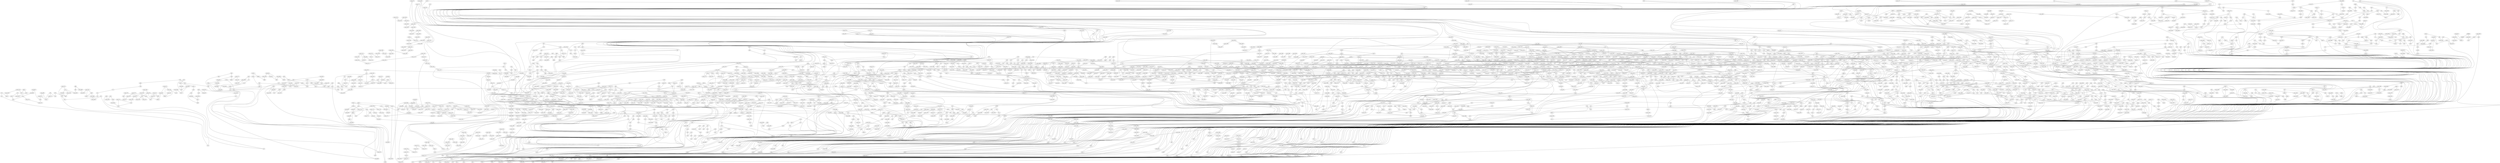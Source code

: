 graph g
{

  /* list of nodes */
  "COQ5";
  "COQ5_1";
  "COQ5_3";
  "IMPDH";
  "MroQ";
  "RBKS";
  "aacA-aphD";
  "aadK";
  "aaeA";
  "abgB";
  "abgT";
  "accA";
  "accB_1";
  "accB_2";
  "accC";
  "accC_1";
  "accD";
  "ackA";
  "acnA";
  "acp";
  "acpP";
  "acpS";
  "acsA_1";
  "acsA_2";
  "acuA";
  "acuC";
  "addA";
  "addB";
  "adh";
  "adhE";
  "adhR";
  "adk";
  "aes";
  "agrA";
  "agrB";
  "ahpC";
  "ahpF";
  "alaS";
  "ald1";
  "ald2";
  "aldA";
  "aldC_1";
  "aldC_2";
  "aldH1";
  "alr1_1";
  "alr1_2";
  "alsS";
  "alsT";
  "ampR";
  "ansA";
  "ant1_1";
  "ant1_2";
  "apaH";
  "aphA";
  "appA";
  "apt";
  "araB";
  "arcA";
  "arcA_1";
  "arcB";
  "arcC1";
  "arcC2";
  "arcD";
  "arcR";
  "arg";
  "argB";
  "argC";
  "argF";
  "argG";
  "argH";
  "argJ";
  "argO";
  "argR_1";
  "argR_2";
  "argS";
  "arlR";
  "arlS";
  "aroA_1";
  "aroA_2";
  "aroB";
  "aroC";
  "aroD";
  "aroE";
  "aroK";
  "arsB";
  "arsC";
  "asd";
  "asnS";
  "asp1";
  "asp2";
  "aspS";
  "atl_1";
  "atl_2";
  "atl_3";
  "atpA";
  "atpB";
  "atpC";
  "atpD";
  "atpE";
  "atpF";
  "atpG";
  "atpH";
  "auaG";
  "aur";
  "azo1";
  "azoR";
  "bacC";
  "bacF";
  "baiN";
  "bceA_1";
  "bceA_2";
  "bceB_1";
  "bceB_2";
  "bceB_3";
  "bcp";
  "bcrA_1";
  "bcrA_2";
  "bcrA_3";
  "bcrB";
  "bcr_1";
  "bcr_2";
  "bdbD";
  "bepA";
  "betA";
  "bfmBAA";
  "bfmBAB";
  "bglA";
  "bglK";
  "bioB";
  "bioD";
  "bioK";
  "bioW";
  "bioY";
  "birA";
  "blaI";
  "blaI_1";
  "blaI_2";
  "blaR1-2_1";
  "blaR1-2_2";
  "blaR1_2";
  "blaR1_3";
  "blaZ_1";
  "blaZ_2";
  "ble";
  "bmrA";
  "brnQ_1";
  "brnQ_2";
  "brnQ_3";
  "bsaA_1";
  "bsaA_2";
  "bshA";
  "bshB2";
  "bshC";
  "btuD_1";
  "btuD_2";
  "btuD_3";
  "btuD_4";
  "btuF";
  "butA";
  "cadA";
  "cadC";
  "caiA";
  "cap8A_1";
  "cap8A_2";
  "capD";
  "carA_1";
  "carA_2";
  "carB";
  "catD";
  "catE_1";
  "catE_2";
  "cca";
  "ccpA";
  "ccpN";
  "cdaA";
  "cdaR";
  "cdd";
  "cdnE";
  "cdr";
  "cfiB";
  "cggR";
  "chp";
  "cidA";
  "cidB";
  "cinA";
  "citN";
  "citZ";
  "clfA";
  "clfB";
  "clpB";
  "clpC";
  "clpL";
  "clpP_1";
  "clpP_2";
  "clpP_4";
  "clpX";
  "cls_1";
  "cls_2";
  "cmk";
  "cmoA";
  "cmtB";
  "cna";
  "cntA";
  "cntB";
  "cntC";
  "cntD";
  "cntE";
  "cntF";
  "cntI";
  "cntK";
  "cntL";
  "cntM";
  "coaBC";
  "coaD";
  "coaE";
  "coaW";
  "cobB";
  "cocE";
  "codY";
  "comC";
  "comEA";
  "comEC";
  "comFA";
  "comGA";
  "comGC";
  "copA";
  "copZ";
  "cpdA_1";
  "cpdA_2";
  "cpnA";
  "crcB_1";
  "crcB_2";
  "crr";
  "crtM";
  "crtN";
  "crtP";
  "crtQ";
  "csbB";
  "csd";
  "cshA";
  "cshB";
  "cspA_1";
  "cspA_2";
  "cspLA";
  "ctaA";
  "ctaB2";
  "ctsR";
  "cvfB";
  "cycA_1";
  "cycA_2";
  "cycA_3";
  "cycB";
  "cydD";
  "cymR";
  "cynR";
  "cysA";
  "cysE";
  "cysJ";
  "cysK";
  "cysQ";
  "cysS";
  "czcD_1";
  "czcD_2";
  "czrA";
  "dagK";
  "dapA";
  "dapB";
  "dapE";
  "dapH_1";
  "dapH_2";
  "dapH_3";
  "dapX";
  "darA";
  "dat";
  "dck";
  "ddl";
  "def";
  "def1";
  "degA";
  "deoB";
  "deoC1";
  "deoC2";
  "deoD";
  "deoD1";
  "der_1";
  "der_2";
  "desR";
  "dgk";
  "dgkA";
  "dhaK";
  "dhaL";
  "dhaM";
  "dinB";
  "dinG";
  "dinG_1";
  "dinG_2";
  "divIB";
  "divIC";
  "dltA";
  "dltC";
  "dltD";
  "dnaA";
  "dnaB";
  "dnaC";
  "dnaD";
  "dnaE";
  "dnaE2";
  "dnaE_1";
  "dnaE_2";
  "dnaG";
  "dnaG_2";
  "dnaI";
  "dnaJ";
  "dnaK";
  "dnaN";
  "dppC";
  "dppE";
  "dprA";
  "dps";
  "dtd";
  "dtd3";
  "dtpT";
  "dus";
  "dus_1";
  "dut";
  "ebh";
  "ebhA";
  "ebpS";
  "ecfA1";
  "ecfA2";
  "ecfT_1";
  "ecfT_2";
  "ecsA";
  "efeM";
  "efeN";
  "efp";
  "emp";
  "engB";
  "eno";
  "entA_1";
  "entA_2";
  "entA_3";
  "entC1_1";
  "entC1_2";
  "entC2";
  "entC3";
  "entD";
  "entG";
  "entS";
  "epiD";
  "epsL";
  "era";
  "ermA1_1";
  "ermA1_2";
  "esaA";
  "esaB";
  "essB";
  "essC";
  "essD";
  "essE";
  "essG_1";
  "essG_2";
  "essG_3";
  "essG_4";
  "essG_5";
  "essG_6";
  "est_1";
  "est_2";
  "esxA";
  "esxB";
  "esxC";
  "esxD";
  "ettA";
  "ezrA";
  "fabD";
  "fabF";
  "fabG";
  "fabH";
  "fabI";
  "fabZ";
  "fadA";
  "fadN";
  "fapR";
  "farB_1";
  "farB_2";
  "farB_3";
  "fba";
  "fbp";
  "fcl";
  "fda";
  "fdhD";
  "fecD";
  "femA_1";
  "femA_2";
  "femA_3";
  "femB";
  "femX";
  "feoB";
  "fepC";
  "fetA";
  "fetB";
  "feuB";
  "feuC";
  "ffh";
  "fhs";
  "fhuD";
  "fhuD_1";
  "fib";
  "flp";
  "flr";
  "fmt";
  "fmtA";
  "fnbA";
  "fnbB";
  "fni";
  "focA";
  "folA";
  "folB";
  "folD";
  "folE2";
  "folK";
  "folP";
  "fosB";
  "fpgS";
  "frdA";
  "frdB";
  "frr";
  "fruA";
  "ftnA";
  "ftsA";
  "ftsH";
  "ftsK";
  "ftsL";
  "ftsW";
  "ftsY";
  "ftsZ";
  "fumC";
  "fur";
  "fusA";
  "gabR";
  "galK";
  "gamR";
  "gapA1";
  "gapA2";
  "garB";
  "garK_1";
  "garK_2";
  "garL";
  "gatA_1";
  "gatA_2";
  "gatB_1";
  "gatB_2";
  "gatC_1";
  "gatC_2";
  "gatD_1";
  "gatD_2";
  "gbsA";
  "gcvH";
  "gcvPA";
  "gcvPB";
  "gcvT";
  "gdmA";
  "gdpP";
  "gfo";
  "ggt";
  "ghrB_1";
  "ghrB_2";
  "glcB";
  "glcK";
  "glcT";
  "glcU_1";
  "glcU_2";
  "glmM";
  "glmS";
  "glmU";
  "glnA";
  "glnQ";
  "glnR";
  "gloB";
  "glpD";
  "glpE";
  "glpE_1";
  "glpE_2";
  "glpF";
  "glpG";
  "glpK";
  "glpP";
  "glpQ_1";
  "glpQ_2";
  "glpT";
  "glpT_2";
  "gltA";
  "gltB";
  "gltS";
  "gltT";
  "gltX";
  "gluD";
  "glvR";
  "glyA";
  "glyQS";
  "gmk";
  "gmuF";
  "gnd";
  "gntT";
  "gph";
  "gpmA_1";
  "gpmA_2";
  "gpmI";
  "gpsA";
  "gpsB";
  "graR_1";
  "graR_2";
  "graS_1";
  "graS_2";
  "greA";
  "groL";
  "groS";
  "group_1";
  "group_10";
  "group_100";
  "group_1000";
  "group_1002";
  "group_1003";
  "group_1004";
  "group_1005";
  "group_1006";
  "group_1007";
  "group_1010";
  "group_1011";
  "group_1012";
  "group_1013";
  "group_1015";
  "group_1016";
  "group_1017";
  "group_1018";
  "group_1019";
  "group_102";
  "group_1020";
  "group_1021";
  "group_1022";
  "group_1023";
  "group_1024";
  "group_1025";
  "group_1026";
  "group_1027";
  "group_1028";
  "group_1029";
  "group_103";
  "group_1030";
  "group_1031";
  "group_1032";
  "group_1033";
  "group_1034";
  "group_1035";
  "group_1036";
  "group_1037";
  "group_1038";
  "group_1039";
  "group_104";
  "group_1040";
  "group_1041";
  "group_1042";
  "group_1043";
  "group_1044";
  "group_1045";
  "group_1046";
  "group_1047";
  "group_1048";
  "group_1049";
  "group_105";
  "group_1050";
  "group_1051";
  "group_1052";
  "group_1053";
  "group_1054";
  "group_1055";
  "group_1056";
  "group_1057";
  "group_1059";
  "group_106";
  "group_1060";
  "group_1061";
  "group_1062";
  "group_1063";
  "group_1066";
  "group_1067";
  "group_1068";
  "group_1069";
  "group_107";
  "group_1070";
  "group_1071";
  "group_1072";
  "group_1073";
  "group_1074";
  "group_1075";
  "group_1076";
  "group_1077";
  "group_1078";
  "group_1079";
  "group_108";
  "group_1080";
  "group_1081";
  "group_1082";
  "group_1083";
  "group_1084";
  "group_1085";
  "group_1086";
  "group_1087";
  "group_1088";
  "group_1089";
  "group_109";
  "group_1091";
  "group_1092";
  "group_1093";
  "group_1094";
  "group_1095";
  "group_1096";
  "group_1097";
  "group_1098";
  "group_1099";
  "group_11";
  "group_1101";
  "group_1102";
  "group_1103";
  "group_1104";
  "group_1105";
  "group_1106";
  "group_1107";
  "group_1108";
  "group_1109";
  "group_1110";
  "group_1111";
  "group_1112";
  "group_1114";
  "group_1115";
  "group_1116";
  "group_1117";
  "group_1118";
  "group_1119";
  "group_112";
  "group_1120";
  "group_1121";
  "group_1122";
  "group_1123";
  "group_1124";
  "group_1126";
  "group_1127";
  "group_1131";
  "group_1133";
  "group_1134";
  "group_1135";
  "group_1136";
  "group_1137";
  "group_1138";
  "group_1139";
  "group_114";
  "group_1140";
  "group_1141";
  "group_1142";
  "group_1143";
  "group_1144";
  "group_1145";
  "group_1146";
  "group_1147";
  "group_1148";
  "group_1149";
  "group_115";
  "group_1150";
  "group_1151";
  "group_1152";
  "group_1153";
  "group_1154";
  "group_1155";
  "group_1158";
  "group_1159";
  "group_116";
  "group_1160";
  "group_1161";
  "group_1162";
  "group_1163";
  "group_1164";
  "group_1165";
  "group_1166";
  "group_1167";
  "group_1168";
  "group_1169";
  "group_117";
  "group_1170";
  "group_1171";
  "group_1173";
  "group_1174";
  "group_1175";
  "group_1176";
  "group_1177";
  "group_1178";
  "group_1179";
  "group_118";
  "group_1180";
  "group_1181";
  "group_1182";
  "group_1183";
  "group_1184";
  "group_1185";
  "group_1186";
  "group_1187";
  "group_1188";
  "group_1189";
  "group_119";
  "group_1192";
  "group_1193";
  "group_1195";
  "group_1196";
  "group_1197";
  "group_1198";
  "group_1199";
  "group_12";
  "group_120";
  "group_1200";
  "group_1201";
  "group_1204";
  "group_1205";
  "group_1206";
  "group_1207";
  "group_1208";
  "group_1209";
  "group_1210";
  "group_1211";
  "group_1212";
  "group_1214";
  "group_1215";
  "group_1218";
  "group_1219";
  "group_1220";
  "group_1222";
  "group_1223";
  "group_1224";
  "group_1226";
  "group_1227";
  "group_1228";
  "group_1229";
  "group_123";
  "group_1230";
  "group_1231";
  "group_1232";
  "group_1233";
  "group_1234";
  "group_1235";
  "group_1237";
  "group_1238";
  "group_1239";
  "group_124";
  "group_1240";
  "group_1241";
  "group_1242";
  "group_1243";
  "group_1244";
  "group_1245";
  "group_1246";
  "group_1247";
  "group_1248";
  "group_1249";
  "group_125";
  "group_1250";
  "group_1251";
  "group_1252";
  "group_1253";
  "group_1254";
  "group_1255";
  "group_1256";
  "group_1257";
  "group_1258";
  "group_1259";
  "group_126";
  "group_1260";
  "group_1261";
  "group_1262";
  "group_1263";
  "group_1267";
  "group_1268";
  "group_1269";
  "group_127";
  "group_1270";
  "group_1271";
  "group_1272";
  "group_1273";
  "group_1274";
  "group_1275";
  "group_1277";
  "group_1278";
  "group_1279";
  "group_128";
  "group_1280";
  "group_1281";
  "group_1282";
  "group_1283";
  "group_1284";
  "group_1285";
  "group_1286";
  "group_1287";
  "group_1288";
  "group_1289";
  "group_1290";
  "group_1291";
  "group_1293";
  "group_1294";
  "group_1295";
  "group_1296";
  "group_1297";
  "group_1298";
  "group_1299";
  "group_13";
  "group_130";
  "group_1300";
  "group_1301";
  "group_1302";
  "group_1303";
  "group_1304";
  "group_1305";
  "group_1306";
  "group_1307";
  "group_1308";
  "group_1309";
  "group_1310";
  "group_1311";
  "group_1313";
  "group_1314";
  "group_1315";
  "group_1316";
  "group_1317";
  "group_1318";
  "group_1319";
  "group_1320";
  "group_1321";
  "group_1322";
  "group_1323";
  "group_1324";
  "group_1325";
  "group_1326";
  "group_1327";
  "group_1328";
  "group_1329";
  "group_1330";
  "group_1331";
  "group_1332";
  "group_1333";
  "group_1334";
  "group_1335";
  "group_1336";
  "group_1337";
  "group_1338";
  "group_1339";
  "group_134";
  "group_1340";
  "group_1342";
  "group_1343";
  "group_1344";
  "group_1345";
  "group_1346";
  "group_1347";
  "group_135";
  "group_1350";
  "group_1351";
  "group_1352";
  "group_1353";
  "group_1354";
  "group_1355";
  "group_1357";
  "group_1358";
  "group_1359";
  "group_1360";
  "group_1361";
  "group_1362";
  "group_1363";
  "group_1364";
  "group_1365";
  "group_1366";
  "group_1367";
  "group_1368";
  "group_1369";
  "group_137";
  "group_1370";
  "group_1371";
  "group_1372";
  "group_1373";
  "group_1374";
  "group_1375";
  "group_1376";
  "group_1377";
  "group_1378";
  "group_1379";
  "group_1380";
  "group_1381";
  "group_1382";
  "group_1383";
  "group_1384";
  "group_1385";
  "group_1386";
  "group_1387";
  "group_1388";
  "group_1389";
  "group_1390";
  "group_1394";
  "group_1395";
  "group_1396";
  "group_1397";
  "group_1398";
  "group_1399";
  "group_14";
  "group_1400";
  "group_1401";
  "group_1402";
  "group_1403";
  "group_1404";
  "group_1405";
  "group_1406";
  "group_1407";
  "group_1408";
  "group_1409";
  "group_1410";
  "group_1412";
  "group_1413";
  "group_1415";
  "group_1416";
  "group_1417";
  "group_1418";
  "group_1419";
  "group_142";
  "group_1420";
  "group_1421";
  "group_1422";
  "group_1424";
  "group_1425";
  "group_1426";
  "group_1427";
  "group_1428";
  "group_1429";
  "group_143";
  "group_1431";
  "group_1434";
  "group_1435";
  "group_1439";
  "group_1440";
  "group_1442";
  "group_1443";
  "group_1445";
  "group_1446";
  "group_1447";
  "group_1449";
  "group_145";
  "group_1450";
  "group_1451";
  "group_1452";
  "group_1453";
  "group_1454";
  "group_1455";
  "group_1456";
  "group_1457";
  "group_1458";
  "group_1459";
  "group_1460";
  "group_1461";
  "group_1462";
  "group_1463";
  "group_1465";
  "group_1466";
  "group_1467";
  "group_1468";
  "group_1469";
  "group_1470";
  "group_1471";
  "group_1472";
  "group_1473";
  "group_1474";
  "group_1475";
  "group_1476";
  "group_1477";
  "group_1478";
  "group_1479";
  "group_148";
  "group_1480";
  "group_1481";
  "group_1482";
  "group_1483";
  "group_1484";
  "group_1485";
  "group_1486";
  "group_1487";
  "group_1488";
  "group_1489";
  "group_149";
  "group_1490";
  "group_1491";
  "group_1492";
  "group_1493";
  "group_1494";
  "group_1497";
  "group_1498";
  "group_1499";
  "group_15";
  "group_150";
  "group_1500";
  "group_1502";
  "group_1503";
  "group_1504";
  "group_1505";
  "group_1506";
  "group_1508";
  "group_1509";
  "group_1510";
  "group_1511";
  "group_1512";
  "group_1513";
  "group_1514";
  "group_1516";
  "group_1517";
  "group_1518";
  "group_1519";
  "group_1520";
  "group_1521";
  "group_1522";
  "group_1523";
  "group_1524";
  "group_1525";
  "group_1526";
  "group_1527";
  "group_1529";
  "group_1530";
  "group_1531";
  "group_1532";
  "group_1533";
  "group_1534";
  "group_1536";
  "group_1537";
  "group_1538";
  "group_1539";
  "group_154";
  "group_1540";
  "group_1541";
  "group_1543";
  "group_1544";
  "group_1545";
  "group_1546";
  "group_1547";
  "group_1548";
  "group_1549";
  "group_1550";
  "group_1551";
  "group_1552";
  "group_1555";
  "group_1556";
  "group_1557";
  "group_1558";
  "group_1559";
  "group_156";
  "group_1560";
  "group_1561";
  "group_1562";
  "group_1563";
  "group_1564";
  "group_1565";
  "group_1567";
  "group_1568";
  "group_1569";
  "group_1570";
  "group_1571";
  "group_1572";
  "group_1573";
  "group_1574";
  "group_1575";
  "group_1576";
  "group_1577";
  "group_158";
  "group_1580";
  "group_1581";
  "group_1582";
  "group_1583";
  "group_1584";
  "group_1585";
  "group_1586";
  "group_1588";
  "group_1589";
  "group_1590";
  "group_1591";
  "group_1592";
  "group_1593";
  "group_1594";
  "group_1595";
  "group_1596";
  "group_1597";
  "group_1598";
  "group_1599";
  "group_16";
  "group_1600";
  "group_1601";
  "group_1602";
  "group_1603";
  "group_1604";
  "group_1605";
  "group_1608";
  "group_1609";
  "group_161";
  "group_1610";
  "group_1611";
  "group_1612";
  "group_1613";
  "group_1614";
  "group_1615";
  "group_1616";
  "group_1617";
  "group_1618";
  "group_1619";
  "group_162";
  "group_1620";
  "group_1621";
  "group_1622";
  "group_1623";
  "group_1624";
  "group_1625";
  "group_1626";
  "group_1627";
  "group_1628";
  "group_1629";
  "group_1630";
  "group_1631";
  "group_1632";
  "group_1633";
  "group_1634";
  "group_1635";
  "group_1636";
  "group_1637";
  "group_1638";
  "group_1639";
  "group_164";
  "group_1640";
  "group_1641";
  "group_1642";
  "group_1643";
  "group_1644";
  "group_1645";
  "group_1646";
  "group_1647";
  "group_1648";
  "group_1649";
  "group_165";
  "group_1650";
  "group_1651";
  "group_1652";
  "group_1653";
  "group_1654";
  "group_1655";
  "group_1656";
  "group_1657";
  "group_1658";
  "group_1659";
  "group_166";
  "group_1660";
  "group_1661";
  "group_1662";
  "group_1663";
  "group_1664";
  "group_1665";
  "group_1666";
  "group_1667";
  "group_1668";
  "group_1669";
  "group_167";
  "group_1670";
  "group_1672";
  "group_1673";
  "group_1674";
  "group_1675";
  "group_1676";
  "group_1677";
  "group_1678";
  "group_1679";
  "group_1680";
  "group_1681";
  "group_1682";
  "group_1683";
  "group_1684";
  "group_1685";
  "group_1686";
  "group_1687";
  "group_1688";
  "group_1689";
  "group_1692";
  "group_1693";
  "group_1694";
  "group_1695";
  "group_1696";
  "group_1697";
  "group_1698";
  "group_1699";
  "group_17";
  "group_1700";
  "group_1701";
  "group_1702";
  "group_1703";
  "group_1704";
  "group_1705";
  "group_1707";
  "group_1708";
  "group_1709";
  "group_1710";
  "group_1711";
  "group_1712";
  "group_1713";
  "group_1714";
  "group_1715";
  "group_1716";
  "group_1717";
  "group_1718";
  "group_1719";
  "group_1720";
  "group_1721";
  "group_1724";
  "group_1725";
  "group_1726";
  "group_1727";
  "group_1728";
  "group_1729";
  "group_1730";
  "group_1731";
  "group_1732";
  "group_1733";
  "group_1734";
  "group_1735";
  "group_1736";
  "group_1737";
  "group_1738";
  "group_1739";
  "group_174";
  "group_1740";
  "group_1741";
  "group_1742";
  "group_1743";
  "group_1744";
  "group_1745";
  "group_1746";
  "group_1747";
  "group_1748";
  "group_1749";
  "group_1750";
  "group_1751";
  "group_1752";
  "group_1753";
  "group_1754";
  "group_1755";
  "group_1756";
  "group_1757";
  "group_1758";
  "group_1759";
  "group_1762";
  "group_1763";
  "group_1764";
  "group_1767";
  "group_1769";
  "group_177";
  "group_1770";
  "group_1772";
  "group_1773";
  "group_1774";
  "group_1775";
  "group_1776";
  "group_1777";
  "group_1778";
  "group_1779";
  "group_1780";
  "group_1781";
  "group_1782";
  "group_1783";
  "group_1785";
  "group_1786";
  "group_1793";
  "group_1794";
  "group_1795";
  "group_1796";
  "group_1798";
  "group_1799";
  "group_18";
  "group_1801";
  "group_1804";
  "group_1805";
  "group_1808";
  "group_1809";
  "group_1810";
  "group_1814";
  "group_1816";
  "group_1818";
  "group_1819";
  "group_1823";
  "group_1824";
  "group_1827";
  "group_1828";
  "group_183";
  "group_1831";
  "group_1833";
  "group_1834";
  "group_1835";
  "group_1836";
  "group_1838";
  "group_1843";
  "group_1844";
  "group_1845";
  "group_185";
  "group_1853";
  "group_1855";
  "group_1856";
  "group_1858";
  "group_1859";
  "group_186";
  "group_1861";
  "group_1864";
  "group_187";
  "group_1874";
  "group_1875";
  "group_1877";
  "group_1878";
  "group_1879";
  "group_188";
  "group_1880";
  "group_1881";
  "group_1882";
  "group_1885";
  "group_1886";
  "group_189";
  "group_1892";
  "group_1894";
  "group_19";
  "group_190";
  "group_1900";
  "group_1901";
  "group_1902";
  "group_1903";
  "group_1904";
  "group_1909";
  "group_191";
  "group_1911";
  "group_1912";
  "group_1916";
  "group_1918";
  "group_1920";
  "group_1924";
  "group_1925";
  "group_1926";
  "group_1928";
  "group_1929";
  "group_1930";
  "group_1932";
  "group_1933";
  "group_1935";
  "group_1937";
  "group_1938";
  "group_1939";
  "group_194";
  "group_1953";
  "group_1954";
  "group_1961";
  "group_1963";
  "group_1964";
  "group_1969";
  "group_197";
  "group_1970";
  "group_1971";
  "group_1972";
  "group_1973";
  "group_198";
  "group_1981";
  "group_1984";
  "group_1985";
  "group_1987";
  "group_1994";
  "group_2";
  "group_20";
  "group_200";
  "group_2003";
  "group_2007";
  "group_2008";
  "group_2009";
  "group_201";
  "group_2011";
  "group_2015";
  "group_2016";
  "group_2017";
  "group_202";
  "group_2027";
  "group_2030";
  "group_2035";
  "group_2036";
  "group_2037";
  "group_204";
  "group_2042";
  "group_2046";
  "group_2049";
  "group_2054";
  "group_206";
  "group_2060";
  "group_2063";
  "group_2064";
  "group_207";
  "group_2071";
  "group_2074";
  "group_2077";
  "group_2078";
  "group_208";
  "group_2082";
  "group_2083";
  "group_2090";
  "group_2091";
  "group_2095";
  "group_2099";
  "group_21";
  "group_210";
  "group_2102";
  "group_2104";
  "group_2106";
  "group_2109";
  "group_2119";
  "group_2121";
  "group_2122";
  "group_2126";
  "group_2127";
  "group_213";
  "group_2130";
  "group_2134";
  "group_2135";
  "group_2137";
  "group_214";
  "group_2143";
  "group_2146";
  "group_2148";
  "group_2149";
  "group_215";
  "group_2154";
  "group_2156";
  "group_2157";
  "group_2159";
  "group_2160";
  "group_2164";
  "group_2166";
  "group_2167";
  "group_2169";
  "group_217";
  "group_2170";
  "group_2172";
  "group_2174";
  "group_218";
  "group_2180";
  "group_2181";
  "group_2182";
  "group_2183";
  "group_2185";
  "group_2188";
  "group_2191";
  "group_2195";
  "group_22";
  "group_2202";
  "group_2204";
  "group_2206";
  "group_221";
  "group_2215";
  "group_2228";
  "group_223";
  "group_2230";
  "group_2233";
  "group_2234";
  "group_2235";
  "group_2236";
  "group_2238";
  "group_2242";
  "group_2243";
  "group_2245";
  "group_2246";
  "group_2247";
  "group_225";
  "group_2250";
  "group_2256";
  "group_2262";
  "group_2264";
  "group_2266";
  "group_2267";
  "group_2271";
  "group_2272";
  "group_2273";
  "group_2274";
  "group_2275";
  "group_2276";
  "group_2277";
  "group_2278";
  "group_2279";
  "group_2283";
  "group_2284";
  "group_2288";
  "group_229";
  "group_2296";
  "group_2297";
  "group_2298";
  "group_23";
  "group_230";
  "group_2304";
  "group_231";
  "group_2314";
  "group_2316";
  "group_2318";
  "group_232";
  "group_2320";
  "group_2324";
  "group_2327";
  "group_2328";
  "group_2329";
  "group_233";
  "group_2330";
  "group_2331";
  "group_2332";
  "group_2333";
  "group_2334";
  "group_2335";
  "group_2339";
  "group_234";
  "group_2340";
  "group_2342";
  "group_2343";
  "group_2346";
  "group_2348";
  "group_2350";
  "group_2352";
  "group_2354";
  "group_2355";
  "group_2357";
  "group_2358";
  "group_2359";
  "group_236";
  "group_2360";
  "group_2363";
  "group_2366";
  "group_2369";
  "group_237";
  "group_2370";
  "group_2371";
  "group_2374";
  "group_2375";
  "group_2378";
  "group_238";
  "group_2382";
  "group_2386";
  "group_2391";
  "group_240";
  "group_2401";
  "group_2403";
  "group_2404";
  "group_2406";
  "group_2407";
  "group_241";
  "group_2415";
  "group_2416";
  "group_2417";
  "group_2418";
  "group_2419";
  "group_242";
  "group_2421";
  "group_2425";
  "group_2426";
  "group_2427";
  "group_2428";
  "group_243";
  "group_2435";
  "group_2437";
  "group_244";
  "group_2440";
  "group_2444";
  "group_2446";
  "group_2449";
  "group_245";
  "group_2450";
  "group_2451";
  "group_2452";
  "group_2454";
  "group_2455";
  "group_2456";
  "group_246";
  "group_2464";
  "group_2468";
  "group_247";
  "group_2474";
  "group_2477";
  "group_2479";
  "group_248";
  "group_2481";
  "group_249";
  "group_2492";
  "group_2499";
  "group_25";
  "group_250";
  "group_2500";
  "group_2502";
  "group_251";
  "group_252";
  "group_2522";
  "group_2523";
  "group_253";
  "group_2531";
  "group_2532";
  "group_2533";
  "group_2534";
  "group_2539";
  "group_254";
  "group_2540";
  "group_2542";
  "group_2543";
  "group_2545";
  "group_255";
  "group_2550";
  "group_2559";
  "group_256";
  "group_257";
  "group_2571";
  "group_2575";
  "group_2577";
  "group_2578";
  "group_258";
  "group_2581";
  "group_2583";
  "group_2586";
  "group_259";
  "group_2590";
  "group_2591";
  "group_2597";
  "group_2598";
  "group_2599";
  "group_260";
  "group_2600";
  "group_2607";
  "group_261";
  "group_2611";
  "group_2619";
  "group_262";
  "group_2621";
  "group_2623";
  "group_2624";
  "group_2628";
  "group_263";
  "group_2632";
  "group_2638";
  "group_264";
  "group_2644";
  "group_2646";
  "group_2649";
  "group_2654";
  "group_2659";
  "group_2663";
  "group_2666";
  "group_2668";
  "group_267";
  "group_2670";
  "group_2672";
  "group_2674";
  "group_2677";
  "group_2679";
  "group_268";
  "group_2681";
  "group_2688";
  "group_2689";
  "group_2691";
  "group_2699";
  "group_270";
  "group_2708";
  "group_271";
  "group_2712";
  "group_2713";
  "group_2714";
  "group_2715";
  "group_2716";
  "group_2717";
  "group_2718";
  "group_2719";
  "group_272";
  "group_2720";
  "group_2721";
  "group_2722";
  "group_2723";
  "group_2724";
  "group_2726";
  "group_2727";
  "group_274";
  "group_2741";
  "group_2742";
  "group_2745";
  "group_2746";
  "group_2748";
  "group_2753";
  "group_2760";
  "group_2763";
  "group_2766";
  "group_2774";
  "group_2778";
  "group_278";
  "group_2781";
  "group_2784";
  "group_2786";
  "group_2789";
  "group_2791";
  "group_2792";
  "group_2793";
  "group_2798";
  "group_2799";
  "group_28";
  "group_280";
  "group_281";
  "group_2811";
  "group_2819";
  "group_282";
  "group_283";
  "group_2830";
  "group_2831";
  "group_2834";
  "group_2837";
  "group_284";
  "group_2840";
  "group_2841";
  "group_2842";
  "group_2846";
  "group_2848";
  "group_285";
  "group_2854";
  "group_286";
  "group_2863";
  "group_287";
  "group_288";
  "group_2885";
  "group_2887";
  "group_2889";
  "group_289";
  "group_2895";
  "group_2897";
  "group_2898";
  "group_29";
  "group_290";
  "group_2905";
  "group_2907";
  "group_2908";
  "group_2909";
  "group_291";
  "group_2914";
  "group_2917";
  "group_2918";
  "group_292";
  "group_2920";
  "group_2927";
  "group_293";
  "group_2934";
  "group_2936";
  "group_295";
  "group_296";
  "group_2963";
  "group_2964";
  "group_2965";
  "group_297";
  "group_2971";
  "group_2976";
  "group_2980";
  "group_299";
  "group_2990";
  "group_2991";
  "group_2998";
  "group_3";
  "group_30";
  "group_300";
  "group_3001";
  "group_3003";
  "group_3004";
  "group_3005";
  "group_3006";
  "group_3007";
  "group_301";
  "group_3024";
  "group_3028";
  "group_303";
  "group_3033";
  "group_3034";
  "group_3035";
  "group_3039";
  "group_304";
  "group_3042";
  "group_3047";
  "group_3048";
  "group_3050";
  "group_3051";
  "group_3057";
  "group_306";
  "group_3069";
  "group_307";
  "group_3071";
  "group_3074";
  "group_3078";
  "group_308";
  "group_3080";
  "group_3081";
  "group_3085";
  "group_3087";
  "group_3098";
  "group_3099";
  "group_31";
  "group_3100";
  "group_3101";
  "group_3102";
  "group_3109";
  "group_311";
  "group_312";
  "group_3120";
  "group_3125";
  "group_3127";
  "group_3129";
  "group_3130";
  "group_3132";
  "group_3135";
  "group_3146";
  "group_3147";
  "group_3149";
  "group_315";
  "group_3150";
  "group_3151";
  "group_3152";
  "group_3155";
  "group_3161";
  "group_3168";
  "group_3169";
  "group_3174";
  "group_3175";
  "group_3176";
  "group_3177";
  "group_3178";
  "group_3179";
  "group_3180";
  "group_3181";
  "group_3182";
  "group_3183";
  "group_3184";
  "group_3185";
  "group_3187";
  "group_3188";
  "group_319";
  "group_3191";
  "group_32";
  "group_320";
  "group_3202";
  "group_3214";
  "group_3216";
  "group_3218";
  "group_3219";
  "group_322";
  "group_3223";
  "group_3225";
  "group_3229";
  "group_3231";
  "group_3232";
  "group_3241";
  "group_3243";
  "group_3247";
  "group_3253";
  "group_3255";
  "group_3256";
  "group_3257";
  "group_3266";
  "group_3269";
  "group_327";
  "group_3270";
  "group_3272";
  "group_3273";
  "group_3274";
  "group_3278";
  "group_3282";
  "group_3283";
  "group_3284";
  "group_3289";
  "group_3290";
  "group_3291";
  "group_3292";
  "group_3298";
  "group_33";
  "group_3308";
  "group_3309";
  "group_3313";
  "group_3315";
  "group_332";
  "group_3320";
  "group_3327";
  "group_3329";
  "group_333";
  "group_3332";
  "group_3335";
  "group_3337";
  "group_334";
  "group_3347";
  "group_335";
  "group_3356";
  "group_3359";
  "group_336";
  "group_3365";
  "group_3366";
  "group_3367";
  "group_3368";
  "group_337";
  "group_3372";
  "group_3376";
  "group_3379";
  "group_338";
  "group_3380";
  "group_3381";
  "group_3382";
  "group_3388";
  "group_339";
  "group_3391";
  "group_3393";
  "group_3394";
  "group_3397";
  "group_3398";
  "group_34";
  "group_340";
  "group_3400";
  "group_3407";
  "group_341";
  "group_3410";
  "group_3411";
  "group_3412";
  "group_3413";
  "group_3415";
  "group_3421";
  "group_3425";
  "group_3427";
  "group_343";
  "group_3431";
  "group_3434";
  "group_3435";
  "group_3441";
  "group_3444";
  "group_3446";
  "group_345";
  "group_3450";
  "group_3458";
  "group_346";
  "group_3462";
  "group_3463";
  "group_3466";
  "group_3468";
  "group_347";
  "group_3470";
  "group_3471";
  "group_3473";
  "group_3474";
  "group_3477";
  "group_348";
  "group_3481";
  "group_3482";
  "group_3484";
  "group_3488";
  "group_349";
  "group_3490";
  "group_3491";
  "group_3494";
  "group_3495";
  "group_3498";
  "group_3499";
  "group_35";
  "group_350";
  "group_3501";
  "group_3504";
  "group_3505";
  "group_3506";
  "group_3508";
  "group_3510";
  "group_3511";
  "group_3512";
  "group_3519";
  "group_352";
  "group_3526";
  "group_3529";
  "group_3531";
  "group_3533";
  "group_3534";
  "group_3535";
  "group_3537";
  "group_3542";
  "group_3543";
  "group_3544";
  "group_3546";
  "group_3547";
  "group_3548";
  "group_3550";
  "group_3551";
  "group_3554";
  "group_3557";
  "group_3559";
  "group_3561";
  "group_3565";
  "group_3566";
  "group_3567";
  "group_3568";
  "group_3569";
  "group_3570";
  "group_3573";
  "group_3577";
  "group_358";
  "group_3588";
  "group_3595";
  "group_3596";
  "group_3597";
  "group_3598";
  "group_360";
  "group_3609";
  "group_361";
  "group_3610";
  "group_3612";
  "group_3616";
  "group_3617";
  "group_362";
  "group_3626";
  "group_3630";
  "group_3631";
  "group_3637";
  "group_3639";
  "group_364";
  "group_3643";
  "group_3645";
  "group_3647";
  "group_365";
  "group_3654";
  "group_3657";
  "group_3658";
  "group_3663";
  "group_3664";
  "group_3665";
  "group_3666";
  "group_3667";
  "group_3671";
  "group_3672";
  "group_3675";
  "group_3676";
  "group_3677";
  "group_3678";
  "group_3679";
  "group_3680";
  "group_3682";
  "group_3683";
  "group_3684";
  "group_3687";
  "group_3689";
  "group_369";
  "group_3691";
  "group_3692";
  "group_3695";
  "group_3696";
  "group_370";
  "group_3700";
  "group_3704";
  "group_3706";
  "group_3709";
  "group_371";
  "group_3710";
  "group_3711";
  "group_3713";
  "group_3715";
  "group_3718";
  "group_3720";
  "group_3721";
  "group_3723";
  "group_3725";
  "group_3726";
  "group_3728";
  "group_3729";
  "group_373";
  "group_3737";
  "group_3745";
  "group_3746";
  "group_3749";
  "group_375";
  "group_3751";
  "group_3753";
  "group_3759";
  "group_3760";
  "group_3761";
  "group_3765";
  "group_3767";
  "group_3768";
  "group_3772";
  "group_3773";
  "group_3775";
  "group_3780";
  "group_3781";
  "group_3782";
  "group_3783";
  "group_3787";
  "group_3789";
  "group_38";
  "group_381";
  "group_382";
  "group_387";
  "group_39";
  "group_393";
  "group_4";
  "group_40";
  "group_400";
  "group_401";
  "group_402";
  "group_403";
  "group_404";
  "group_405";
  "group_406";
  "group_407";
  "group_408";
  "group_409";
  "group_410";
  "group_414";
  "group_416";
  "group_417";
  "group_419";
  "group_42";
  "group_420";
  "group_424";
  "group_425";
  "group_426";
  "group_427";
  "group_428";
  "group_43";
  "group_431";
  "group_432";
  "group_435";
  "group_437";
  "group_439";
  "group_44";
  "group_440";
  "group_443";
  "group_444";
  "group_445";
  "group_446";
  "group_447";
  "group_448";
  "group_449";
  "group_45";
  "group_450";
  "group_451";
  "group_452";
  "group_455";
  "group_457";
  "group_458";
  "group_459";
  "group_46";
  "group_460";
  "group_461";
  "group_462";
  "group_463";
  "group_464";
  "group_465";
  "group_467";
  "group_468";
  "group_469";
  "group_47";
  "group_470";
  "group_471";
  "group_472";
  "group_473";
  "group_474";
  "group_475";
  "group_477";
  "group_478";
  "group_479";
  "group_48";
  "group_481";
  "group_482";
  "group_485";
  "group_487";
  "group_489";
  "group_49";
  "group_490";
  "group_491";
  "group_492";
  "group_493";
  "group_497";
  "group_499";
  "group_5";
  "group_50";
  "group_500";
  "group_501";
  "group_503";
  "group_505";
  "group_506";
  "group_507";
  "group_508";
  "group_514";
  "group_517";
  "group_518";
  "group_519";
  "group_52";
  "group_522";
  "group_524";
  "group_526";
  "group_529";
  "group_53";
  "group_533";
  "group_535";
  "group_536";
  "group_539";
  "group_54";
  "group_540";
  "group_541";
  "group_545";
  "group_546";
  "group_547";
  "group_548";
  "group_549";
  "group_55";
  "group_550";
  "group_551";
  "group_552";
  "group_553";
  "group_554";
  "group_555";
  "group_556";
  "group_557";
  "group_558";
  "group_559";
  "group_56";
  "group_561";
  "group_562";
  "group_563";
  "group_565";
  "group_57";
  "group_570";
  "group_573";
  "group_575";
  "group_577";
  "group_578";
  "group_579";
  "group_58";
  "group_580";
  "group_581";
  "group_583";
  "group_584";
  "group_585";
  "group_586";
  "group_587";
  "group_588";
  "group_589";
  "group_59";
  "group_590";
  "group_591";
  "group_592";
  "group_593";
  "group_594";
  "group_595";
  "group_596";
  "group_599";
  "group_6";
  "group_60";
  "group_600";
  "group_601";
  "group_602";
  "group_603";
  "group_604";
  "group_605";
  "group_606";
  "group_607";
  "group_608";
  "group_609";
  "group_61";
  "group_611";
  "group_613";
  "group_617";
  "group_619";
  "group_62";
  "group_620";
  "group_621";
  "group_622";
  "group_623";
  "group_624";
  "group_625";
  "group_626";
  "group_627";
  "group_628";
  "group_629";
  "group_63";
  "group_632";
  "group_633";
  "group_634";
  "group_635";
  "group_636";
  "group_637";
  "group_638";
  "group_639";
  "group_64";
  "group_640";
  "group_641";
  "group_642";
  "group_643";
  "group_644";
  "group_645";
  "group_647";
  "group_648";
  "group_649";
  "group_65";
  "group_650";
  "group_651";
  "group_652";
  "group_653";
  "group_654";
  "group_655";
  "group_656";
  "group_657";
  "group_658";
  "group_659";
  "group_66";
  "group_660";
  "group_661";
  "group_663";
  "group_664";
  "group_665";
  "group_666";
  "group_667";
  "group_668";
  "group_669";
  "group_67";
  "group_670";
  "group_673";
  "group_674";
  "group_675";
  "group_677";
  "group_678";
  "group_679";
  "group_680";
  "group_681";
  "group_682";
  "group_683";
  "group_686";
  "group_689";
  "group_691";
  "group_692";
  "group_693";
  "group_694";
  "group_695";
  "group_696";
  "group_697";
  "group_698";
  "group_699";
  "group_7";
  "group_70";
  "group_700";
  "group_701";
  "group_702";
  "group_703";
  "group_708";
  "group_709";
  "group_71";
  "group_710";
  "group_711";
  "group_712";
  "group_713";
  "group_714";
  "group_715";
  "group_717";
  "group_718";
  "group_719";
  "group_720";
  "group_721";
  "group_722";
  "group_723";
  "group_725";
  "group_727";
  "group_728";
  "group_729";
  "group_73";
  "group_730";
  "group_731";
  "group_732";
  "group_735";
  "group_736";
  "group_737";
  "group_739";
  "group_74";
  "group_740";
  "group_741";
  "group_742";
  "group_743";
  "group_744";
  "group_746";
  "group_75";
  "group_752";
  "group_753";
  "group_754";
  "group_755";
  "group_756";
  "group_757";
  "group_758";
  "group_759";
  "group_76";
  "group_760";
  "group_761";
  "group_762";
  "group_763";
  "group_765";
  "group_766";
  "group_767";
  "group_768";
  "group_769";
  "group_77";
  "group_770";
  "group_771";
  "group_772";
  "group_773";
  "group_774";
  "group_775";
  "group_776";
  "group_777";
  "group_778";
  "group_78";
  "group_781";
  "group_782";
  "group_783";
  "group_784";
  "group_785";
  "group_787";
  "group_788";
  "group_789";
  "group_79";
  "group_790";
  "group_792";
  "group_793";
  "group_794";
  "group_796";
  "group_797";
  "group_798";
  "group_799";
  "group_8";
  "group_80";
  "group_800";
  "group_801";
  "group_802";
  "group_803";
  "group_804";
  "group_805";
  "group_806";
  "group_807";
  "group_808";
  "group_809";
  "group_81";
  "group_810";
  "group_811";
  "group_812";
  "group_813";
  "group_814";
  "group_815";
  "group_816";
  "group_817";
  "group_819";
  "group_82";
  "group_821";
  "group_822";
  "group_823";
  "group_824";
  "group_825";
  "group_826";
  "group_827";
  "group_828";
  "group_829";
  "group_83";
  "group_830";
  "group_831";
  "group_832";
  "group_833";
  "group_835";
  "group_836";
  "group_837";
  "group_838";
  "group_839";
  "group_84";
  "group_840";
  "group_841";
  "group_842";
  "group_843";
  "group_844";
  "group_845";
  "group_846";
  "group_848";
  "group_850";
  "group_852";
  "group_853";
  "group_855";
  "group_856";
  "group_859";
  "group_860";
  "group_865";
  "group_866";
  "group_867";
  "group_868";
  "group_869";
  "group_870";
  "group_871";
  "group_872";
  "group_873";
  "group_874";
  "group_875";
  "group_876";
  "group_877";
  "group_879";
  "group_88";
  "group_880";
  "group_881";
  "group_882";
  "group_884";
  "group_886";
  "group_888";
  "group_889";
  "group_89";
  "group_890";
  "group_891";
  "group_892";
  "group_893";
  "group_894";
  "group_895";
  "group_896";
  "group_897";
  "group_898";
  "group_899";
  "group_9";
  "group_90";
  "group_900";
  "group_901";
  "group_902";
  "group_903";
  "group_904";
  "group_905";
  "group_906";
  "group_907";
  "group_908";
  "group_909";
  "group_910";
  "group_911";
  "group_912";
  "group_913";
  "group_914";
  "group_915";
  "group_916";
  "group_917";
  "group_918";
  "group_919";
  "group_920";
  "group_921";
  "group_922";
  "group_923";
  "group_924";
  "group_925";
  "group_926";
  "group_927";
  "group_928";
  "group_929";
  "group_93";
  "group_930";
  "group_931";
  "group_932";
  "group_933";
  "group_935";
  "group_936";
  "group_937";
  "group_938";
  "group_939";
  "group_94";
  "group_940";
  "group_941";
  "group_942";
  "group_943";
  "group_944";
  "group_945";
  "group_946";
  "group_947";
  "group_948";
  "group_949";
  "group_95";
  "group_950";
  "group_951";
  "group_952";
  "group_953";
  "group_955";
  "group_956";
  "group_957";
  "group_958";
  "group_959";
  "group_96";
  "group_961";
  "group_962";
  "group_963";
  "group_964";
  "group_965";
  "group_966";
  "group_967";
  "group_968";
  "group_969";
  "group_97";
  "group_970";
  "group_971";
  "group_972";
  "group_973";
  "group_975";
  "group_976";
  "group_977";
  "group_979";
  "group_98";
  "group_980";
  "group_981";
  "group_982";
  "group_983";
  "group_984";
  "group_985";
  "group_986";
  "group_987";
  "group_988";
  "group_989";
  "group_99";
  "group_990";
  "group_991";
  "group_992";
  "group_993";
  "group_994";
  "group_995";
  "group_996";
  "group_997";
  "group_998";
  "group_999";
  "grpE";
  "grsB";
  "gsiA";
  "gsiC";
  "gtaB";
  "gtfA_1";
  "gtfA_2";
  "gtfA_3";
  "gtfB";
  "guaA";
  "guaB";
  "guaC";
  "guaC_1";
  "gyrA";
  "gyrB";
  "hchA";
  "hdfR_1";
  "hdfR_2";
  "hdl IVa";
  "hel";
  "hemA";
  "hemB";
  "hemB_2";
  "hemC";
  "hemE";
  "hemH";
  "hemL1";
  "hemL2";
  "hemW";
  "hemY";
  "hepT";
  "hflX";
  "hfq";
  "hhaIM";
  "hin";
  "hisA";
  "hisB";
  "hisC_1";
  "hisC_2";
  "hisC_3";
  "hisD";
  "hisF";
  "hisG";
  "hisH";
  "hisI";
  "hisS";
  "hisZ";
  "hit";
  "hlb_1";
  "hlb_2";
  "hldD";
  "hlgA";
  "hlgB";
  "hlgC";
  "hlgC_1";
  "hly";
  "hmp";
  "hpf";
  "hprK";
  "hpt";
  "hrcA";
  "hrtA_1";
  "hrtA_2";
  "hrtA_3";
  "hsdM";
  "hsdM_2";
  "hsdM_3";
  "hsdR";
  "hsdR_2";
  "hslO";
  "hslU";
  "hslV";
  "hssR";
  "hssS";
  "hup";
  "hutG";
  "hutH";
  "hutI";
  "hutU";
  "hxlB";
  "hylB";
  "icaA";
  "icaB";
  "icaC";
  "icaC_2";
  "icaD";
  "icaR";
  "icd";
  "ileS";
  "ilvA";
  "ilvB";
  "ilvC";
  "ilvD";
  "ilvD_2";
  "ilvE";
  "infA";
  "infB";
  "infB_2";
  "infC";
  "iolD";
  "iolG";
  "iolS";
  "ipdC";
  "irtA";
  "isaA";
  "isaB";
  "iscS_1";
  "iscS_2";
  "isdA";
  "isdB";
  "isdC";
  "isdE";
  "isdF";
  "isdG_1";
  "isdG_2";
  "isdH";
  "isdH_1";
  "isdI";
  "ispE";
  "kapB";
  "katA";
  "kdpA";
  "kdpA_1";
  "kdpB";
  "kdpB_1";
  "kdpC";
  "kdpC_1";
  "kdpD";
  "kdpD_1";
  "kdpE";
  "kdpE_1";
  "kefB";
  "kimA";
  "knt";
  "korA";
  "ktrA";
  "ktrB_1";
  "ktrB_2";
  "lacA";
  "lacB";
  "lacC_1";
  "lacC_2";
  "lacD";
  "lacE";
  "lacF";
  "lacG";
  "lacG_1";
  "lacR";
  "lcfB";
  "lctP_1";
  "lctP_2";
  "ldh1";
  "ldh2";
  "ldhD_1";
  "ldhD_2";
  "lepA";
  "leuA_1";
  "leuA_2";
  "leuB";
  "leuC";
  "leuD";
  "leuS";
  "lexA_1";
  "lexA_2";
  "lexA_3";
  "lgt";
  "liaR";
  "lig";
  "ligA";
  "lip2";
  "lip2_2";
  "lipA_1";
  "lipA_2";
  "lipL";
  "lipM";
  "lipR";
  "lnrL_1";
  "lnrL_2";
  "lpl2_1";
  "lpl2_2";
  "lpl2_3";
  "lpl2_4";
  "lpl2_5";
  "lpl2_6";
  "lpl2_7";
  "lpl2_8";
  "lpl2_9";
  "lrgA";
  "lrgB";
  "lspA";
  "ltaA";
  "ltaE";
  "ltaS";
  "lukDv";
  "lukEv";
  "luxA";
  "luxS";
  "lyrA";
  "lysA";
  "lysC";
  "lysP_1";
  "lysP_2";
  "lysS";
  "lytM";
  "lytN";
  "lytO";
  "lytO_1";
  "lytR";
  "macB";
  "malG";
  "malL";
  "malP";
  "malR";
  "manP";
  "manR";
  "map_1";
  "map_2";
  "map_3";
  "mazE";
  "mazF";
  "mccA";
  "mccB";
  "mcrC";
  "mcsA";
  "mcsB";
  "mdrP";
  "mdtD";
  "mdtH";
  "mecA_1";
  "mecA_2";
  "mecI";
  "mecR1";
  "menA";
  "menB";
  "menC";
  "menD";
  "menE_1";
  "menE_2";
  "menF";
  "menG";
  "menH";
  "mepA";
  "merA";
  "merB";
  "merR1";
  "metC";
  "metE";
  "metG";
  "metI";
  "metK";
  "metN";
  "metN2";
  "metP_1";
  "metP_2";
  "metQ_1";
  "metQ_2";
  "metXA";
  "mfd";
  "mgrA";
  "mgsR";
  "mgt";
  "mgtE";
  "mhqA_1";
  "mhqA_2";
  "mhqA_3";
  "mhqD";
  "mhqR";
  "miaA";
  "miaB";
  "mleN_1";
  "mleN_2";
  "mltF";
  "mnaA_1";
  "mnaA_2";
  "mneS";
  "mnhA1";
  "mnhB1";
  "mnhC1";
  "mnhD1_1";
  "mnhD1_2";
  "mnhE1";
  "mnhF1";
  "mnhG1";
  "mnmA";
  "mnmE";
  "mnmG";
  "mntA";
  "mntB_1";
  "mntB_2";
  "mntH_1";
  "mntH_2";
  "mntR";
  "moaA";
  "moaB";
  "moaC";
  "moaD";
  "moaE";
  "mobA";
  "modA";
  "modB";
  "moeA";
  "mprF";
  "mqo1";
  "mqo2";
  "mraY";
  "mraZ";
  "mrcA";
  "mreC";
  "mrnC";
  "mro";
  "mrpA";
  "mrpB";
  "mrpC";
  "mrpE";
  "mrpF";
  "mscL";
  "mscS";
  "msmX";
  "msr(A)";
  "msrA1";
  "msrA2";
  "msrAB";
  "msrB";
  "msrC";
  "msrR";
  "mta";
  "mtaB";
  "mtlA";
  "mtlA_2";
  "mtlD";
  "mtlF";
  "mtnN";
  "murA1";
  "murA2";
  "murB";
  "murC";
  "murD";
  "murE";
  "murF";
  "murG";
  "murI";
  "murJ";
  "murQ";
  "murT";
  "mutL";
  "mutM";
  "mutS2";
  "mutS_1";
  "mutS_2";
  "mutY";
  "mvaA";
  "mvaS";
  "mvaS_2";
  "nadD";
  "nadE";
  "nadK";
  "nagA";
  "nagB_1";
  "nagB_2";
  "nagC";
  "nagP";
  "nanA";
  "nanE";
  "narG";
  "narH";
  "narT";
  "narX";
  "nasD";
  "nasE";
  "nasF";
  "natA";
  "ndhB";
  "ndk";
  "nfo";
  "nfrA";
  "nfuA";
  "nhaK_1";
  "nhaK_2";
  "nhoA";
  "nikA";
  "nikB";
  "nikC";
  "nikD";
  "nikE";
  "nirC";
  "nirQ";
  "nisC";
  "nisP";
  "nixA";
  "nnrD";
  "noc";
  "norB_1";
  "norB_2";
  "norB_3";
  "norB_4";
  "norG";
  "nos";
  "nrdD";
  "nrdE";
  "nrdE_2";
  "nrdF";
  "nrdF_2";
  "nrdI";
  "nrdI_2";
  "nrdR";
  "nreB";
  "nreC";
  "nrgA";
  "nrnA";
  "nrtD";
  "nth_1";
  "nth_2";
  "nuc";
  "nucH";
  "nudF";
  "nudG";
  "nupC_1";
  "nupC_2";
  "nupG";
  "nusA";
  "nusB";
  "nusG";
  "oatA_1";
  "oatA_2";
  "obg";
  "odh";
  "odhA";
  "odhB";
  "ogt";
  "opcR";
  "oppB";
  "oppC";
  "oppD_1";
  "oppD_2";
  "oppF_1";
  "oppF_2";
  "opuCA";
  "opuCB";
  "opuCC";
  "opuCD";
  "opuD_1";
  "opuD_2";
  "opuD_3";
  "orr";
  "oxyR";
  "paiA";
  "panB";
  "panC";
  "panD";
  "panE";
  "panS";
  "parC";
  "parE";
  "patA";
  "pbpB";
  "pbpH";
  "pbuE";
  "pbuG";
  "pchA";
  "pchR";
  "pckA";
  "pcp";
  "pcrA";
  "pcrB";
  "pdhA";
  "pdhB";
  "pdhC_1";
  "pdhC_2";
  "pdhD";
  "pdp";
  "pdxK";
  "pdxK_2";
  "pdxS";
  "pdxT";
  "pepA_1";
  "pepA_2";
  "pepF1_1";
  "pepF1_2";
  "pepS";
  "pepT_1";
  "pepT_2";
  "perR";
  "pfkA";
  "pflA";
  "pflB";
  "pgcA";
  "pgi";
  "pgk";
  "pglF";
  "pgsA";
  "phaB";
  "pheA";
  "pheS";
  "pheT";
  "phnD2";
  "phnE_1";
  "phnE_2";
  "phoB";
  "phoP";
  "phoU";
  "phrB";
  "pip";
  "pitA";
  "plc";
  "plsC";
  "plsX";
  "plsY";
  "pnbA";
  "pncB2";
  "pnoA";
  "pnp_1";
  "pnp_2";
  "pnp_3";
  "polA";
  "polC";
  "polX";
  "ponA";
  "potA";
  "potB";
  "potD";
  "ppaC";
  "ppaX";
  "prfA";
  "prfB";
  "prfC";
  "priA";
  "prkC";
  "prmA";
  "prmC";
  "proC";
  "proP";
  "proS";
  "prs";
  "prsA";
  "pspB";
  "pstA";
  "pstB3";
  "pstS";
  "psuG";
  "pta";
  "pth";
  "ptpA";
  "ptpB";
  "ptsG_1";
  "ptsG_2";
  "ptsG_3";
  "ptsH";
  "ptsI";
  "pucK";
  "purA";
  "purB";
  "purC";
  "purD";
  "purE";
  "purF";
  "purH";
  "purK";
  "purL";
  "purM";
  "purN";
  "purQ";
  "purR";
  "purS";
  "putB";
  "putP";
  "pxpA";
  "pxpB_1";
  "pxpB_2";
  "pxpC_1";
  "pxpC_2";
  "pycA";
  "pyk";
  "pyrB";
  "pyrC";
  "pyrD";
  "pyrE";
  "pyrF";
  "pyrG";
  "pyrH";
  "pyrP";
  "pyrR";
  "qorB";
  "qoxA";
  "qoxB";
  "qoxC";
  "qoxD";
  "queA";
  "queC";
  "queD";
  "queE";
  "queF";
  "queG";
  "queH";
  "radA";
  "rarD";
  "rbfA";
  "rbgA";
  "rbn";
  "rbsD";
  "rbsK";
  "rclA";
  "recA";
  "recD2";
  "recD2_2";
  "recF_1";
  "recF_2";
  "recG";
  "recN";
  "recO";
  "recQ_1";
  "recQ_2";
  "recR";
  "recU";
  "recX";
  "relA";
  "rep";
  "repN";
  "rex";
  "rhaR";
  "rhaS_1";
  "rhaS_2";
  "rho";
  "ribBA";
  "ribD";
  "ribE";
  "ribF";
  "ribH";
  "ribU";
  "rihA";
  "rihB";
  "rimI";
  "rimM";
  "rimP";
  "rlhA";
  "rlmCD";
  "rlmH";
  "rlmI";
  "rlmL";
  "rlmN";
  "rluB";
  "rluD_1";
  "rluD_2";
  "rnc";
  "rnhA";
  "rnhB";
  "rnhC";
  "rnj1";
  "rnj2";
  "rnmV_1";
  "rnmV_2";
  "rnpA";
  "rnr";
  "rny";
  "rnz";
  "rocA";
  "rocD2_1";
  "rocD2_2";
  "rodA";
  "rot";
  "rpe";
  "rpiA";
  "rplA";
  "rplB";
  "rplC";
  "rplD";
  "rplE";
  "rplF";
  "rplGA";
  "rplGB";
  "rplI";
  "rplJ";
  "rplK";
  "rplL";
  "rplM";
  "rplN";
  "rplO";
  "rplP";
  "rplQ";
  "rplR";
  "rplS";
  "rplT";
  "rplU";
  "rplV";
  "rplW";
  "rplX";
  "rplY";
  "rpmA";
  "rpmB";
  "rpmC";
  "rpmD";
  "rpmE2";
  "rpmF";
  "rpmG2_1";
  "rpmG2_2";
  "rpmH";
  "rpmI";
  "rpmJ";
  "rpoA";
  "rpoB";
  "rpoC";
  "rpoE";
  "rpoZ";
  "rpsA";
  "rpsB";
  "rpsC";
  "rpsD";
  "rpsE";
  "rpsF";
  "rpsG";
  "rpsH";
  "rpsI";
  "rpsJ";
  "rpsK";
  "rpsL";
  "rpsM";
  "rpsN2";
  "rpsO";
  "rpsP";
  "rpsQ";
  "rpsR";
  "rpsS";
  "rpsT";
  "rpsU";
  "rpsZ";
  "rqcH";
  "rsbU";
  "rsbV";
  "rsbW";
  "rsfS";
  "rsgA";
  "rsmA";
  "rsmB";
  "rsmC";
  "rsmD";
  "rsmE";
  "rsmG";
  "rsmH";
  "rsmI";
  "rsuA";
  "rutB";
  "rutD";
  "ruvA";
  "ruvB_1";
  "ruvB_2";
  "saeR";
  "saeS";
  "sak";
  "salA";
  "salL";
  "sarA";
  "sarR";
  "sarS";
  "sarT";
  "sarU";
  "sarV";
  "sarX";
  "sarZ";
  "sasA";
  "sasG";
  "sasG_1";
  "sasG_2";
  "satA";
  "sauU";
  "sbcC";
  "sbcD";
  "sbi";
  "sbnA";
  "sbnB";
  "sbnC";
  "sbnD";
  "sbnE";
  "sbnF";
  "sbnH";
  "sbnI";
  "scdA";
  "sceD";
  "scmP_1";
  "scmP_2";
  "scmP_3";
  "scmP_4";
  "scn_1";
  "scn_2";
  "scn_3";
  "scpA";
  "scpB";
  "scrB";
  "scrK";
  "sdcS";
  "sdhA";
  "sdhC";
  "sdrC";
  "sdrD";
  "sdrE";
  "sdrM";
  "secA1_1";
  "secA1_2";
  "secDF";
  "secE";
  "secG";
  "secY_1";
  "secY_2";
  "selX";
  "sepA";
  "sepF";
  "serA";
  "serS";
  "setC";
  "sglT";
  "sigA";
  "sigB";
  "sigS";
  "sirB";
  "sirC";
  "sle1";
  "slyA_1";
  "slyA_2";
  "smc";
  "smc_1";
  "smc_2";
  "smpB";
  "sodA";
  "sodM";
  "spa";
  "speA";
  "speH";
  "splA";
  "splB";
  "splC";
  "splD";
  "splE";
  "splF";
  "spo0J";
  "spoVG";
  "spsB_1";
  "spsB_2";
  "spxA";
  "sraP";
  "srrA";
  "srrB";
  "srtA";
  "srtB";
  "ssaA";
  "ssaA2";
  "ssbA_1";
  "ssbA_2";
  "ssbA_3";
  "ssbA_4";
  "ssbA_5";
  "ssl1";
  "ssl3";
  "ssl4_1";
  "ssl4_2";
  "ssl4_3";
  "ssl5_1";
  "ssl5_2";
  "ssl7_1";
  "ssl7_2";
  "ssl7_3";
  "sspA";
  "sspB";
  "sspC";
  "sspP";
  "ssuB";
  "ssuC";
  "steT";
  "stp";
  "sucC";
  "sucD";
  "sufC";
  "sufT";
  "sufU";
  "suhB";
  "swrC";
  "tadA_1";
  "tadA_2";
  "tag";
  "tagG";
  "tagH_1";
  "tagH_2";
  "tagO";
  "tagU_1";
  "tagU_2";
  "tagX";
  "tal";
  "tam";
  "tarA";
  "tarB";
  "tarD";
  "tarF";
  "tarI1";
  "tarI2";
  "tarJ";
  "tarJ'";
  "tarK";
  "tarL";
  "tarM";
  "tarS";
  "tatAy";
  "tatC2";
  "tcaA";
  "tcaR";
  "tcyB";
  "tcyC_1";
  "tcyC_2";
  "tcyP";
  "tdcB";
  "tdk";
  "tenA";
  "tet(38)";
  "tet(K)";
  "tet(M)";
  "tetA";
  "tgt";
  "thiD";
  "thiE";
  "thiI";
  "thiK";
  "thiM";
  "thiN";
  "thrB";
  "thrC";
  "thrS";
  "thyA";
  "tig";
  "tilS";
  "tkt";
  "tlyC";
  "tmcAL";
  "tmk";
  "topA";
  "topA_1";
  "topB";
  "tpiA";
  "tpx";
  "traP";
  "treA";
  "treP_1";
  "treP_2";
  "treR_1";
  "treR_2";
  "trmB";
  "trmD";
  "trmFO";
  "trmK";
  "trmL";
  "trmR";
  "trpA";
  "trpB";
  "trpC";
  "trpD2";
  "trpE";
  "trpF";
  "trpG_1";
  "trpG_2";
  "trpS";
  "truA";
  "truB";
  "trxA";
  "trxB";
  "tsaB";
  "tsaD";
  "tsaE";
  "tsf";
  "tst";
  "tuf";
  "typA";
  "tyrS";
  "udk";
  "ugpQ";
  "ugtP";
  "uhpT";
  "uhpT_2";
  "ulaA";
  "umuC";
  "ung";
  "upp";
  "uppP";
  "uppP_2";
  "uppS";
  "ureA";
  "ureB";
  "ureC";
  "ureD1";
  "ureE";
  "ureF";
  "ureG";
  "uvrA";
  "uvrB_1";
  "uvrB_2";
  "uvrC";
  "valS";
  "veg";
  "vraR";
  "vraS";
  "walK";
  "walR";
  "wbgU";
  "wbjC";
  "wbnH";
  "wbpI";
  "wecC";
  "whiA";
  "xerC_1";
  "xerC_12";
  "xerC_2";
  "xerC_3";
  "xerC_4";
  "xerC_5";
  "xerC_7";
  "xerC_8";
  "xerC_9";
  "xerD_1";
  "xerD_2";
  "xerD_3";
  "xerD_4";
  "xpt";
  "xseA";
  "xseB";
  "xylB";
  "yabA";
  "yabJ";
  "yacL";
  "yacP";
  "yafV";
  "yagU";
  "yajC";
  "yajO";
  "ybaK";
  "ybaN";
  "ybbH_1";
  "ybbH_2";
  "ybbH_3";
  "ybeY";
  "ybiT";
  "ybiV";
  "yccX";
  "ychF";
  "yciC_1";
  "yciC_2";
  "yclM";
  "yclN";
  "yclO";
  "yclP";
  "yclQ";
  "ydaF";
  "ydaG";
  "ydaP";
  "ydbM";
  "ydbP";
  "ydcV";
  "ydeN";
  "ydfJ";
  "ydhC";
  "ydhF";
  "ydjF";
  "ydjM";
  "ydjZ";
  "yecD";
  "yedJ";
  "yeeD";
  "yefM";
  "yehR";
  "yfbR";
  "yfcA";
  "yfcJ";
  "yfhA";
  "yfhH";
  "yfhP";
  "yfiC";
  "yfiY";
  "yfiZ_1";
  "yfiZ_2";
  "yfkN";
  "yflS";
  "yflS_2";
  "yfmC_1";
  "yfmC_2";
  "yfmJ";
  "yfnB";
  "yggS";
  "yghA";
  "yhaI";
  "yhaM";
  "yhaP";
  "yhbY";
  "yhdG";
  "yheS";
  "yhfK";
  "yhfP";
  "yhfS";
  "yhgF";
  "yibN";
  "yicL";
  "yidC";
  "yifK";
  "yiiM";
  "yitJ";
  "yitU";
  "yjbI";
  "yjbK";
  "yjbM";
  "yjdJ";
  "yjjP";
  "yjlD";
  "yknY";
  "ykoC";
  "ykoD_1";
  "ykoD_2";
  "ykoE";
  "ylmA";
  "ymcA";
  "ymdB";
  "yodB";
  "yoeB";
  "yojF";
  "yorK";
  "ypcP";
  "ypdA";
  "ypdF";
  "ypjD";
  "yqeH";
  "yqeN";
  "yqfL";
  "yqgN";
  "yrrB";
  "yrrK";
  "ysdC_1";
  "ysdC_2";
  "ythA";
  "ythB";
  "ytkD";
  "ytmI";
  "ytnP";
  "ytpA";
  "ytpP";
  "ytrA";
  "yugI";
  "yutF";
  "yveA";
  "yvgN";
  "yvgN_1";
  "yvyI";
  "ywaC";
  "ywiB";
  "ywlC";
  "ywpJ";
  "ywqD_1";
  "ywqD_2";
  "ywqE_1";
  "ywqE_2";
  "ywqG";
  "ywqN";
  "ywtE";
  "yxdL";
  "yxeI";
  "yycI";
  "yycJ";
  "yydI";
  "yydJ";
  "yydK";
  "zapA";
  "zntB";
  "znuB";
  "zur";
  "zwf";

  /* list of edges */
  "COQ5_1" -- "group_1753" [weight = "2"];
  "COQ5_1" -- "group_369" [weight = "2"];
  "COQ5" -- "bglA" [weight = "0.666666666666667"];
  "COQ5" -- "rbsK" [weight = "2"];
  "IMPDH" -- "group_2591" [weight = "0.5"];
  "RBKS" -- "psuG" [weight = "0.4"];
  "aacA-aphD" -- "group_2" [weight = "1"];
  "aacA-aphD" -- "group_285" [weight = "2"];
  "aadK" -- "group_1422" [weight = "1"];
  "aadK" -- "group_1424" [weight = "1"];
  "abgB" -- "group_267" [weight = "2"];
  "abgB" -- "group_268" [weight = "1"];
  "abgB" -- "luxS" [weight = "0.4"];
  "abgT" -- "bacC" [weight = "0.666666666666667"];
  "abgT" -- "group_1558" [weight = "1"];
  "abgT" -- "group_1938" [weight = "2"];
  "accA" -- "group_1539" [weight = "1"];
  "accA" -- "group_2723" [weight = "2"];
  "accA" -- "pfkA" [weight = "2"];
  "accB_1" -- "cfiB" [weight = "0.5"];
  "accB_1" -- "efp" [weight = "1"];
  "accB_2" -- "pxpC_2" [weight = "0.5"];
  "accC" -- "accB_2" [weight = "1"];
  "accC" -- "accC_1" [weight = "2"];
  "accC" -- "pxpA" [weight = "0.666666666666667"];
  "accD" -- "accA" [weight = "0.5"];
  "accD" -- "group_2837" [weight = "1"];
  "acnA" -- "group_2897" [weight = "1"];
  "acnA" -- "opuD_1" [weight = "0.5"];
  "acpS" -- "alr1_2" [weight = "2"];
  "acp" -- "group_3679" [weight = "1"];
  "acsA_2" -- "mqo2" [weight = "0.4"];
  "acuA" -- "acsA_1" [weight = "0.5"];
  "acuA" -- "acuC" [weight = "1"];
  "acuC" -- "ccpA" [weight = "0.5"];
  "addA" -- "addB" [weight = "1"];
  "adhR" -- "group_3501" [weight = "0.4"];
  "adhR" -- "group_611" [weight = "0.5"];
  "adh" -- "group_1084" [weight = "1"];
  "adh" -- "group_2545" [weight = "2"];
  "adk" -- "infA" [weight = "2"];
  "agrA" -- "group_1181" [weight = "1"];
  "agrA" -- "group_952" [weight = "0.666666666666667"];
  "agrB" -- "group_1804" [weight = "0.666666666666667"];
  "agrB" -- "group_951" [weight = "2"];
  "ahpC" -- "ahpF" [weight = "0.4"];
  "ahpF" -- "group_187" [weight = "2"];
  "alaS" -- "group_2027" [weight = "0.5"];
  "alaS" -- "recD2" [weight = "1"];
  "ald2" -- "group_2920" [weight = "0.5"];
  "aldA" -- "czcD_1" [weight = "0.4"];
  "aldA" -- "ybaN" [weight = "2"];
  "aldC_1" -- "group_130" [weight = "2"];
  "aldC_2" -- "group_3665" [weight = "2"];
  "aldH1" -- "group_2624" [weight = "1"];
  "aldH1" -- "ppaC" [weight = "0.5"];
  "alr1_2" -- "mazE" [weight = "0.4"];
  "alsS" -- "aldC_1" [weight = "2"];
  "alsS" -- "group_1335" [weight = "1"];
  "alsS" -- "rpsI" [weight = "1"];
  "alsT" -- "group_3184" [weight = "2"];
  "ansA" -- "cmk" [weight = "1"];
  "ant1_1" -- "group_3367" [weight = "2"];
  "ant1_2" -- "ermA1_2" [weight = "1"];
  "ant1_2" -- "group_3368" [weight = "1"];
  "apaH" -- "group_1237" [weight = "1"];
  "aphA" -- "group_3007" [weight = "1"];
  "aphA" -- "group_609" [weight = "1"];
  "appA" -- "dppE" [weight = "1"];
  "apt" -- "relA" [weight = "0.5"];
  "araB" -- "group_2355" [weight = "0.4"];
  "araB" -- "hchA" [weight = "2"];
  "arcA" -- "arcA_1" [weight = "2"];
  "arcA" -- "arcB" [weight = "0.5"];
  "arcB" -- "arcA_1" [weight = "2"];
  "arcC1" -- "group_2781" [weight = "0.5"];
  "arcC2" -- "arcD" [weight = "2"];
  "arcD" -- "arcB" [weight = "2"];
  "arcR" -- "arcC2" [weight = "2"];
  "arcR" -- "clfB" [weight = "0.5"];
  "arcR" -- "group_670" [weight = "2"];
  "argC" -- "argJ" [weight = "0.4"];
  "argF" -- "arcC1" [weight = "1"];
  "argF" -- "group_3495" [weight = "0.5"];
  "argH" -- "argG" [weight = "1"];
  "argJ" -- "argB" [weight = "0.666666666666667"];
  "argJ" -- "group_992" [weight = "1"];
  "argO" -- "pspB" [weight = "0.5"];
  "argR_1" -- "recN" [weight = "0.5"];
  "argR_2" -- "arcA" [weight = "0.4"];
  "argR_2" -- "group_1370" [weight = "1"];
  "argS" -- "nth_1" [weight = "0.4"];
  "arg" -- "group_124" [weight = "1"];
  "arlR" -- "arlS" [weight = "0.5"];
  "arlR" -- "group_3570" [weight = "2"];
  "arlR" -- "group_879" [weight = "2"];
  "arlS" -- "odhA" [weight = "1"];
  "aroA_1" -- "aroB" [weight = "1"];
  "aroC" -- "aroB" [weight = "1"];
  "aroC" -- "group_2456" [weight = "0.5"];
  "aroE" -- "yqeH" [weight = "0.5"];
  "aroK" -- "gcvT" [weight = "0.5"];
  "arsB" -- "arsC" [weight = "0.5"];
  "arsB" -- "atl_2" [weight = "1"];
  "arsB" -- "group_485" [weight = "0.5"];
  "arsC" -- "atl_2" [weight = "0.5"];
  "asd" -- "lysC" [weight = "1"];
  "asnS" -- "dinG" [weight = "1"];
  "asp2" -- "asp1" [weight = "0.4"];
  "atl_1" -- "group_1786" [weight = "0.5"];
  "atl_2" -- "group_2206" [weight = "0.5"];
  "atl_3" -- "auaG" [weight = "0.4"];
  "atl_3" -- "group_2417" [weight = "0.4"];
  "atpC" -- "atpD" [weight = "2"];
  "atpD" -- "atpG" [weight = "2"];
  "atpE" -- "atpB" [weight = "2"];
  "atpF" -- "atpE" [weight = "2"];
  "atpF" -- "atpH" [weight = "0.4"];
  "atpG" -- "atpA" [weight = "2"];
  "atpH" -- "atpA" [weight = "0.4"];
  "auaG" -- "group_2628" [weight = "2"];
  "aur" -- "argR_2" [weight = "0.666666666666667"];
  "aur" -- "isaB" [weight = "2"];
  "azo1" -- "sdrC" [weight = "0.4"];
  "bacF" -- "ldhD_2" [weight = "2"];
  "baiN" -- "group_210" [weight = "2"];
  "baiN" -- "group_66" [weight = "0.5"];
  "baiN" -- "group_67" [weight = "2"];
  "bceA_2" -- "bceB_3" [weight = "2"];
  "bceB_1" -- "bceA_1" [weight = "2"];
  "bceB_2" -- "bsaA_2" [weight = "1"];
  "bceB_2" -- "group_343" [weight = "0.666666666666667"];
  "bceB_3" -- "group_162" [weight = "0.5"];
  "bcp" -- "ghrB_2" [weight = "0.5"];
  "bcp" -- "hemL2" [weight = "1"];
  "bcrA_3" -- "group_2011" [weight = "2"];
  "bcrA_3" -- "group_3372" [weight = "0.666666666666667"];
  "bcrA_3" -- "pchR" [weight = "1"];
  "bcrB" -- "group_1497" [weight = "1"];
  "bcr_1" -- "group_3365" [weight = "0.4"];
  "bepA" -- "aroA_1" [weight = "0.5"];
  "betA" -- "gbsA" [weight = "0.4"];
  "betA" -- "group_2332" [weight = "0.4"];
  "bfmBAA" -- "bfmBAB" [weight = "0.5"];
  "bfmBAA" -- "group_3202" [weight = "1"];
  "bfmBAB" -- "pdhC_2" [weight = "1"];
  "bglK" -- "nanA" [weight = "0.4"];
  "bglK" -- "ybbH_2" [weight = "2"];
  "bioB" -- "bioK" [weight = "2"];
  "bioB" -- "group_3415" [weight = "0.4"];
  "bioD" -- "bioK" [weight = "2"];
  "bioW" -- "group_3415" [weight = "0.4"];
  "bioY" -- "rihB" [weight = "0.4"];
  "birA" -- "cca" [weight = "1"];
  "blaI_2" -- "blaR1-2_2" [weight = "1"];
  "blaI_2" -- "group_2297" [weight = "1"];
  "blaI" -- "blaR1-2_1" [weight = "2"];
  "blaI" -- "hin" [weight = "2"];
  "blaR1-2_1" -- "blaI_1" [weight = "0.666666666666667"];
  "blaR1-2_1" -- "blaR1_2" [weight = "2"];
  "blaR1-2_1" -- "blaZ_1" [weight = "0.666666666666667"];
  "blaR1_2" -- "blaR1_3" [weight = "2"];
  "blaZ_1" -- "blaR1_3" [weight = "2"];
  "blaZ_1" -- "group_1357" [weight = "1"];
  "blaZ_1" -- "group_53" [weight = "1"];
  "blaZ_2" -- "blaR1-2_2" [weight = "1"];
  "ble" -- "group_683" [weight = "2"];
  "brnQ_1" -- "group_993" [weight = "1"];
  "brnQ_1" -- "rocD2_1" [weight = "0.4"];
  "brnQ_2" -- "hel" [weight = "2"];
  "brnQ_3" -- "group_16" [weight = "1"];
  "bsaA_1" -- "hflX" [weight = "1"];
  "bsaA_1" -- "hfq" [weight = "0.666666666666667"];
  "bshC" -- "group_1929" [weight = "0.5"];
  "btuD_1" -- "group_596" [weight = "0.5"];
  "btuD_1" -- "group_757" [weight = "2"];
  "btuD_2" -- "group_1994" [weight = "2"];
  "btuF" -- "group_2934" [weight = "0.4"];
  "cadA" -- "cadC" [weight = "2"];
  "cadA" -- "group_1772" [weight = "2"];
  "cadA" -- "group_959" [weight = "1"];
  "cadC" -- "group_1772" [weight = "2"];
  "cadC" -- "group_40" [weight = "2"];
  "cap8A_1" -- "adhE" [weight = "0.4"];
  "cap8A_2" -- "icaR" [weight = "2"];
  "capD" -- "pglF" [weight = "0.4"];
  "carA_2" -- "carB" [weight = "1"];
  "carA_2" -- "pyrC" [weight = "0.5"];
  "catD" -- "group_1877" [weight = "1"];
  "catD" -- "yfmC_1" [weight = "0.5"];
  "catE_2" -- "group_3664" [weight = "2"];
  "catE_2" -- "yjdJ" [weight = "0.4"];
  "cca" -- "bshA" [weight = "1"];
  "ccpA" -- "aroA_2" [weight = "0.5"];
  "cdaA" -- "arg" [weight = "2"];
  "cdaR" -- "cdaA" [weight = "2"];
  "cdaR" -- "glmM" [weight = "0.4"];
  "cdd" -- "era" [weight = "0.5"];
  "cdnE" -- "hsdM_3" [weight = "1"];
  "cdr" -- "group_536" [weight = "0.5"];
  "cfiB" -- "group_1861" [weight = "1"];
  "cggR" -- "gapA1" [weight = "2"];
  "cggR" -- "group_3223" [weight = "0.4"];
  "chp" -- "scn_3" [weight = "2"];
  "cidB" -- "cidA" [weight = "2"];
  "cidB" -- "ydaP" [weight = "0.4"];
  "cinA" -- "pgsA" [weight = "0.5"];
  "cinA" -- "recA" [weight = "1"];
  "citN" -- "group_1569" [weight = "1"];
  "citN" -- "sirC" [weight = "2"];
  "citZ" -- "cycA_1" [weight = "1"];
  "citZ" -- "icd" [weight = "0.5"];
  "clpB" -- "ampR" [weight = "1"];
  "clpB" -- "oatA_1" [weight = "0.5"];
  "clpC" -- "radA" [weight = "2"];
  "clpL" -- "group_3729" [weight = "2"];
  "clpL" -- "ogt" [weight = "0.4"];
  "clpP_2" -- "group_465" [weight = "1"];
  "clpP_4" -- "group_1673" [weight = "2"];
  "clpX" -- "engB" [weight = "1"];
  "cls_1" -- "group_1912" [weight = "0.5"];
  "cls_1" -- "group_221" [weight = "2"];
  "cmk" -- "rpsA" [weight = "0.5"];
  "cmoA" -- "group_1204" [weight = "1"];
  "cmtB" -- "group_2358" [weight = "0.4"];
  "cna" -- "group_158" [weight = "0.5"];
  "cna" -- "yflS" [weight = "0.5"];
  "cntB" -- "cntA" [weight = "2"];
  "cntB" -- "cntC" [weight = "2"];
  "cntD" -- "cntC" [weight = "2"];
  "cntD" -- "cntF" [weight = "0.4"];
  "cntE" -- "cntF" [weight = "0.4"];
  "cntE" -- "group_650" [weight = "0.666666666666667"];
  "cntI" -- "queF" [weight = "0.4"];
  "cntK" -- "cntL" [weight = "2"];
  "cntK" -- "group_1343" [weight = "1"];
  "cntK" -- "group_5" [weight = "1"];
  "cntK" -- "group_651" [weight = "2"];
  "cntM" -- "cntA" [weight = "0.4"];
  "cntM" -- "cntL" [weight = "2"];
  "coaBC" -- "priA" [weight = "1"];
  "coaBC" -- "rpoZ" [weight = "1"];
  "coaD" -- "rsmD" [weight = "0.5"];
  "coaD" -- "tmcAL" [weight = "1"];
  "coaE" -- "mutM" [weight = "1"];
  "cobB" -- "group_1333" [weight = "0.5"];
  "cobB" -- "group_955" [weight = "2"];
  "cocE" -- "group_1567" [weight = "1"];
  "codY" -- "rpsB" [weight = "1"];
  "comC" -- "group_489" [weight = "0.5"];
  "comEC" -- "tadA_2" [weight = "1"];
  "comFA" -- "group_2914" [weight = "2"];
  "comFA" -- "group_3125" [weight = "0.4"];
  "comGA" -- "group_2679" [weight = "0.5"];
  "comGC" -- "group_2679" [weight = "1"];
  "comGC" -- "group_3033" [weight = "0.5"];
  "copA" -- "copZ" [weight = "2"];
  "copA" -- "group_3667" [weight = "2"];
  "cpdA_2" -- "group_2106" [weight = "2"];
  "crcB_1" -- "group_2887" [weight = "1"];
  "crcB_2" -- "crcB_1" [weight = "1"];
  "crcB_2" -- "yvgN" [weight = "1"];
  "crr" -- "msrB" [weight = "1"];
  "crtM" -- "crtN" [weight = "2"];
  "crtM" -- "crtQ" [weight = "0.4"];
  "crtN" -- "bacF" [weight = "0.4"];
  "crtP" -- "crtQ" [weight = "0.4"];
  "crtP" -- "group_332" [weight = "2"];
  "csbB" -- "yvgN_1" [weight = "0.4"];
  "cshA" -- "group_2714" [weight = "2"];
  "cshA" -- "kdpE" [weight = "0.5"];
  "cshB" -- "group_3470" [weight = "1"];
  "cshB" -- "nfo" [weight = "0.5"];
  "cspA_2" -- "group_2169" [weight = "0.5"];
  "cspA_2" -- "group_2350" [weight = "1"];
  "ctaB2" -- "ctaA" [weight = "0.5"];
  "ctsR" -- "mcsA" [weight = "0.4"];
  "ctsR" -- "nupC_2" [weight = "2"];
  "cvfB" -- "pstS" [weight = "0.5"];
  "cvfB" -- "ybiT" [weight = "1"];
  "cycA_1" -- "group_7" [weight = "1"];
  "cycA_2" -- "cpdA_2" [weight = "0.4"];
  "cycA_2" -- "cycA_3" [weight = "2"];
  "cycA_2" -- "nhaK_2" [weight = "2"];
  "cycA_3" -- "nhaK_2" [weight = "2"];
  "cycB" -- "group_3109" [weight = "2"];
  "cycB" -- "msmX" [weight = "0.4"];
  "cydD" -- "uppP" [weight = "0.4"];
  "cymR" -- "group_2586" [weight = "1"];
  "cynR" -- "cidA" [weight = "2"];
  "cysA" -- "modB" [weight = "0.4"];
  "cysJ" -- "bsaA_2" [weight = "2"];
  "cysQ" -- "group_2346" [weight = "2"];
  "cysS" -- "cysE" [weight = "2"];
  "cysS" -- "mrnC" [weight = "2"];
  "czrA" -- "czcD_2" [weight = "2"];
  "dagK" -- "gatB_2" [weight = "1"];
  "dagK" -- "rlmCD" [weight = "0.5"];
  "dapA" -- "asd" [weight = "0.5"];
  "dapA" -- "dapB" [weight = "1"];
  "dapB" -- "dapH_3" [weight = "1"];
  "dapE" -- "group_1174" [weight = "1"];
  "dapH_2" -- "group_2830" [weight = "2"];
  "dapH_3" -- "scmP_3" [weight = "1"];
  "dapX" -- "group_233" [weight = "1"];
  "darA" -- "tmk" [weight = "2"];
  "dat" -- "thiK" [weight = "1"];
  "dck" -- "dgk" [weight = "2"];
  "dck" -- "ppaX" [weight = "0.4"];
  "ddl" -- "murF" [weight = "0.4"];
  "ddl" -- "rodA" [weight = "2"];
  "def1" -- "fmt" [weight = "0.5"];
  "def1" -- "group_1489" [weight = "1"];
  "def1" -- "group_522" [weight = "1"];
  "degA" -- "glcU_1" [weight = "0.4"];
  "degA" -- "group_2742" [weight = "2"];
  "deoC1" -- "deoB" [weight = "2"];
  "deoC2" -- "deoD1" [weight = "2"];
  "deoC2" -- "group_270" [weight = "2"];
  "deoC2" -- "pdp" [weight = "2"];
  "der_1" -- "group_3654" [weight = "0.5"];
  "der_2" -- "rpsA" [weight = "1"];
  "dgkA" -- "cdd" [weight = "0.5"];
  "dgkA" -- "ybeY" [weight = "1"];
  "dhaK" -- "dhaL" [weight = "2"];
  "dhaM" -- "dhaL" [weight = "0.4"];
  "dinB" -- "group_3283" [weight = "0.5"];
  "dinG_1" -- "group_1724" [weight = "2"];
  "dinG_2" -- "group_1173" [weight = "1"];
  "dinG" -- "birA" [weight = "0.5"];
  "divIB" -- "murD" [weight = "0.5"];
  "divIC" -- "pnp_1" [weight = "0.4"];
  "dltA" -- "group_1835" [weight = "0.5"];
  "dltA" -- "patA" [weight = "1"];
  "dltC" -- "dltD" [weight = "0.5"];
  "dnaA" -- "dnaN" [weight = "2"];
  "dnaC" -- "purA" [weight = "2"];
  "dnaC" -- "rplI" [weight = "0.4"];
  "dnaD" -- "asnS" [weight = "1"];
  "dnaD" -- "nth_2" [weight = "0.5"];
  "dnaE_1" -- "dnaE" [weight = "2"];
  "dnaE_2" -- "dnaE2" [weight = "1"];
  "dnaE_2" -- "group_1218" [weight = "1"];
  "dnaE" -- "nrnA" [weight = "0.5"];
  "dnaG_2" -- "yorK" [weight = "1"];
  "dnaI" -- "dnaB" [weight = "1"];
  "dnaI" -- "thrS" [weight = "0.5"];
  "dnaJ" -- "dnaK" [weight = "1"];
  "dnaJ" -- "prmA" [weight = "1"];
  "dppC" -- "gsiC" [weight = "1"];
  "dppE" -- "oppF_1" [weight = "0.5"];
  "dprA" -- "femA_1" [weight = "2"];
  "dprA" -- "group_229" [weight = "2"];
  "dps" -- "deoD1" [weight = "0.4"];
  "dtd3" -- "metG" [weight = "0.4"];
  "dtd3" -- "rnmV_1" [weight = "2"];
  "dtd" -- "relA" [weight = "0.5"];
  "dtpT" -- "queF" [weight = "0.4"];
  "dus" -- "group_1394" [weight = "1"];
  "dus" -- "group_717" [weight = "0.666666666666667"];
  "dus" -- "group_983" [weight = "1"];
  "ebh" -- "ebhA" [weight = "2"];
  "ebpS" -- "group_2908" [weight = "0.5"];
  "ebpS" -- "recQ_2" [weight = "1"];
  "ecfA1" -- "ecfA2" [weight = "2"];
  "ecfA1" -- "rplQ" [weight = "0.4"];
  "ecfA2" -- "ecfT_2" [weight = "0.4"];
  "ecfT_1" -- "ykoD_1" [weight = "1"];
  "ecfT_2" -- "truA" [weight = "2"];
  "ecsA" -- "group_3726" [weight = "0.5"];
  "ecsA" -- "hit" [weight = "1"];
  "efeM" -- "efeN" [weight = "2"];
  "efeM" -- "group_183" [weight = "1"];
  "efeM" -- "ydaF" [weight = "0.4"];
  "efeN" -- "group_3692" [weight = "2"];
  "efp" -- "ypdF" [weight = "0.5"];
  "emp" -- "group_1087" [weight = "1"];
  "emp" -- "group_1088" [weight = "1"];
  "emp" -- "group_1460" [weight = "1"];
  "emp" -- "group_936" [weight = "1"];
  "eno" -- "group_2170" [weight = "2"];
  "entA_1" -- "group_214" [weight = "1"];
  "entA_2" -- "group_1510" [weight = "1"];
  "entA_2" -- "group_1511" [weight = "1"];
  "entA_2" -- "group_846" [weight = "1"];
  "entA_3" -- "entC1_2" [weight = "1"];
  "entA_3" -- "entG" [weight = "1"];
  "entA_3" -- "group_206" [weight = "1"];
  "entC1_1" -- "group_1541" [weight = "1"];
  "entC3" -- "dus_1" [weight = "1"];
  "entC3" -- "group_1390" [weight = "1"];
  "entG" -- "group_855" [weight = "1"];
  "entS" -- "group_1565" [weight = "1"];
  "entS" -- "group_25" [weight = "2"];
  "entS" -- "group_322" [weight = "2"];
  "entS" -- "sasG_1" [weight = "2"];
  "epiD" -- "nisC" [weight = "1"];
  "epiD" -- "nisP" [weight = "2"];
  "epsL" -- "fcl" [weight = "2"];
  "epsL" -- "group_2990" [weight = "0.4"];
  "era" -- "recO" [weight = "0.5"];
  "ermA1_1" -- "COQ5_1" [weight = "2"];
  "ermA1_1" -- "ant1_1" [weight = "1"];
  "ermA1_2" -- "COQ5_3" [weight = "1"];
  "esaB" -- "essB" [weight = "2"];
  "essC" -- "essB" [weight = "0.5"];
  "essC" -- "group_1002" [weight = "0.5"];
  "essD" -- "esxD" [weight = "2"];
  "essE" -- "esxB" [weight = "2"];
  "essG_1" -- "essG_2" [weight = "1"];
  "essG_1" -- "essG_3" [weight = "1"];
  "essG_4" -- "group_1013" [weight = "1"];
  "essG_4" -- "group_1015" [weight = "1"];
  "essG_5" -- "group_1413" [weight = "1"];
  "essG_6" -- "group_1015" [weight = "1"];
  "essG_6" -- "group_1774" [weight = "2"];
  "est_1" -- "group_1073" [weight = "1"];
  "est_1" -- "group_1447" [weight = "1"];
  "est_1" -- "group_3577" [weight = "0.4"];
  "est_2" -- "secG" [weight = "2"];
  "esxA" -- "esaA" [weight = "0.666666666666667"];
  "esxC" -- "esxB" [weight = "2"];
  "esxC" -- "group_746" [weight = "2"];
  "esxD" -- "essE" [weight = "2"];
  "ettA" -- "ltaS" [weight = "0.4"];
  "ettA" -- "recQ_1" [weight = "2"];
  "ezrA" -- "iscS_2" [weight = "1"];
  "fabF" -- "fabH" [weight = "0.5"];
  "fabF" -- "group_3335" [weight = "1"];
  "fabG" -- "acpP" [weight = "1"];
  "fabG" -- "fabD" [weight = "1"];
  "fabZ" -- "group_2418" [weight = "0.4"];
  "fadN" -- "caiA" [weight = "2"];
  "fadN" -- "fadA" [weight = "0.4"];
  "fapR" -- "recG" [weight = "0.5"];
  "farB_1" -- "group_979" [weight = "1"];
  "farB_2" -- "salA" [weight = "0.4"];
  "farB_3" -- "group_2146" [weight = "2"];
  "fba" -- "group_2927" [weight = "2"];
  "fba" -- "murA2" [weight = "0.4"];
  "fbp" -- "group_2011" [weight = "0.4"];
  "fcl" -- "wecC" [weight = "0.4"];
  "fda" -- "mqo2" [weight = "0.4"];
  "fdhD" -- "group_3247" [weight = "2"];
  "fdhD" -- "modA" [weight = "0.4"];
  "femA_1" -- "group_229" [weight = "2"];
  "femA_3" -- "group_2016" [weight = "0.5"];
  "femB" -- "femA_2" [weight = "1"];
  "femB" -- "group_217" [weight = "0.5"];
  "feoB" -- "group_2036" [weight = "2"];
  "feoB" -- "group_3729" [weight = "2"];
  "fepC" -- "group_2159" [weight = "0.4"];
  "fetA" -- "ysdC_2" [weight = "2"];
  "fetB" -- "fetA" [weight = "0.4"];
  "feuB" -- "fepC" [weight = "2"];
  "feuC" -- "dhaK" [weight = "2"];
  "feuC" -- "feuB" [weight = "0.4"];
  "ffh" -- "rpsP" [weight = "0.5"];
  "fhs" -- "acsA_1" [weight = "1"];
  "fhs" -- "isdH_1" [weight = "2"];
  "fhuD_1" -- "group_938" [weight = "2"];
  "fhuD_1" -- "group_939" [weight = "2"];
  "fhuD" -- "rihB" [weight = "0.4"];
  "fhuD" -- "ydbM" [weight = "2"];
  "fib" -- "group_1488" [weight = "1"];
  "fib" -- "group_2102" [weight = "1"];
  "flr" -- "group_2102" [weight = "0.5"];
  "fmtA" -- "qoxD" [weight = "1"];
  "fmtA" -- "tagU_1" [weight = "0.5"];
  "fnbA" -- "fnbB" [weight = "1"];
  "fnbA" -- "group_663" [weight = "2"];
  "focA" -- "brnQ_2" [weight = "2"];
  "folA" -- "thyA" [weight = "0.5"];
  "folB" -- "folK" [weight = "0.4"];
  "folD" -- "purE" [weight = "1"];
  "folE2" -- "bshB2" [weight = "2"];
  "folE2" -- "gtfA_2" [weight = "0.4"];
  "folK" -- "lysS" [weight = "2"];
  "folP" -- "cysK" [weight = "0.4"];
  "folP" -- "folB" [weight = "2"];
  "fosB" -- "hdfR_2" [weight = "2"];
  "fosB" -- "hutG" [weight = "2"];
  "fpgS" -- "comC" [weight = "0.5"];
  "frdA" -- "frdB" [weight = "1"];
  "frdA" -- "sdhC" [weight = "0.5"];
  "frdB" -- "murI" [weight = "1"];
  "frr" -- "pyrH" [weight = "0.5"];
  "frr" -- "uppS" [weight = "1"];
  "fruA" -- "lacC_1" [weight = "0.4"];
  "fruA" -- "nagA" [weight = "2"];
  "ftnA" -- "group_3557" [weight = "1"];
  "ftnA" -- "murT" [weight = "0.5"];
  "ftsA" -- "divIB" [weight = "0.5"];
  "ftsA" -- "ftsZ" [weight = "1"];
  "ftsH" -- "hpt" [weight = "0.4"];
  "ftsH" -- "hslO" [weight = "2"];
  "ftsL" -- "pbpB" [weight = "1"];
  "ftsY" -- "smc" [weight = "1"];
  "ftsZ" -- "group_3391" [weight = "1"];
  "fumC" -- "rluD_2" [weight = "1"];
  "fur" -- "nudF" [weight = "1"];
  "fusA" -- "rpsG" [weight = "0.4"];
  "gabR" -- "pdxS" [weight = "0.4"];
  "galK" -- "group_3231" [weight = "2"];
  "galK" -- "lipL" [weight = "0.4"];
  "gamR" -- "ftsK" [weight = "1"];
  "gamR" -- "group_2340" [weight = "1"];
  "gapA2" -- "coaE" [weight = "1"];
  "gapA2" -- "nrdR" [weight = "0.5"];
  "garB" -- "group_3005" [weight = "2"];
  "garB" -- "merR1" [weight = "2"];
  "garK_1" -- "pepT_1" [weight = "2"];
  "garK_2" -- "group_2799" [weight = "2"];
  "garL" -- "sbnH" [weight = "0.4"];
  "gatA_1" -- "group_3533" [weight = "0.4"];
  "gatB_1" -- "gatA_1" [weight = "0.4"];
  "gatB_1" -- "gatC_1" [weight = "2"];
  "gatB_2" -- "gatA_2" [weight = "1"];
  "gatC_2" -- "gatA_2" [weight = "0.5"];
  "gatD_2" -- "group_204" [weight = "0.5"];
  "gcvH" -- "group_1089" [weight = "1"];
  "gcvH" -- "group_935" [weight = "1"];
  "gcvH" -- "mgsR" [weight = "0.5"];
  "gcvPA" -- "gcvT" [weight = "0.5"];
  "gcvPB" -- "gcvPA" [weight = "1"];
  "ggt" -- "azoR" [weight = "1"];
  "ghrB_2" -- "perR" [weight = "0.5"];
  "glcB" -- "group_3216" [weight = "2"];
  "glcB" -- "ydaP" [weight = "0.4"];
  "glcK" -- "group_2375" [weight = "0.5"];
  "glcT" -- "alsT" [weight = "0.666666666666667"];
  "glcT" -- "group_3184" [weight = "2"];
  "glcU_2" -- "group_2452" [weight = "0.4"];
  "glcU_2" -- "group_3645" [weight = "2"];
  "glmS" -- "group_1331" [weight = "1"];
  "glmS" -- "mtlA" [weight = "0.4"];
  "glmS" -- "mtlA_2" [weight = "2"];
  "glmU" -- "prs" [weight = "0.4"];
  "glnQ" -- "phnD2" [weight = "2"];
  "glnQ" -- "phnE_2" [weight = "0.4"];
  "glnR" -- "glnA" [weight = "0.5"];
  "glnR" -- "group_2369" [weight = "1"];
  "glpE_1" -- "group_689" [weight = "1"];
  "glpE_1" -- "group_958" [weight = "2"];
  "glpE_1" -- "nagC" [weight = "2"];
  "glpE_2" -- "group_691" [weight = "0.666666666666667"];
  "glpE_2" -- "group_958" [weight = "2"];
  "glpE" -- "gloB" [weight = "2"];
  "glpF" -- "glpK" [weight = "1"];
  "glpF" -- "glpP" [weight = "0.5"];
  "glpG" -- "glcK" [weight = "1"];
  "glpK" -- "glpD" [weight = "0.5"];
  "glpP" -- "mutL" [weight = "1"];
  "glpQ_1" -- "argH" [weight = "1"];
  "glpQ_1" -- "gluD" [weight = "0.5"];
  "glpQ_2" -- "group_2722" [weight = "2"];
  "glpT_2" -- "mhqA_1" [weight = "2"];
  "glpT" -- "glpT_2" [weight = "2"];
  "glpT" -- "group_1057" [weight = "1"];
  "glpT" -- "mhqA_1" [weight = "0.5"];
  "gltA" -- "gltB" [weight = "2"];
  "gltS" -- "fni" [weight = "2"];
  "gltS" -- "group_1794" [weight = "0.4"];
  "gltX" -- "cysE" [weight = "2"];
  "gluD" -- "rocD2_2" [weight = "1"];
  "glvR" -- "group_1969" [weight = "2"];
  "glvR" -- "malP" [weight = "0.4"];
  "glyQS" -- "ccpN" [weight = "1"];
  "glyQS" -- "recO" [weight = "1"];
  "gmk" -- "rpoZ" [weight = "1"];
  "gmk" -- "rqcH" [weight = "0.5"];
  "gmuF" -- "group_2008" [weight = "0.4"];
  "gntT" -- "group_663" [weight = "2"];
  "gntT" -- "xylB" [weight = "2"];
  "gph" -- "group_194" [weight = "2"];
  "gph" -- "hxlB" [weight = "0.5"];
  "gpmA_1" -- "group_186" [weight = "2"];
  "gpmA_1" -- "group_417" [weight = "0.4"];
  "gpmA_2" -- "group_2146" [weight = "0.4"];
  "gpmI" -- "eno" [weight = "2"];
  "gpmI" -- "tpiA" [weight = "0.4"];
  "gpsA" -- "der_2" [weight = "0.5"];
  "graR_1" -- "graS_1" [weight = "2"];
  "graR_1" -- "group_2688" [weight = "0.4"];
  "graR_2" -- "group_3676" [weight = "0.4"];
  "graS_1" -- "bceA_1" [weight = "0.4"];
  "graS_2" -- "graR_2" [weight = "2"];
  "graS_2" -- "yxdL" [weight = "0.4"];
  "greA" -- "pxpB_2" [weight = "0.5"];
  "greA" -- "udk" [weight = "1"];
  "groL" -- "groS" [weight = "2"];
  "groL" -- "group_1178" [weight = "2"];
  "groL" -- "group_202" [weight = "2"];
  "groL" -- "group_950" [weight = "2"];
  "groL" -- "ktrB_2" [weight = "1"];
  "groS" -- "MroQ" [weight = "2"];
  "group_1000" -- "group_2742" [weight = "2"];
  "group_1000" -- "yxeI" [weight = "2"];
  "group_1002" -- "group_1003" [weight = "0.5"];
  "group_1004" -- "group_1003" [weight = "1"];
  "group_1004" -- "group_1005" [weight = "1"];
  "group_1006" -- "group_1005" [weight = "1"];
  "group_1006" -- "group_581" [weight = "0.5"];
  "group_100" -- "group_99" [weight = "2"];
  "group_1010" -- "essG_3" [weight = "1"];
  "group_1010" -- "group_1011" [weight = "1"];
  "group_1011" -- "group_1012" [weight = "1"];
  "group_1012" -- "group_1013" [weight = "1"];
  "group_1016" -- "group_558" [weight = "1"];
  "group_1018" -- "group_1017" [weight = "1"];
  "group_1018" -- "group_1019" [weight = "2"];
  "group_1019" -- "group_1020" [weight = "2"];
  "group_1022" -- "group_2181" [weight = "2"];
  "group_1023" -- "group_2182" [weight = "2"];
  "group_1024" -- "group_1021" [weight = "1"];
  "group_1025" -- "group_1022" [weight = "2"];
  "group_1026" -- "group_1023" [weight = "2"];
  "group_1027" -- "group_1024" [weight = "1"];
  "group_1027" -- "group_31" [weight = "1"];
  "group_1028" -- "group_1025" [weight = "2"];
  "group_1028" -- "group_1026" [weight = "2"];
  "group_102" -- "group_1163" [weight = "2"];
  "group_102" -- "group_1164" [weight = "2"];
  "group_1030" -- "group_1029" [weight = "1"];
  "group_1030" -- "group_1031" [weight = "1"];
  "group_1032" -- "group_1033" [weight = "1"];
  "group_1033" -- "group_1034" [weight = "1"];
  "group_1035" -- "group_1037" [weight = "1"];
  "group_1035" -- "group_589" [weight = "1"];
  "group_1036" -- "group_1142" [weight = "1"];
  "group_1036" -- "group_590" [weight = "1"];
  "group_1037" -- "group_1038" [weight = "1"];
  "group_1038" -- "group_1039" [weight = "1"];
  "group_103" -- "group_104" [weight = "2"];
  "group_103" -- "group_1164" [weight = "2"];
  "group_1040" -- "group_1039" [weight = "1"];
  "group_1040" -- "group_1041" [weight = "1"];
  "group_1042" -- "group_1041" [weight = "1"];
  "group_1043" -- "group_1042" [weight = "1"];
  "group_1043" -- "group_1044" [weight = "1"];
  "group_1044" -- "group_1045" [weight = "1"];
  "group_1045" -- "group_1046" [weight = "1"];
  "group_1046" -- "group_118" [weight = "1"];
  "group_1047" -- "group_118" [weight = "1"];
  "group_1047" -- "group_73" [weight = "1"];
  "group_1048" -- "group_119" [weight = "1"];
  "group_104" -- "group_1165" [weight = "2"];
  "group_104" -- "group_3151" [weight = "2"];
  "group_1051" -- "group_78" [weight = "2"];
  "group_1052" -- "group_80" [weight = "2"];
  "group_1054" -- "group_241" [weight = "1"];
  "group_1054" -- "group_594" [weight = "1"];
  "group_1056" -- "group_407" [weight = "1"];
  "group_1059" -- "group_1060" [weight = "1"];
  "group_1059" -- "group_1222" [weight = "1"];
  "group_1059" -- "group_769" [weight = "1"];
  "group_105" -- "group_3772" [weight = "1"];
  "group_105" -- "group_554" [weight = "1"];
  "group_1060" -- "group_1061" [weight = "1"];
  "group_1061" -- "group_188" [weight = "1"];
  "group_1061" -- "group_636" [weight = "1"];
  "group_1062" -- "group_1063" [weight = "1"];
  "group_1062" -- "group_188" [weight = "1"];
  "group_1066" -- "group_424" [weight = "1"];
  "group_1066" -- "ssl7_2" [weight = "1"];
  "group_1067" -- "group_1068" [weight = "1"];
  "group_1067" -- "group_787" [weight = "1"];
  "group_1070" -- "group_1069" [weight = "1"];
  "group_1070" -- "group_1071" [weight = "1"];
  "group_1072" -- "group_100" [weight = "2"];
  "group_1072" -- "group_1071" [weight = "1"];
  "group_1072" -- "group_99" [weight = "2"];
  "group_1074" -- "group_1075" [weight = "1"];
  "group_1075" -- "group_1076" [weight = "1"];
  "group_1077" -- "group_1076" [weight = "1"];
  "group_1078" -- "group_1079" [weight = "1"];
  "group_1079" -- "group_600" [weight = "0.5"];
  "group_107" -- "group_1651" [weight = "2"];
  "group_1080" -- "group_1081" [weight = "0.5"];
  "group_1080" -- "group_600" [weight = "0.5"];
  "group_1081" -- "group_1082" [weight = "0.5"];
  "group_1082" -- "group_1083" [weight = "0.5"];
  "group_1085" -- "group_262" [weight = "2"];
  "group_1086" -- "group_284" [weight = "2"];
  "group_1087" -- "clfA" [weight = "1"];
  "group_1089" -- "ywqG" [weight = "1"];
  "group_108" -- "group_109" [weight = "0.5"];
  "group_108" -- "group_1159" [weight = "0.5"];
  "group_108" -- "group_462" [weight = "2"];
  "group_108" -- "group_629" [weight = "2"];
  "group_1092" -- "group_1091" [weight = "1"];
  "group_1092" -- "group_287" [weight = "1"];
  "group_1093" -- "group_1094" [weight = "1"];
  "group_1093" -- "group_287" [weight = "2"];
  "group_1094" -- "group_946" [weight = "1"];
  "group_1096" -- "group_1097" [weight = "1"];
  "group_1099" -- "group_1877" [weight = "1"];
  "group_1099" -- "tarM" [weight = "1"];
  "group_10" -- "group_1332" [weight = "1"];
  "group_10" -- "group_9" [weight = "1"];
  "group_1101" -- "group_1102" [weight = "2"];
  "group_1101" -- "group_3177" [weight = "2"];
  "group_1102" -- "group_1103" [weight = "2"];
  "group_1104" -- "group_1103" [weight = "2"];
  "group_1104" -- "group_71" [weight = "2"];
  "group_1105" -- "group_1106" [weight = "1"];
  "group_1107" -- "rnhA" [weight = "1"];
  "group_1108" -- "aroA_1" [weight = "1"];
  "group_1108" -- "aroC" [weight = "1"];
  "group_1109" -- "group_1110" [weight = "1"];
  "group_1109" -- "ribU" [weight = "1"];
  "group_1112" -- "group_30" [weight = "2"];
  "group_1114" -- "group_1115" [weight = "1"];
  "group_1115" -- "group_1116" [weight = "1"];
  "group_1117" -- "group_1116" [weight = "1"];
  "group_1118" -- "group_1117" [weight = "1"];
  "group_1118" -- "group_1119" [weight = "1"];
  "group_1119" -- "group_1120" [weight = "1"];
  "group_1120" -- "group_1121" [weight = "1"];
  "group_1122" -- "group_1121" [weight = "1"];
  "group_1123" -- "group_1122" [weight = "1"];
  "group_1123" -- "group_1124" [weight = "1"];
  "group_1124" -- "group_291" [weight = "2"];
  "group_1124" -- "hsdM_2" [weight = "2"];
  "group_1126" -- "group_479" [weight = "1"];
  "group_1126" -- "splA" [weight = "1"];
  "group_1127" -- "bcrA_1" [weight = "1"];
  "group_112" -- "entA_1" [weight = "1"];
  "group_1131" -- "gdmA" [weight = "1"];
  "group_1131" -- "nisC" [weight = "1"];
  "group_1133" -- "group_592" [weight = "2"];
  "group_1133" -- "group_82" [weight = "2"];
  "group_1133" -- "group_83" [weight = "2"];
  "group_1134" -- "group_593" [weight = "2"];
  "group_1135" -- "group_120" [weight = "2"];
  "group_1135" -- "group_602" [weight = "2"];
  "group_1136" -- "group_1137" [weight = "1"];
  "group_1136" -- "group_602" [weight = "1"];
  "group_1137" -- "group_1138" [weight = "1"];
  "group_1138" -- "group_1139" [weight = "1"];
  "group_1140" -- "group_1139" [weight = "1"];
  "group_1140" -- "group_1141" [weight = "1"];
  "group_1142" -- "group_1141" [weight = "1"];
  "group_1144" -- "group_1143" [weight = "1"];
  "group_1145" -- "group_1144" [weight = "1"];
  "group_1146" -- "group_105" [weight = "1"];
  "group_1146" -- "group_1145" [weight = "1"];
  "group_1147" -- "group_1880" [weight = "2"];
  "group_1147" -- "group_3382" [weight = "2"];
  "group_1148" -- "group_3498" [weight = "1"];
  "group_1149" -- "group_1148" [weight = "1"];
  "group_1149" -- "group_1150" [weight = "1"];
  "group_114" -- "group_115" [weight = "1"];
  "group_114" -- "pepF1_1" [weight = "0.5"];
  "group_1151" -- "group_1150" [weight = "1"];
  "group_1151" -- "group_1152" [weight = "1"];
  "group_1152" -- "group_1153" [weight = "1"];
  "group_1153" -- "group_1154" [weight = "1"];
  "group_1154" -- "group_1155" [weight = "1"];
  "group_1158" -- "group_467" [weight = "2"];
  "group_1159" -- "group_1513" [weight = "1"];
  "group_1159" -- "group_282" [weight = "1"];
  "group_1160" -- "group_35" [weight = "1"];
  "group_1162" -- "group_3397" [weight = "2"];
  "group_1166" -- "group_1165" [weight = "2"];
  "group_1166" -- "group_3151" [weight = "2"];
  "group_1166" -- "group_608" [weight = "1"];
  "group_1167" -- "group_1168" [weight = "1"];
  "group_1167" -- "group_1713" [weight = "2"];
  "group_1167" -- "group_827" [weight = "1"];
  "group_1168" -- "group_1169" [weight = "1"];
  "group_116" -- "group_548" [weight = "1"];
  "group_116" -- "group_899" [weight = "1"];
  "group_1170" -- "group_1169" [weight = "1"];
  "group_1170" -- "group_1171" [weight = "1"];
  "group_1171" -- "dinG_2" [weight = "1"];
  "group_1173" -- "group_457" [weight = "1"];
  "group_1175" -- "fhuD_1" [weight = "1"];
  "group_1175" -- "group_1174" [weight = "1"];
  "group_1177" -- "group_1176" [weight = "1"];
  "group_1177" -- "group_202" [weight = "1"];
  "group_117" -- "group_116" [weight = "1"];
  "group_117" -- "group_899" [weight = "1"];
  "group_1180" -- "group_1179" [weight = "1"];
  "group_1180" -- "group_1181" [weight = "1"];
  "group_1183" -- "group_1182" [weight = "1"];
  "group_1183" -- "group_1184" [weight = "1"];
  "group_1184" -- "group_1185" [weight = "1"];
  "group_1186" -- "group_1185" [weight = "1"];
  "group_1186" -- "group_1187" [weight = "1"];
  "group_1187" -- "group_1188" [weight = "1"];
  "group_1188" -- "group_1189" [weight = "1"];
  "group_1189" -- "nrdF_2" [weight = "1"];
  "group_1192" -- "group_1193" [weight = "1"];
  "group_1193" -- "nrdI_2" [weight = "1"];
  "group_1195" -- "group_1196" [weight = "1"];
  "group_1196" -- "group_1197" [weight = "1"];
  "group_1198" -- "group_1197" [weight = "1"];
  "group_1199" -- "group_1198" [weight = "1"];
  "group_11" -- "group_7" [weight = "1"];
  "group_11" -- "pyk" [weight = "1"];
  "group_1200" -- "group_1199" [weight = "1"];
  "group_1200" -- "group_1201" [weight = "1"];
  "group_1205" -- "group_1204" [weight = "1"];
  "group_1205" -- "group_1206" [weight = "1"];
  "group_1206" -- "group_1207" [weight = "1"];
  "group_1207" -- "group_1208" [weight = "1"];
  "group_1209" -- "group_1208" [weight = "1"];
  "group_120" -- "group_119" [weight = "2"];
  "group_1210" -- "group_1209" [weight = "1"];
  "group_1210" -- "group_1211" [weight = "1"];
  "group_1212" -- "group_1211" [weight = "1"];
  "group_1212" -- "lig" [weight = "1"];
  "group_1214" -- "group_1215" [weight = "1"];
  "group_1215" -- "dnaE2" [weight = "1"];
  "group_1218" -- "group_1219" [weight = "1"];
  "group_1220" -- "group_1219" [weight = "1"];
  "group_1222" -- "aacA-aphD" [weight = "1"];
  "group_1222" -- "group_3180" [weight = "1"];
  "group_1224" -- "group_1223" [weight = "1"];
  "group_1224" -- "group_609" [weight = "1"];
  "group_1226" -- "group_1227" [weight = "1"];
  "group_1228" -- "group_1227" [weight = "1"];
  "group_1229" -- "group_1228" [weight = "1"];
  "group_1229" -- "group_1230" [weight = "1"];
  "group_1230" -- "group_1231" [weight = "1"];
  "group_1231" -- "group_1232" [weight = "1"];
  "group_1232" -- "group_1233" [weight = "1"];
  "group_1234" -- "group_1233" [weight = "1"];
  "group_1234" -- "group_1235" [weight = "1"];
  "group_1235" -- "apaH" [weight = "1"];
  "group_1238" -- "group_1237" [weight = "1"];
  "group_1238" -- "group_1239" [weight = "1"];
  "group_1239" -- "group_1240" [weight = "1"];
  "group_123" -- "perR" [weight = "1"];
  "group_1240" -- "group_1241" [weight = "1"];
  "group_1241" -- "group_1242" [weight = "1"];
  "group_1243" -- "group_1242" [weight = "1"];
  "group_1244" -- "group_1243" [weight = "1"];
  "group_1244" -- "group_1245" [weight = "1"];
  "group_1245" -- "group_1246" [weight = "1"];
  "group_1246" -- "group_1247" [weight = "1"];
  "group_1248" -- "group_1247" [weight = "1"];
  "group_1249" -- "group_1248" [weight = "1"];
  "group_1249" -- "group_1250" [weight = "1"];
  "group_1250" -- "group_1251" [weight = "1"];
  "group_1252" -- "group_1251" [weight = "1"];
  "group_1253" -- "group_1252" [weight = "1"];
  "group_1253" -- "group_1254" [weight = "1"];
  "group_1255" -- "group_1254" [weight = "1"];
  "group_1255" -- "group_1256" [weight = "1"];
  "group_1256" -- "group_1257" [weight = "1"];
  "group_1257" -- "group_1258" [weight = "1"];
  "group_1258" -- "group_1259" [weight = "1"];
  "group_125" -- "group_124" [weight = "2"];
  "group_125" -- "salA" [weight = "2"];
  "group_1260" -- "group_1259" [weight = "1"];
  "group_1261" -- "group_1260" [weight = "1"];
  "group_1261" -- "group_1262" [weight = "1"];
  "group_1262" -- "group_1263" [weight = "1"];
  "group_1263" -- "rbn" [weight = "1"];
  "group_1267" -- "dnaG_2" [weight = "1"];
  "group_1268" -- "group_1267" [weight = "1"];
  "group_1268" -- "group_1269" [weight = "1"];
  "group_1269" -- "group_1270" [weight = "1"];
  "group_126" -- "group_1524" [weight = "1"];
  "group_126" -- "group_1628" [weight = "2"];
  "group_1271" -- "group_1270" [weight = "1"];
  "group_1271" -- "group_1272" [weight = "1"];
  "group_1272" -- "group_1273" [weight = "1"];
  "group_1274" -- "group_1273" [weight = "1"];
  "group_1274" -- "group_1275" [weight = "1"];
  "group_1275" -- "xerC_8" [weight = "1"];
  "group_1277" -- "group_1278" [weight = "1"];
  "group_1279" -- "group_1278" [weight = "1"];
  "group_1279" -- "group_3181" [weight = "1"];
  "group_1280" -- "group_1281" [weight = "1"];
  "group_1280" -- "group_3181" [weight = "1"];
  "group_1281" -- "group_1282" [weight = "1"];
  "group_1282" -- "group_1283" [weight = "1"];
  "group_1284" -- "group_1283" [weight = "1"];
  "group_1284" -- "group_1285" [weight = "1"];
  "group_1285" -- "group_1286" [weight = "1"];
  "group_1286" -- "group_1287" [weight = "1"];
  "group_1288" -- "group_1287" [weight = "1"];
  "group_1288" -- "group_1289" [weight = "1"];
  "group_1289" -- "group_1290" [weight = "1"];
  "group_1290" -- "group_1291" [weight = "1"];
  "group_1293" -- "group_1294" [weight = "1"];
  "group_1295" -- "group_1294" [weight = "1"];
  "group_1296" -- "group_1295" [weight = "1"];
  "group_1296" -- "group_1297" [weight = "1"];
  "group_1297" -- "group_1298" [weight = "1"];
  "group_1298" -- "group_1299" [weight = "1"];
  "group_1299" -- "group_1300" [weight = "1"];
  "group_1301" -- "group_1300" [weight = "1"];
  "group_1301" -- "group_1302" [weight = "1"];
  "group_1302" -- "group_1303" [weight = "1"];
  "group_1304" -- "group_1303" [weight = "1"];
  "group_1304" -- "group_1305" [weight = "1"];
  "group_1305" -- "group_1306" [weight = "1"];
  "group_1307" -- "group_1306" [weight = "1"];
  "group_1308" -- "group_1307" [weight = "1"];
  "group_1308" -- "group_1309" [weight = "1"];
  "group_1309" -- "group_1310" [weight = "1"];
  "group_1311" -- "group_1310" [weight = "1"];
  "group_1311" -- "xerC_12" [weight = "1"];
  "group_1314" -- "group_1315" [weight = "1"];
  "group_1314" -- "group_296" [weight = "2"];
  "group_1314" -- "group_297" [weight = "2"];
  "group_1315" -- "group_1316" [weight = "1"];
  "group_1316" -- "group_1317" [weight = "1"];
  "group_1318" -- "group_1317" [weight = "1"];
  "group_1319" -- "group_1318" [weight = "1"];
  "group_1320" -- "group_1319" [weight = "1"];
  "group_1320" -- "group_1321" [weight = "1"];
  "group_1321" -- "group_1322" [weight = "1"];
  "group_1322" -- "group_1323" [weight = "1"];
  "group_1323" -- "group_1324" [weight = "1"];
  "group_1324" -- "group_1325" [weight = "1"];
  "group_1325" -- "group_1326" [weight = "1"];
  "group_1327" -- "rho" [weight = "2"];
  "group_1327" -- "yodB" [weight = "2"];
  "group_1328" -- "group_1329" [weight = "1"];
  "group_1330" -- "group_1329" [weight = "2"];
  "group_1333" -- "group_1334" [weight = "0.5"];
  "group_1334" -- "group_3501" [weight = "0.5"];
  "group_1335" -- "group_1336" [weight = "1"];
  "group_1337" -- "group_1336" [weight = "1"];
  "group_1337" -- "group_1338" [weight = "1"];
  "group_1339" -- "group_1338" [weight = "1"];
  "group_1339" -- "rpsI" [weight = "1"];
  "group_1340" -- "group_3282" [weight = "1"];
  "group_1342" -- "cntE" [weight = "1"];
  "group_1342" -- "group_2763" [weight = "1"];
  "group_1343" -- "bacC" [weight = "1"];
  "group_1343" -- "group_1" [weight = "1"];
  "group_1343" -- "group_1558" [weight = "1"];
  "group_1345" -- "group_1344" [weight = "1"];
  "group_1345" -- "group_89" [weight = "1"];
  "group_1346" -- "group_1347" [weight = "1"];
  "group_1347" -- "gntT" [weight = "1"];
  "group_134" -- "group_135" [weight = "1"];
  "group_134" -- "mta" [weight = "2"];
  "group_1350" -- "group_1796" [weight = "1"];
  "group_1350" -- "mvaA" [weight = "1"];
  "group_1351" -- "group_3667" [weight = "1"];
  "group_1355" -- "hin" [weight = "1"];
  "group_1358" -- "group_1357" [weight = "1"];
  "group_1358" -- "group_1359" [weight = "1"];
  "group_1359" -- "group_1360" [weight = "1"];
  "group_135" -- "mta" [weight = "1"];
  "group_1360" -- "group_299" [weight = "2"];
  "group_1361" -- "group_1362" [weight = "1"];
  "group_1363" -- "group_1362" [weight = "1"];
  "group_1363" -- "group_1364" [weight = "1"];
  "group_1364" -- "group_1365" [weight = "1"];
  "group_1365" -- "group_300" [weight = "1"];
  "group_1366" -- "group_1367" [weight = "1"];
  "group_1366" -- "group_300" [weight = "2"];
  "group_1367" -- "group_1368" [weight = "1"];
  "group_1368" -- "group_3568" [weight = "1"];
  "group_1370" -- "group_1371" [weight = "1"];
  "group_1371" -- "group_1372" [weight = "1"];
  "group_1373" -- "group_1374" [weight = "1"];
  "group_1375" -- "rarD" [weight = "1"];
  "group_1376" -- "nixA" [weight = "1"];
  "group_1377" -- "group_1378" [weight = "1"];
  "group_1377" -- "group_162" [weight = "1"];
  "group_1378" -- "group_1379" [weight = "1"];
  "group_1378" -- "group_1571" [weight = "1"];
  "group_1378" -- "group_161" [weight = "1"];
  "group_137" -- "femA_3" [weight = "2"];
  "group_137" -- "group_2016" [weight = "2"];
  "group_1380" -- "cspLA" [weight = "1"];
  "group_1380" -- "group_1379" [weight = "1"];
  "group_1382" -- "group_1381" [weight = "2"];
  "group_1382" -- "noc" [weight = "2"];
  "group_1383" -- "group_1384" [weight = "1"];
  "group_1384" -- "group_1385" [weight = "1"];
  "group_1385" -- "group_1386" [weight = "1"];
  "group_1387" -- "group_1386" [weight = "1"];
  "group_1387" -- "group_1388" [weight = "1"];
  "group_1388" -- "group_1389" [weight = "1"];
  "group_1394" -- "group_1395" [weight = "1"];
  "group_1396" -- "group_1397" [weight = "1"];
  "group_1397" -- "group_1398" [weight = "1"];
  "group_1398" -- "group_1399" [weight = "1"];
  "group_1399" -- "group_1400" [weight = "1"];
  "group_13" -- "group_12" [weight = "0.5"];
  "group_1401" -- "group_1400" [weight = "1"];
  "group_1401" -- "group_1402" [weight = "1"];
  "group_1402" -- "rhaS_1" [weight = "1"];
  "group_1404" -- "group_1405" [weight = "1"];
  "group_1404" -- "group_579" [weight = "1"];
  "group_1405" -- "gsiA" [weight = "1"];
  "group_1406" -- "fadA" [weight = "1"];
  "group_1407" -- "COQ5" [weight = "1"];
  "group_1407" -- "bglA" [weight = "1"];
  "group_1408" -- "group_1003" [weight = "1"];
  "group_1409" -- "group_1006" [weight = "1"];
  "group_1409" -- "group_1408" [weight = "1"];
  "group_1410" -- "group_581" [weight = "1"];
  "group_1412" -- "essG_2" [weight = "1"];
  "group_1412" -- "group_1413" [weight = "1"];
  "group_1415" -- "group_416" [weight = "1"];
  "group_1416" -- "group_3155" [weight = "1"];
  "group_1418" -- "group_1417" [weight = "1"];
  "group_1418" -- "group_1419" [weight = "1"];
  "group_1419" -- "group_1420" [weight = "1"];
  "group_1420" -- "group_1421" [weight = "1"];
  "group_1422" -- "group_1421" [weight = "1"];
  "group_1424" -- "group_1425" [weight = "1"];
  "group_1426" -- "group_1427" [weight = "1"];
  "group_1426" -- "ssl4_1" [weight = "1"];
  "group_1427" -- "ssl4_2" [weight = "1"];
  "group_1428" -- "ssl7_2" [weight = "1"];
  "group_142" -- "group_320" [weight = "1"];
  "group_142" -- "nudG" [weight = "0.666666666666667"];
  "group_142" -- "uvrB_2" [weight = "2"];
  "group_1435" -- "group_426" [weight = "1"];
  "group_1435" -- "lpl2_5" [weight = "1"];
  "group_1439" -- "group_1440" [weight = "1"];
  "group_143" -- "group_1565" [weight = "1"];
  "group_143" -- "group_2035" [weight = "0.4"];
  "group_143" -- "group_322" [weight = "2"];
  "group_1440" -- "lpl2_8" [weight = "1"];
  "group_1442" -- "lpl2_8" [weight = "1"];
  "group_1443" -- "group_1442" [weight = "1"];
  "group_1443" -- "lpl2_9" [weight = "1"];
  "group_1445" -- "group_427" [weight = "1"];
  "group_1445" -- "lpl2_9" [weight = "1"];
  "group_1449" -- "group_60" [weight = "1"];
  "group_1451" -- "group_1450" [weight = "1"];
  "group_1453" -- "group_1454" [weight = "1"];
  "group_1454" -- "group_1455" [weight = "1"];
  "group_1456" -- "group_1455" [weight = "1"];
  "group_1456" -- "group_451" [weight = "1"];
  "group_1458" -- "entC2" [weight = "1"];
  "group_1459" -- "group_262" [weight = "1"];
  "group_145" -- "group_3664" [weight = "2"];
  "group_145" -- "ldhD_1" [weight = "2"];
  "group_145" -- "ybiV" [weight = "2"];
  "group_1460" -- "clfA" [weight = "1"];
  "group_1461" -- "group_1462" [weight = "1"];
  "group_1462" -- "group_1463" [weight = "1"];
  "group_1465" -- "lexA_1" [weight = "1"];
  "group_1466" -- "group_1465" [weight = "1"];
  "group_1467" -- "group_1466" [weight = "1"];
  "group_1467" -- "group_1468" [weight = "1"];
  "group_1468" -- "group_1469" [weight = "1"];
  "group_1470" -- "group_3498" [weight = "1"];
  "group_1470" -- "group_621" [weight = "1"];
  "group_1471" -- "group_924" [weight = "1"];
  "group_1473" -- "group_1472" [weight = "1"];
  "group_1473" -- "group_622" [weight = "1"];
  "group_1474" -- "group_622" [weight = "1"];
  "group_1475" -- "group_1474" [weight = "1"];
  "group_1475" -- "group_1476" [weight = "1"];
  "group_1476" -- "group_303" [weight = "1"];
  "group_1477" -- "group_1519" [weight = "0.666666666666667"];
  "group_1477" -- "group_304" [weight = "0.666666666666667"];
  "group_1479" -- "group_624" [weight = "1"];
  "group_1480" -- "group_1479" [weight = "1"];
  "group_1480" -- "group_626" [weight = "2"];
  "group_1481" -- "group_32" [weight = "1"];
  "group_1481" -- "group_33" [weight = "2"];
  "group_1481" -- "group_626" [weight = "1"];
  "group_1482" -- "group_34" [weight = "2"];
  "group_1482" -- "group_607" [weight = "2"];
  "group_1483" -- "group_1485" [weight = "1"];
  "group_1483" -- "group_253" [weight = "2"];
  "group_1483" -- "group_33" [weight = "2"];
  "group_1485" -- "group_629" [weight = "1"];
  "group_1486" -- "group_546" [weight = "1"];
  "group_1488" -- "group_524" [weight = "1"];
  "group_148" -- "group_149" [weight = "2"];
  "group_1490" -- "group_2091" [weight = "1"];
  "group_1491" -- "group_1490" [weight = "1"];
  "group_1491" -- "group_1492" [weight = "1"];
  "group_1492" -- "group_1493" [weight = "1"];
  "group_1494" -- "group_1493" [weight = "1"];
  "group_1498" -- "group_1497" [weight = "1"];
  "group_1499" -- "group_1498" [weight = "1"];
  "group_1499" -- "group_1500" [weight = "1"];
  "group_14" -- "crcB_2" [weight = "1"];
  "group_14" -- "group_8" [weight = "1"];
  "group_1500" -- "group_54" [weight = "1"];
  "group_1502" -- "msr(A)" [weight = "1"];
  "group_1503" -- "hin" [weight = "1"];
  "group_1504" -- "group_1505" [weight = "1"];
  "group_1505" -- "group_500" [weight = "1"];
  "group_1506" -- "group_28" [weight = "1"];
  "group_1506" -- "hlgC_1" [weight = "1"];
  "group_1508" -- "group_64" [weight = "2"];
  "group_1508" -- "group_894" [weight = "2"];
  "group_1509" -- "group_1510" [weight = "1"];
  "group_1509" -- "group_895" [weight = "2"];
  "group_1512" -- "group_470" [weight = "1"];
  "group_1513" -- "group_1514" [weight = "1"];
  "group_1514" -- "dut" [weight = "1"];
  "group_1514" -- "group_629" [weight = "2"];
  "group_1516" -- "dut" [weight = "1"];
  "group_1517" -- "group_627" [weight = "1"];
  "group_1518" -- "group_625" [weight = "1"];
  "group_1519" -- "group_920" [weight = "0.666666666666667"];
  "group_1520" -- "group_1521" [weight = "1"];
  "group_1522" -- "group_1521" [weight = "1"];
  "group_1523" -- "group_1522" [weight = "1"];
  "group_1523" -- "group_556" [weight = "1"];
  "group_1525" -- "group_1526" [weight = "1"];
  "group_1526" -- "group_824" [weight = "1"];
  "group_1527" -- "group_459" [weight = "1"];
  "group_1527" -- "group_824" [weight = "1"];
  "group_1529" -- "group_1530" [weight = "1"];
  "group_1530" -- "group_1531" [weight = "1"];
  "group_1531" -- "group_1532" [weight = "1"];
  "group_1532" -- "group_1533" [weight = "1"];
  "group_1533" -- "xerC_3" [weight = "1"];
  "group_1534" -- "group_1618" [weight = "2"];
  "group_1536" -- "group_30" [weight = "1"];
  "group_1537" -- "group_1538" [weight = "1"];
  "group_1540" -- "aroA_2" [weight = "1"];
  "group_1540" -- "group_2174" [weight = "1"];
  "group_1543" -- "entC1_1" [weight = "1"];
  "group_1543" -- "group_1544" [weight = "1"];
  "group_1544" -- "group_1545" [weight = "1"];
  "group_1546" -- "group_1545" [weight = "1"];
  "group_1546" -- "group_1547" [weight = "1"];
  "group_1547" -- "group_293" [weight = "1"];
  "group_1548" -- "group_293" [weight = "1"];
  "group_1549" -- "group_1550" [weight = "1"];
  "group_154" -- "asp2" [weight = "2"];
  "group_1551" -- "group_1550" [weight = "1"];
  "group_1551" -- "group_1552" [weight = "1"];
  "group_1552" -- "blaZ_2" [weight = "1"];
  "group_1555" -- "group_1794" [weight = "1"];
  "group_1556" -- "group_3282" [weight = "1"];
  "group_1559" -- "group_1938" [weight = "1"];
  "group_1559" -- "group_89" [weight = "1"];
  "group_1560" -- "group_1561" [weight = "1"];
  "group_1560" -- "group_655" [weight = "1"];
  "group_1561" -- "group_656" [weight = "1"];
  "group_1562" -- "group_1563" [weight = "1"];
  "group_1562" -- "group_657" [weight = "1"];
  "group_1563" -- "group_1564" [weight = "1"];
  "group_1564" -- "uvrB_2" [weight = "1"];
  "group_1567" -- "group_669" [weight = "1"];
  "group_1568" -- "opuD_3" [weight = "1"];
  "group_1569" -- "cysJ" [weight = "1"];
  "group_156" -- "group_1374" [weight = "1"];
  "group_156" -- "group_3751" [weight = "2"];
  "group_1570" -- "group_348" [weight = "1"];
  "group_1570" -- "group_349" [weight = "1"];
  "group_1572" -- "group_57" [weight = "1"];
  "group_1573" -- "group_1572" [weight = "1"];
  "group_1573" -- "group_1574" [weight = "1"];
  "group_1574" -- "group_1575" [weight = "1"];
  "group_1575" -- "group_1576" [weight = "1"];
  "group_1577" -- "group_1576" [weight = "1"];
  "group_1582" -- "group_1583" [weight = "1"];
  "group_1582" -- "group_371" [weight = "1"];
  "group_1583" -- "group_634" [weight = "1"];
  "group_1584" -- "group_635" [weight = "1"];
  "group_1585" -- "group_4" [weight = "1"];
  "group_1586" -- "group_4" [weight = "1"];
  "group_1586" -- "iolD" [weight = "1"];
  "group_1588" -- "group_1589" [weight = "1"];
  "group_1589" -- "group_1590" [weight = "1"];
  "group_1591" -- "group_1590" [weight = "1"];
  "group_1591" -- "group_1592" [weight = "1"];
  "group_1592" -- "group_1593" [weight = "1"];
  "group_1594" -- "group_1593" [weight = "1"];
  "group_1594" -- "group_1595" [weight = "1"];
  "group_1595" -- "group_1596" [weight = "1"];
  "group_1596" -- "group_1597" [weight = "1"];
  "group_1598" -- "group_1597" [weight = "1"];
  "group_1599" -- "group_1598" [weight = "1"];
  "group_1599" -- "group_1600" [weight = "1"];
  "group_15" -- "hrtA_2" [weight = "1"];
  "group_1600" -- "group_1601" [weight = "1"];
  "group_1601" -- "group_1602" [weight = "1"];
  "group_1603" -- "group_1602" [weight = "1"];
  "group_1603" -- "group_1604" [weight = "1"];
  "group_1605" -- "group_1604" [weight = "1"];
  "group_1609" -- "group_1608" [weight = "1"];
  "group_1609" -- "group_1610" [weight = "1"];
  "group_1610" -- "group_1611" [weight = "1"];
  "group_1612" -- "group_1611" [weight = "1"];
  "group_1612" -- "group_1613" [weight = "1"];
  "group_1614" -- "group_1613" [weight = "1"];
  "group_1614" -- "group_1615" [weight = "1"];
  "group_1615" -- "group_23" [weight = "1"];
  "group_1616" -- "group_555" [weight = "2"];
  "group_1617" -- "ssl3" [weight = "2"];
  "group_161" -- "bceB_3" [weight = "2"];
  "group_161" -- "cspLA" [weight = "2"];
  "group_1620" -- "group_1618" [weight = "2"];
  "group_1621" -- "group_1619" [weight = "2"];
  "group_1621" -- "group_458" [weight = "2"];
  "group_1622" -- "group_1620" [weight = "2"];
  "group_1623" -- "group_1622" [weight = "2"];
  "group_1624" -- "group_1623" [weight = "2"];
  "group_1625" -- "group_1626" [weight = "2"];
  "group_1626" -- "group_1627" [weight = "2"];
  "group_1628" -- "group_1630" [weight = "2"];
  "group_1629" -- "group_128" [weight = "2"];
  "group_1629" -- "group_1631" [weight = "2"];
  "group_162" -- "group_1571" [weight = "1"];
  "group_1630" -- "group_1632" [weight = "2"];
  "group_1631" -- "group_1633" [weight = "2"];
  "group_1633" -- "group_1635" [weight = "2"];
  "group_1634" -- "group_1632" [weight = "2"];
  "group_1634" -- "group_1636" [weight = "2"];
  "group_1636" -- "group_1638" [weight = "2"];
  "group_1637" -- "group_1635" [weight = "2"];
  "group_1638" -- "group_1640" [weight = "2"];
  "group_1639" -- "group_1637" [weight = "2"];
  "group_1639" -- "group_1641" [weight = "2"];
  "group_1640" -- "group_1642" [weight = "2"];
  "group_1641" -- "group_1643" [weight = "2"];
  "group_1643" -- "group_47" [weight = "2"];
  "group_1644" -- "group_1646" [weight = "2"];
  "group_1644" -- "group_253" [weight = "2"];
  "group_1645" -- "group_1647" [weight = "2"];
  "group_1645" -- "group_254" [weight = "2"];
  "group_1646" -- "group_1648" [weight = "2"];
  "group_1648" -- "group_3772" [weight = "2"];
  "group_1649" -- "group_1647" [weight = "2"];
  "group_1649" -- "group_3773" [weight = "2"];
  "group_1650" -- "group_106" [weight = "2"];
  "group_1652" -- "group_1650" [weight = "2"];
  "group_1652" -- "group_1654" [weight = "2"];
  "group_1653" -- "group_1651" [weight = "2"];
  "group_1653" -- "group_1655" [weight = "2"];
  "group_1654" -- "group_1656" [weight = "2"];
  "group_1655" -- "group_1657" [weight = "2"];
  "group_1656" -- "group_1658" [weight = "2"];
  "group_1658" -- "group_1660" [weight = "2"];
  "group_1659" -- "group_1657" [weight = "2"];
  "group_165" -- "ybbH_1" [weight = "2"];
  "group_1661" -- "group_1659" [weight = "2"];
  "group_1661" -- "group_1663" [weight = "2"];
  "group_1662" -- "group_1660" [weight = "2"];
  "group_1663" -- "group_1665" [weight = "2"];
  "group_1664" -- "group_1662" [weight = "2"];
  "group_1664" -- "group_1666" [weight = "2"];
  "group_1665" -- "group_1667" [weight = "2"];
  "group_1668" -- "group_1666" [weight = "2"];
  "group_1668" -- "group_1670" [weight = "2"];
  "group_1669" -- "clpP_4" [weight = "2"];
  "group_1669" -- "group_1667" [weight = "2"];
  "group_166" -- "group_165" [weight = "2"];
  "group_166" -- "murQ" [weight = "2"];
  "group_166" -- "ybbH_1" [weight = "0.666666666666667"];
  "group_1670" -- "group_1672" [weight = "2"];
  "group_1673" -- "group_1675" [weight = "2"];
  "group_1674" -- "group_1672" [weight = "2"];
  "group_1674" -- "group_1676" [weight = "2"];
  "group_1676" -- "group_1678" [weight = "2"];
  "group_1677" -- "group_1675" [weight = "2"];
  "group_1678" -- "group_1680" [weight = "2"];
  "group_1679" -- "group_1677" [weight = "2"];
  "group_1679" -- "group_1681" [weight = "2"];
  "group_167" -- "group_166" [weight = "2"];
  "group_167" -- "group_393" [weight = "1"];
  "group_167" -- "ybbH_1" [weight = "2"];
  "group_1680" -- "group_1682" [weight = "2"];
  "group_1681" -- "group_1683" [weight = "2"];
  "group_1684" -- "group_1682" [weight = "2"];
  "group_1684" -- "group_1686" [weight = "2"];
  "group_1685" -- "group_1683" [weight = "2"];
  "group_1685" -- "group_1687" [weight = "2"];
  "group_1688" -- "group_1686" [weight = "2"];
  "group_1689" -- "group_1687" [weight = "2"];
  "group_1689" -- "smc_2" [weight = "2"];
  "group_1692" -- "group_1694" [weight = "2"];
  "group_1693" -- "group_1695" [weight = "2"];
  "group_1693" -- "smc_2" [weight = "2"];
  "group_1694" -- "group_1696" [weight = "2"];
  "group_1696" -- "group_1698" [weight = "2"];
  "group_1697" -- "group_1695" [weight = "2"];
  "group_1697" -- "group_1699" [weight = "2"];
  "group_1699" -- "group_1701" [weight = "2"];
  "group_1700" -- "group_1698" [weight = "2"];
  "group_1700" -- "group_1702" [weight = "2"];
  "group_1701" -- "group_1703" [weight = "2"];
  "group_1702" -- "group_1704" [weight = "2"];
  "group_1703" -- "group_1705" [weight = "2"];
  "group_1704" -- "group_894" [weight = "2"];
  "group_1707" -- "group_457" [weight = "2"];
  "group_1709" -- "group_1708" [weight = "2"];
  "group_1709" -- "group_1710" [weight = "2"];
  "group_1710" -- "group_1711" [weight = "2"];
  "group_1711" -- "group_459" [weight = "2"];
  "group_1712" -- "group_459" [weight = "2"];
  "group_1712" -- "group_460" [weight = "2"];
  "group_1714" -- "group_461" [weight = "2"];
  "group_1715" -- "group_127" [weight = "2"];
  "group_1716" -- "group_2531" [weight = "2"];
  "group_1718" -- "group_1719" [weight = "2"];
  "group_1718" -- "group_3042" [weight = "2"];
  "group_1719" -- "group_1720" [weight = "2"];
  "group_1720" -- "group_1721" [weight = "2"];
  "group_1725" -- "group_1724" [weight = "2"];
  "group_1725" -- "group_1726" [weight = "2"];
  "group_1727" -- "group_1728" [weight = "2"];
  "group_1728" -- "group_1729" [weight = "2"];
  "group_1730" -- "group_1729" [weight = "2"];
  "group_1732" -- "group_1733" [weight = "2"];
  "group_1733" -- "group_1734" [weight = "2"];
  "group_1735" -- "group_248" [weight = "2"];
  "group_1735" -- "group_552" [weight = "2"];
  "group_1736" -- "group_553" [weight = "2"];
  "group_1737" -- "group_1736" [weight = "2"];
  "group_1737" -- "group_588" [weight = "2"];
  "group_1740" -- "group_1739" [weight = "2"];
  "group_1742" -- "group_1479" [weight = "2"];
  "group_1742" -- "group_916" [weight = "2"];
  "group_1744" -- "group_1743" [weight = "2"];
  "group_1745" -- "group_1744" [weight = "2"];
  "group_1745" -- "group_1746" [weight = "2"];
  "group_1746" -- "group_1747" [weight = "2"];
  "group_1747" -- "group_1748" [weight = "2"];
  "group_1748" -- "group_1749" [weight = "2"];
  "group_174" -- "carA_1" [weight = "2"];
  "group_1750" -- "group_634" [weight = "2"];
  "group_1751" -- "group_1750" [weight = "2"];
  "group_1751" -- "group_1752" [weight = "2"];
  "group_1752" -- "group_370" [weight = "2"];
  "group_1754" -- "group_1753" [weight = "2"];
  "group_1754" -- "group_1755" [weight = "2"];
  "group_1755" -- "group_1756" [weight = "2"];
  "group_1756" -- "group_1757" [weight = "2"];
  "group_1758" -- "group_1757" [weight = "2"];
  "group_1759" -- "group_1758" [weight = "2"];
  "group_1759" -- "group_633" [weight = "2"];
  "group_1762" -- "group_1763" [weight = "2"];
  "group_1762" -- "merR1" [weight = "2"];
  "group_1763" -- "group_1764" [weight = "2"];
  "group_1764" -- "merA" [weight = "2"];
  "group_1767" -- "group_3006" [weight = "2"];
  "group_1767" -- "merB" [weight = "2"];
  "group_1769" -- "tet(K)" [weight = "2"];
  "group_1770" -- "group_1769" [weight = "2"];
  "group_1770" -- "repN" [weight = "2"];
  "group_1773" -- "cadC" [weight = "2"];
  "group_1773" -- "group_43" [weight = "2"];
  "group_1776" -- "group_1777" [weight = "2"];
  "group_1777" -- "tlyC" [weight = "2"];
  "group_177" -- "esaA" [weight = "2"];
  "group_177" -- "esxA" [weight = "1"];
  "group_1781" -- "group_119" [weight = "2"];
  "group_1781" -- "group_1782" [weight = "2"];
  "group_1783" -- "group_362" [weight = "2"];
  "group_1783" -- "pcp" [weight = "2"];
  "group_1785" -- "dat" [weight = "0.5"];
  "group_1786" -- "group_2288" [weight = "1"];
  "group_1795" -- "group_2819" [weight = "0.5"];
  "group_1798" -- "group_505" [weight = "1"];
  "group_1798" -- "ypjD" [weight = "0.5"];
  "group_1799" -- "folD" [weight = "1"];
  "group_1799" -- "group_888" [weight = "1"];
  "group_1799" -- "qoxA" [weight = "0.5"];
  "group_17" -- "group_2156" [weight = "1"];
  "group_17" -- "group_3468" [weight = "1"];
  "group_1804" -- "group_1179" [weight = "1"];
  "group_1804" -- "yafV" [weight = "0.4"];
  "group_1805" -- "group_2130" [weight = "2"];
  "group_1805" -- "group_3783" [weight = "0.4"];
  "group_1808" -- "comGA" [weight = "1"];
  "group_1809" -- "group_1489" [weight = "1"];
  "group_1809" -- "priA" [weight = "0.5"];
  "group_1810" -- "group_2668" [weight = "2"];
  "group_1810" -- "group_800" [weight = "2"];
  "group_1810" -- "sle1" [weight = "0.5"];
  "group_1816" -- "mhqA_2" [weight = "1"];
  "group_1816" -- "nirQ" [weight = "0.5"];
  "group_1819" -- "aes" [weight = "2"];
  "group_1824" -- "atpC" [weight = "2"];
  "group_1824" -- "murA1" [weight = "0.4"];
  "group_1827" -- "yrrK" [weight = "1"];
  "group_1831" -- "polX" [weight = "1"];
  "group_1833" -- "group_2638" [weight = "1"];
  "group_1834" -- "group_2185" [weight = "1"];
  "group_1834" -- "group_2277" [weight = "0.5"];
  "group_1835" -- "ghrB_1" [weight = "0.5"];
  "group_1836" -- "group_2354" [weight = "2"];
  "group_183" -- "efeN" [weight = "1"];
  "group_1843" -- "gltT" [weight = "2"];
  "group_1844" -- "group_3427" [weight = "0.4"];
  "group_1844" -- "yehR" [weight = "2"];
  "group_1853" -- "nadD" [weight = "1"];
  "group_1855" -- "garK_1" [weight = "2"];
  "group_1856" -- "group_2590" [weight = "0.4"];
  "group_1856" -- "oxyR" [weight = "2"];
  "group_1858" -- "menF" [weight = "2"];
  "group_1859" -- "cynR" [weight = "2"];
  "group_1859" -- "group_1796" [weight = "2"];
  "group_185" -- "group_3643" [weight = "2"];
  "group_1864" -- "group_2417" [weight = "0.4"];
  "group_1864" -- "group_2611" [weight = "2"];
  "group_186" -- "group_1416" [weight = "1"];
  "group_186" -- "group_3155" [weight = "1"];
  "group_186" -- "group_758" [weight = "2"];
  "group_1875" -- "group_1939" [weight = "1"];
  "group_1875" -- "yfmC_1" [weight = "0.5"];
  "group_1878" -- "group_2531" [weight = "1"];
  "group_1879" -- "group_1971" [weight = "2"];
  "group_1879" -- "group_2533" [weight = "2"];
  "group_1880" -- "group_2532" [weight = "2"];
  "group_1885" -- "desR" [weight = "1"];
  "group_1885" -- "nucH" [weight = "0.5"];
  "group_1886" -- "group_2863" [weight = "1"];
  "group_1886" -- "lipM" [weight = "0.5"];
  "group_1892" -- "group_2099" [weight = "0.5"];
  "group_1892" -- "rlmI" [weight = "1"];
  "group_189" -- "group_1063" [weight = "1"];
  "group_189" -- "group_769" [weight = "2"];
  "group_189" -- "group_770" [weight = "0.666666666666667"];
  "group_18" -- "group_620" [weight = "1"];
  "group_1900" -- "uppS" [weight = "1"];
  "group_1901" -- "ftsW" [weight = "1"];
  "group_1901" -- "group_2905" [weight = "0.5"];
  "group_1902" -- "gatD_1" [weight = "2"];
  "group_1903" -- "group_2834" [weight = "2"];
  "group_1904" -- "group_2712" [weight = "1"];
  "group_190" -- "group_191" [weight = "1"];
  "group_190" -- "group_781" [weight = "2"];
  "group_1911" -- "sigS" [weight = "0.5"];
  "group_1916" -- "group_2718" [weight = "1"];
  "group_1918" -- "group_15" [weight = "1"];
  "group_1918" -- "hrtA_2" [weight = "2"];
  "group_1918" -- "tcaR" [weight = "0.4"];
  "group_191" -- "group_781" [weight = "1"];
  "group_1920" -- "atpB" [weight = "0.4"];
  "group_1920" -- "mnaA_2" [weight = "0.4"];
  "group_1924" -- "rsmI" [weight = "2"];
  "group_1925" -- "group_2135" [weight = "1"];
  "group_1926" -- "narT" [weight = "2"];
  "group_1926" -- "sarZ" [weight = "0.4"];
  "group_1928" -- "group_432" [weight = "2"];
  "group_1929" -- "yfnB" [weight = "1"];
  "group_1930" -- "group_3074" [weight = "0.4"];
  "group_1930" -- "whiA" [weight = "2"];
  "group_1932" -- "cls_2" [weight = "2"];
  "group_1932" -- "group_2334" [weight = "0.4"];
  "group_1933" -- "group_2335" [weight = "1"];
  "group_1933" -- "group_3149" [weight = "0.5"];
  "group_1935" -- "coaW" [weight = "0.4"];
  "group_1938" -- "group_1344" [weight = "1"];
  "group_194" -- "hxlB" [weight = "2"];
  "group_1954" -- "ackA" [weight = "1"];
  "group_1954" -- "ald2" [weight = "0.5"];
  "group_1963" -- "group_3458" [weight = "1"];
  "group_1963" -- "hit" [weight = "0.5"];
  "group_1964" -- "nreB" [weight = "0.4"];
  "group_1970" -- "group_1716" [weight = "2"];
  "group_1970" -- "group_1878" [weight = "1"];
  "group_1970" -- "group_2271" [weight = "0.666666666666667"];
  "group_1972" -- "group_1881" [weight = "2"];
  "group_1973" -- "group_1881" [weight = "2"];
  "group_1973" -- "group_2274" [weight = "2"];
  "group_197" -- "group_198" [weight = "2"];
  "group_197" -- "tagO" [weight = "0.4"];
  "group_1981" -- "group_2296" [weight = "1"];
  "group_1984" -- "gpsB" [weight = "1"];
  "group_1985" -- "acp" [weight = "1"];
  "group_1985" -- "fabI" [weight = "0.5"];
  "group_1987" -- "group_492" [weight = "1"];
  "group_1987" -- "group_493" [weight = "0.5"];
  "group_2003" -- "group_2781" [weight = "0.5"];
  "group_2003" -- "group_3559" [weight = "1"];
  "group_2007" -- "group_2539" [weight = "2"];
  "group_2008" -- "group_570" [weight = "2"];
  "group_200" -- "group_1095" [weight = "1"];
  "group_200" -- "group_1096" [weight = "1"];
  "group_200" -- "group_1457" [weight = "1"];
  "group_200" -- "group_816" [weight = "2"];
  "group_200" -- "group_940" [weight = "1"];
  "group_2015" -- "aspS" [weight = "1"];
  "group_2015" -- "group_2586" [weight = "0.5"];
  "group_2016" -- "bdbD" [weight = "0.4"];
  "group_2017" -- "group_2335" [weight = "0.5"];
  "group_2017" -- "group_2427" [weight = "1"];
  "group_201" -- "group_817" [weight = "2"];
  "group_2027" -- "yrrK" [weight = "1"];
  "group_202" -- "group_1178" [weight = "2"];
  "group_2030" -- "group_2095" [weight = "2"];
  "group_2036" -- "ydfJ" [weight = "2"];
  "group_2037" -- "bcrA_2" [weight = "0.5"];
  "group_2037" -- "btuD_4" [weight = "1"];
  "group_2042" -- "metE" [weight = "2"];
  "group_2049" -- "rpsU" [weight = "1"];
  "group_204" -- "group_3241" [weight = "0.5"];
  "group_2054" -- "ruvA" [weight = "1"];
  "group_2060" -- "group_89" [weight = "2"];
  "group_2063" -- "pdhD" [weight = "0.5"];
  "group_206" -- "entC1_2" [weight = "1"];
  "group_2074" -- "group_230" [weight = "1"];
  "group_2074" -- "ileS" [weight = "1"];
  "group_2077" -- "umuC" [weight = "1"];
  "group_2078" -- "hssR" [weight = "2"];
  "group_207" -- "group_208" [weight = "1"];
  "group_207" -- "ydeN" [weight = "1"];
  "group_2082" -- "group_3696" [weight = "0.5"];
  "group_2083" -- "group_2575" [weight = "1"];
  "group_2083" -- "group_884" [weight = "0.666666666666667"];
  "group_2095" -- "group_2831" [weight = "0.666666666666667"];
  "group_2099" -- "group_1779" [weight = "2"];
  "group_20" -- "group_19" [weight = "2"];
  "group_2104" -- "tagO" [weight = "0.4"];
  "group_2104" -- "yjjP" [weight = "0.4"];
  "group_2106" -- "group_3473" [weight = "0.4"];
  "group_2119" -- "group_3176" [weight = "2"];
  "group_2119" -- "group_524" [weight = "1"];
  "group_2119" -- "hly" [weight = "0.666666666666667"];
  "group_2121" -- "rplU" [weight = "1"];
  "group_2121" -- "rpmA" [weight = "0.5"];
  "group_2126" -- "saeR" [weight = "2"];
  "group_2127" -- "group_2046" [weight = "1"];
  "group_2134" -- "group_3229" [weight = "1"];
  "group_2134" -- "yccX" [weight = "0.5"];
  "group_2135" -- "group_890" [weight = "1"];
  "group_2135" -- "group_892" [weight = "2"];
  "group_2137" -- "group_517" [weight = "0.5"];
  "group_213" -- "group_112" [weight = "1"];
  "group_213" -- "mntH_2" [weight = "0.5"];
  "group_2143" -- "fecD" [weight = "2"];
  "group_2148" -- "ytrA" [weight = "0.5"];
  "group_2149" -- "addA" [weight = "0.5"];
  "group_2149" -- "group_536" [weight = "1"];
  "group_2159" -- "nupG" [weight = "2"];
  "group_215" -- "aroK" [weight = "0.5"];
  "group_215" -- "group_3588" [weight = "1"];
  "group_2160" -- "gltT" [weight = "2"];
  "group_2166" -- "group_1855" [weight = "0.4"];
  "group_2167" -- "group_1894" [weight = "1"];
  "group_2169" -- "lysA" [weight = "0.5"];
  "group_2170" -- "secG" [weight = "0.4"];
  "group_2180" -- "group_1021" [weight = "1"];
  "group_2181" -- "group_2532" [weight = "2"];
  "group_2182" -- "group_2533" [weight = "2"];
  "group_2183" -- "group_2534" [weight = "1"];
  "group_2185" -- "group_529" [weight = "1"];
  "group_2188" -- "mutY" [weight = "1"];
  "group_218" -- "group_217" [weight = "1"];
  "group_2191" -- "group_3253" [weight = "1"];
  "group_2191" -- "pdhC_2" [weight = "0.5"];
  "group_2195" -- "group_1717" [weight = "2"];
  "group_2195" -- "group_3706" [weight = "1"];
  "group_2202" -- "group_1916" [weight = "0.5"];
  "group_2202" -- "group_2718" [weight = "1"];
  "group_2204" -- "nagB_2" [weight = "1"];
  "group_2228" -- "group_2591" [weight = "0.5"];
  "group_2230" -- "group_1874" [weight = "1"];
  "group_2230" -- "phaB" [weight = "0.5"];
  "group_2233" -- "group_1823" [weight = "2"];
  "group_2233" -- "group_439" [weight = "0.4"];
  "group_2234" -- "metQ_2" [weight = "1"];
  "group_2235" -- "group_3284" [weight = "0.5"];
  "group_2235" -- "liaR" [weight = "1"];
  "group_2236" -- "group_1381" [weight = "2"];
  "group_2236" -- "group_2330" [weight = "2"];
  "group_2236" -- "group_2670" [weight = "2"];
  "group_2236" -- "noc" [weight = "2"];
  "group_2238" -- "fabH" [weight = "1"];
  "group_223" -- "group_2137" [weight = "1"];
  "group_223" -- "group_518" [weight = "0.5"];
  "group_2242" -- "ffh" [weight = "1"];
  "group_2242" -- "ftsY" [weight = "0.5"];
  "group_2243" -- "ptpA" [weight = "0.5"];
  "group_2245" -- "group_1732" [weight = "2"];
  "group_2245" -- "lytO" [weight = "1"];
  "group_2246" -- "def" [weight = "1"];
  "group_2246" -- "rnj1" [weight = "0.5"];
  "group_2247" -- "group_507" [weight = "1"];
  "group_2247" -- "thyA" [weight = "0.5"];
  "group_2250" -- "plsY" [weight = "0.5"];
  "group_2256" -- "group_2130" [weight = "0.4"];
  "group_2264" -- "panS" [weight = "0.4"];
  "group_2266" -- "metN2" [weight = "1"];
  "group_2266" -- "rnmV_2" [weight = "0.5"];
  "group_2267" -- "glcT" [weight = "0.5"];
  "group_2267" -- "mprF" [weight = "1"];
  "group_2272" -- "group_1971" [weight = "2"];
  "group_2272" -- "group_3380" [weight = "2"];
  "group_2273" -- "group_1972" [weight = "2"];
  "group_2273" -- "group_3381" [weight = "2"];
  "group_2274" -- "group_1162" [weight = "2"];
  "group_2275" -- "group_1838" [weight = "0.5"];
  "group_2275" -- "sbcD" [weight = "1"];
  "group_2276" -- "bceB_1" [weight = "0.4"];
  "group_2276" -- "group_2918" [weight = "2"];
  "group_2277" -- "ctaB2" [weight = "0.5"];
  "group_2278" -- "group_2334" [weight = "0.4"];
  "group_2279" -- "group_3715" [weight = "0.5"];
  "group_2283" -- "nadE" [weight = "0.5"];
  "group_2284" -- "group_3542" [weight = "1"];
  "group_2288" -- "tagU_1" [weight = "0.5"];
  "group_2297" -- "group_850" [weight = "1"];
  "group_2298" -- "rny" [weight = "0.5"];
  "group_229" -- "topA_1" [weight = "2"];
  "group_22" -- "group_21" [weight = "2"];
  "group_2304" -- "group_2091" [weight = "0.5"];
  "group_230" -- "group_2331" [weight = "1"];
  "group_2314" -- "group_2082" [weight = "0.5"];
  "group_2316" -- "group_1107" [weight = "1"];
  "group_2316" -- "group_1731" [weight = "2"];
  "group_2316" -- "group_3519" [weight = "0.5"];
  "group_2316" -- "rnhA" [weight = "2"];
  "group_2318" -- "mutS_1" [weight = "1"];
  "group_231" -- "group_2074" [weight = "1"];
  "group_231" -- "group_230" [weight = "1"];
  "group_2320" -- "group_2918" [weight = "2"];
  "group_2324" -- "luxS" [weight = "0.4"];
  "group_2324" -- "pdp" [weight = "2"];
  "group_2327" -- "group_3570" [weight = "1"];
  "group_2329" -- "group_634" [weight = "2"];
  "group_232" -- "group_2099" [weight = "1"];
  "group_2331" -- "sepF" [weight = "0.5"];
  "group_2339" -- "group_529" [weight = "0.5"];
  "group_233" -- "group_234" [weight = "2"];
  "group_2340" -- "group_3425" [weight = "0.5"];
  "group_2342" -- "group_2060" [weight = "2"];
  "group_2342" -- "group_319" [weight = "1"];
  "group_2343" -- "cspA_1" [weight = "0.5"];
  "group_2346" -- "group_2009" [weight = "2"];
  "group_2352" -- "yveA" [weight = "0.4"];
  "group_2354" -- "group_3231" [weight = "2"];
  "group_2355" -- "ilvE" [weight = "2"];
  "group_2357" -- "group_3511" [weight = "1"];
  "group_2357" -- "potD" [weight = "0.5"];
  "group_2363" -- "group_1717" [weight = "2"];
  "group_2363" -- "group_469" [weight = "0.5"];
  "group_2366" -- "group_3256" [weight = "2"];
  "group_236" -- "ampR" [weight = "0.666666666666667"];
  "group_236" -- "group_2154" [weight = "2"];
  "group_2371" -- "group_1903" [weight = "0.4"];
  "group_2371" -- "hdfR_1" [weight = "2"];
  "group_2374" -- "group_2063" [weight = "0.5"];
  "group_2374" -- "potA" [weight = "1"];
  "group_2375" -- "group_1808" [weight = "0.5"];
  "group_2378" -- "group_2339" [weight = "0.5"];
  "group_2378" -- "rsmD" [weight = "1"];
  "group_237" -- "group_1778" [weight = "2"];
  "group_237" -- "group_238" [weight = "2"];
  "group_237" -- "group_541" [weight = "1"];
  "group_2382" -- "group_2256" [weight = "2"];
  "group_2386" -- "dnaN" [weight = "0.4"];
  "group_2391" -- "yjbI" [weight = "0.5"];
  "group_23" -- "group_18" [weight = "1"];
  "group_2401" -- "group_3463" [weight = "0.4"];
  "group_2403" -- "group_3047" [weight = "0.4"];
  "group_2403" -- "group_437" [weight = "2"];
  "group_2406" -- "group_2030" [weight = "0.4"];
  "group_2406" -- "opuD_2" [weight = "2"];
  "group_2407" -- "group_2848" [weight = "1"];
  "group_2407" -- "hemL2" [weight = "0.5"];
  "group_240" -- "group_2135" [weight = "0.5"];
  "group_240" -- "group_2245" [weight = "1"];
  "group_2415" -- "dhaM" [weight = "0.4"];
  "group_2415" -- "group_3257" [weight = "2"];
  "group_2416" -- "group_435" [weight = "0.4"];
  "group_2416" -- "pip" [weight = "0.4"];
  "group_2419" -- "rpmF" [weight = "0.5"];
  "group_2419" -- "tmcAL" [weight = "1"];
  "group_241" -- "lytO_1" [weight = "1"];
  "group_2421" -- "mro" [weight = "0.4"];
  "group_2421" -- "yhaP" [weight = "2"];
  "group_2426" -- "malP" [weight = "0.4"];
  "group_2427" -- "bcrA_2" [weight = "0.5"];
  "group_2428" -- "aroD" [weight = "1"];
  "group_2428" -- "group_3120" [weight = "0.5"];
  "group_242" -- "group_1055" [weight = "1"];
  "group_2435" -- "group_2009" [weight = "2"];
  "group_2437" -- "group_3308" [weight = "2"];
  "group_243" -- "group_1487" [weight = "1"];
  "group_243" -- "group_1734" [weight = "2"];
  "group_243" -- "group_242" [weight = "1"];
  "group_243" -- "group_545" [weight = "1"];
  "group_2440" -- "group_1925" [weight = "0.5"];
  "group_2444" -- "group_3508" [weight = "0.4"];
  "group_2449" -- "cpdA_1" [weight = "0.5"];
  "group_244" -- "group_1049" [weight = "2"];
  "group_244" -- "group_77" [weight = "2"];
  "group_2450" -- "group_2674" [weight = "0.4"];
  "group_2450" -- "treP_2" [weight = "2"];
  "group_2454" -- "ytkD" [weight = "1"];
  "group_2455" -- "group_3706" [weight = "1"];
  "group_2456" -- "ndk" [weight = "1"];
  "group_245" -- "group_75" [weight = "2"];
  "group_245" -- "group_78" [weight = "2"];
  "group_2464" -- "group_2382" [weight = "0.4"];
  "group_2468" -- "folA" [weight = "1"];
  "group_2468" -- "msrA2" [weight = "0.5"];
  "group_2477" -- "group_3709" [weight = "1"];
  "group_2479" -- "isdC" [weight = "0.5"];
  "group_247" -- "group_898" [weight = "2"];
  "group_2481" -- "gpsB" [weight = "0.5"];
  "group_2481" -- "group_3745" [weight = "1"];
  "group_248" -- "group_249" [weight = "2"];
  "group_248" -- "group_551" [weight = "1"];
  "group_248" -- "group_904" [weight = "1"];
  "group_2492" -- "group_2719" [weight = "2"];
  "group_2492" -- "group_88" [weight = "0.5"];
  "group_2499" -- "metXA" [weight = "0.4"];
  "group_2500" -- "group_2243" [weight = "1"];
  "group_2502" -- "group_2157" [weight = "0.5"];
  "group_2502" -- "recG" [weight = "1"];
  "group_250" -- "group_105" [weight = "2"];
  "group_250" -- "group_281" [weight = "1"];
  "group_250" -- "group_3772" [weight = "1"];
  "group_250" -- "group_629" [weight = "1"];
  "group_250" -- "group_910" [weight = "2"];
  "group_250" -- "group_911" [weight = "1"];
  "group_251" -- "group_1029" [weight = "1"];
  "group_2522" -- "aroD" [weight = "1"];
  "group_252" -- "group_1514" [weight = "2"];
  "group_2531" -- "group_2180" [weight = "1"];
  "group_2531" -- "group_49" [weight = "2"];
  "group_2534" -- "group_1881" [weight = "1"];
  "group_2542" -- "group_3746" [weight = "2"];
  "group_2543" -- "yagU" [weight = "2"];
  "group_254" -- "group_1484" [weight = "2"];
  "group_2559" -- "rutB" [weight = "1"];
  "group_255" -- "group_1726" [weight = "2"];
  "group_255" -- "group_1727" [weight = "2"];
  "group_256" -- "group_1020" [weight = "2"];
  "group_256" -- "group_930" [weight = "2"];
  "group_2571" -- "group_420" [weight = "0.4"];
  "group_2577" -- "group_1785" [weight = "1"];
  "group_2578" -- "hxlB" [weight = "2"];
  "group_2578" -- "nagB_1" [weight = "0.4"];
  "group_257" -- "group_1017" [weight = "1"];
  "group_257" -- "group_558" [weight = "1"];
  "group_2581" -- "walK" [weight = "0.4"];
  "group_2581" -- "yycI" [weight = "2"];
  "group_2583" -- "cpdA_1" [weight = "0.5"];
  "group_258" -- "group_1155" [weight = "1"];
  "group_2590" -- "group_1937" [weight = "2"];
  "group_2597" -- "group_280" [weight = "1"];
  "group_2599" -- "group_1160" [weight = "1"];
  "group_2599" -- "group_282" [weight = "1"];
  "group_259" -- "group_260" [weight = "2"];
  "group_259" -- "group_890" [weight = "2"];
  "group_259" -- "sufU" [weight = "0.5"];
  "group_25" -- "sasG_1" [weight = "2"];
  "group_2600" -- "group_3320" [weight = "0.4"];
  "group_2607" -- "desR" [weight = "0.5"];
  "group_260" -- "group_1776" [weight = "2"];
  "group_2619" -- "yoeB" [weight = "0.4"];
  "group_261" -- "group_262" [weight = "1"];
  "group_261" -- "group_937" [weight = "2"];
  "group_2621" -- "ydbM" [weight = "2"];
  "group_2623" -- "group_2778" [weight = "1"];
  "group_2624" -- "group_1549" [weight = "1"];
  "group_2624" -- "group_850" [weight = "1"];
  "group_2628" -- "group_2889" [weight = "0.4"];
  "group_263" -- "group_1182" [weight = "1"];
  "group_263" -- "rex" [weight = "2"];
  "group_2646" -- "ptsH" [weight = "1"];
  "group_2646" -- "rlmI" [weight = "0.5"];
  "group_2649" -- "tarA" [weight = "2"];
  "group_264" -- "group_1326" [weight = "1"];
  "group_264" -- "rex" [weight = "1"];
  "group_2654" -- "malL" [weight = "1"];
  "group_2654" -- "zwf" [weight = "0.5"];
  "group_2659" -- "ywqN" [weight = "0.4"];
  "group_2663" -- "group_2727" [weight = "1"];
  "group_2666" -- "darA" [weight = "0.4"];
  "group_2668" -- "group_2834" [weight = "0.4"];
  "group_2672" -- "group_2540" [weight = "1"];
  "group_2672" -- "ybeY" [weight = "0.5"];
  "group_2674" -- "group_2539" [weight = "2"];
  "group_2677" -- "fbp" [weight = "0.4"];
  "group_2677" -- "mhqD" [weight = "2"];
  "group_267" -- "group_1935" [weight = "0.4"];
  "group_267" -- "group_268" [weight = "1"];
  "group_2681" -- "group_2523" [weight = "0.4"];
  "group_2688" -- "group_2854" [weight = "2"];
  "group_2689" -- "bmrA" [weight = "2"];
  "group_2691" -- "group_3214" [weight = "2"];
  "group_2691" -- "luxA" [weight = "0.4"];
  "group_2699" -- "pepS" [weight = "1"];
  "group_2708" -- "ggt" [weight = "2"];
  "group_270" -- "deoD1" [weight = "2"];
  "group_2712" -- "group_465" [weight = "0.5"];
  "group_2713" -- "mntA" [weight = "2"];
  "group_2713" -- "nhaK_1" [weight = "2"];
  "group_2714" -- "kdpE" [weight = "2"];
  "group_2715" -- "perR" [weight = "1"];
  "group_2716" -- "rot" [weight = "2"];
  "group_2716" -- "ytpA" [weight = "2"];
  "group_2717" -- "group_2119" [weight = "1"];
  "group_2717" -- "hly" [weight = "1"];
  "group_271" -- "dps" [weight = "0.4"];
  "group_271" -- "group_272" [weight = "2"];
  "group_271" -- "group_570" [weight = "2"];
  "group_2721" -- "group_2980" [weight = "2"];
  "group_2721" -- "tcyP" [weight = "2"];
  "group_2724" -- "group_2" [weight = "1"];
  "group_2724" -- "group_3179" [weight = "1"];
  "group_2727" -- "lysP_1" [weight = "0.5"];
  "group_2741" -- "hemC" [weight = "1"];
  "group_2745" -- "wbnH" [weight = "2"];
  "group_2746" -- "group_2523" [weight = "2"];
  "group_2748" -- "group_2895" [weight = "1"];
  "group_2748" -- "murI" [weight = "0.5"];
  "group_274" -- "group_2109" [weight = "0.666666666666667"];
  "group_2753" -- "guaC" [weight = "0.5"];
  "group_2753" -- "guaC_1" [weight = "2"];
  "group_2753" -- "lexA_2" [weight = "1"];
  "group_2760" -- "rluD_2" [weight = "0.5"];
  "group_2763" -- "group_650" [weight = "0.666666666666667"];
  "group_2774" -- "group_2109" [weight = "0.4"];
  "group_2774" -- "ydjM" [weight = "2"];
  "group_2784" -- "group_3087" [weight = "0.4"];
  "group_2784" -- "yafV" [weight = "2"];
  "group_2786" -- "csd" [weight = "1"];
  "group_2786" -- "sufC" [weight = "0.5"];
  "group_2789" -- "group_2320" [weight = "0.4"];
  "group_278" -- "lacC_2" [weight = "2"];
  "group_278" -- "lacF" [weight = "2"];
  "group_2791" -- "proC" [weight = "1"];
  "group_2792" -- "mrpF" [weight = "0.4"];
  "group_2792" -- "nhaK_1" [weight = "2"];
  "group_2793" -- "group_2545" [weight = "2"];
  "group_2793" -- "group_2659" [weight = "0.4"];
  "group_2798" -- "nagP" [weight = "0.5"];
  "group_2799" -- "bcr_2" [weight = "2"];
  "group_280" -- "group_251" [weight = "1"];
  "group_2811" -- "group_3526" [weight = "0.4"];
  "group_2811" -- "group_387" [weight = "2"];
  "group_2819" -- "group_533" [weight = "1"];
  "group_281" -- "group_1738" [weight = "2"];
  "group_281" -- "group_1739" [weight = "2"];
  "group_281" -- "group_2598" [weight = "1"];
  "group_2831" -- "group_1332" [weight = "1"];
  "group_2831" -- "group_3359" [weight = "2"];
  "group_2837" -- "dnaE" [weight = "1"];
  "group_2837" -- "dnaE_1" [weight = "2"];
  "group_283" -- "group_1085" [weight = "2"];
  "group_2840" -- "RBKS" [weight = "2"];
  "group_2840" -- "hrtA_1" [weight = "0.4"];
  "group_2842" -- "group_3617" [weight = "2"];
  "group_2842" -- "isaA" [weight = "0.4"];
  "group_2846" -- "deoD" [weight = "2"];
  "group_2846" -- "group_986" [weight = "1"];
  "group_2848" -- "group_2188" [weight = "0.5"];
  "group_284" -- "group_1176" [weight = "2"];
  "group_2854" -- "group_1819" [weight = "0.4"];
  "group_286" -- "group_1220" [weight = "2"];
  "group_286" -- "group_285" [weight = "2"];
  "group_2885" -- "ligA" [weight = "1"];
  "group_2885" -- "putP" [weight = "0.5"];
  "group_288" -- "group_1093" [weight = "2"];
  "group_288" -- "group_287" [weight = "2"];
  "group_2897" -- "group_2250" [weight = "1"];
  "group_2898" -- "group_487" [weight = "0.5"];
  "group_2898" -- "serA" [weight = "1"];
  "group_289" -- "group_1097" [weight = "2"];
  "group_289" -- "group_2234" [weight = "1"];
  "group_2907" -- "group_2550" [weight = "0.4"];
  "group_2907" -- "group_3535" [weight = "2"];
  "group_2908" -- "ansA" [weight = "0.5"];
  "group_290" -- "group_1097" [weight = "2"];
  "group_290" -- "group_289" [weight = "2"];
  "group_2914" -- "hpf" [weight = "2"];
  "group_2917" -- "group_3051" [weight = "2"];
  "group_2917" -- "uhpT" [weight = "0.5"];
  "group_2917" -- "uhpT_2" [weight = "2"];
  "group_291" -- "group_292" [weight = "2"];
  "group_2920" -- "group_2228" [weight = "1"];
  "group_2927" -- "pyrG" [weight = "0.4"];
  "group_2936" -- "group_2234" [weight = "0.5"];
  "group_295" -- "epiD" [weight = "2"];
  "group_295" -- "nisP" [weight = "2"];
  "group_2963" -- "group_2296" [weight = "1"];
  "group_2963" -- "ktrB_1" [weight = "0.5"];
  "group_2964" -- "group_3347" [weight = "0.5"];
  "group_2965" -- "pstA" [weight = "1"];
  "group_2965" -- "pstS" [weight = "0.5"];
  "group_296" -- "group_1313" [weight = "1"];
  "group_296" -- "group_297" [weight = "2"];
  "group_2971" -- "group_2049" [weight = "1"];
  "group_2971" -- "group_2540" [weight = "0.5"];
  "group_2976" -- "apt" [weight = "1"];
  "group_2980" -- "group_3327" [weight = "2"];
  "group_2980" -- "tcyP" [weight = "2"];
  "group_2990" -- "group_729" [weight = "0.666666666666667"];
  "group_2990" -- "group_990" [weight = "1"];
  "group_2991" -- "group_312" [weight = "0.4"];
  "group_29" -- "group_1111" [weight = "1"];
  "group_29" -- "group_1112" [weight = "2"];
  "group_29" -- "group_30" [weight = "2"];
  "group_29" -- "group_500" [weight = "2"];
  "group_3001" -- "mrnC" [weight = "0.4"];
  "group_3003" -- "group_680" [weight = "2"];
  "group_3003" -- "group_686" [weight = "2"];
  "group_3003" -- "knt" [weight = "2"];
  "group_3003" -- "repN" [weight = "2"];
  "group_3003" -- "ugpQ" [weight = "2"];
  "group_3004" -- "group_680" [weight = "2"];
  "group_3006" -- "tet(K)" [weight = "2"];
  "group_3007" -- "group_635" [weight = "1"];
  "group_301" -- "group_1366" [weight = "2"];
  "group_301" -- "group_300" [weight = "2"];
  "group_3024" -- "dtpT" [weight = "2"];
  "group_3028" -- "queE" [weight = "2"];
  "group_3034" -- "group_341" [weight = "2"];
  "group_3035" -- "cydD" [weight = "2"];
  "group_303" -- "group_1478" [weight = "1"];
  "group_3042" -- "group_1512" [weight = "1"];
  "group_3042" -- "group_471" [weight = "1"];
  "group_3042" -- "group_472" [weight = "0.5"];
  "group_3047" -- "group_3535" [weight = "0.4"];
  "group_3050" -- "group_1909" [weight = "2"];
  "group_3050" -- "group_416" [weight = "0.4"];
  "group_3057" -- "group_2745" [weight = "0.4"];
  "group_306" -- "group_130" [weight = "2"];
  "group_306" -- "group_611" [weight = "0.5"];
  "group_306" -- "hylB" [weight = "2"];
  "group_3071" -- "czcD_2" [weight = "0.4"];
  "group_3071" -- "group_1328" [weight = "1"];
  "group_3074" -- "group_804" [weight = "2"];
  "group_3074" -- "trxB" [weight = "0.5"];
  "group_3078" -- "nrdD" [weight = "2"];
  "group_3078" -- "opuD_3" [weight = "0.4"];
  "group_307" -- "aldC_1" [weight = "0.5"];
  "group_3080" -- "zntB" [weight = "2"];
  "group_3081" -- "group_1074" [weight = "1"];
  "group_3081" -- "group_1449" [weight = "1"];
  "group_3081" -- "group_801" [weight = "2"];
  "group_3081" -- "rclA" [weight = "0.4"];
  "group_3085" -- "farB_3" [weight = "2"];
  "group_3087" -- "MroQ" [weight = "2"];
  "group_308" -- "moeA" [weight = "2"];
  "group_3098" -- "group_3289" [weight = "1"];
  "group_3099" -- "group_3290" [weight = "2"];
  "group_3099" -- "group_3394" [weight = "2"];
  "group_3102" -- "group_1163" [weight = "2"];
  "group_311" -- "group_1793" [weight = "2"];
  "group_3120" -- "argO" [weight = "0.5"];
  "group_3125" -- "group_197" [weight = "2"];
  "group_3125" -- "group_198" [weight = "2"];
  "group_3127" -- "group_123" [weight = "1"];
  "group_3127" -- "group_2715" [weight = "1"];
  "group_3129" -- "fumC" [weight = "0.5"];
  "group_3129" -- "group_2204" [weight = "1"];
  "group_3130" -- "group_3359" [weight = "0.4"];
  "group_3132" -- "mtlA" [weight = "2"];
  "group_3135" -- "group_2666" [weight = "2"];
  "group_3146" -- "xylB" [weight = "2"];
  "group_3147" -- "group_109" [weight = "0.5"];
  "group_3150" -- "group_3410" [weight = "1"];
  "group_3150" -- "group_556" [weight = "1"];
  "group_3151" -- "group_831" [weight = "2"];
  "group_3155" -- "group_187" [weight = "2"];
  "group_3155" -- "group_758" [weight = "2"];
  "group_315" -- "bioW" [weight = "2"];
  "group_315" -- "hlgB" [weight = "0.4"];
  "group_3161" -- "group_2042" [weight = "2"];
  "group_3168" -- "group_1882" [weight = "1"];
  "group_3174" -- "group_975" [weight = "2"];
  "group_3175" -- "esxA" [weight = "2"];
  "group_3176" -- "group_2083" [weight = "2"];
  "group_3176" -- "group_884" [weight = "2"];
  "group_3176" -- "hly" [weight = "2"];
  "group_3177" -- "group_70" [weight = "2"];
  "group_3178" -- "group_213" [weight = "1"];
  "group_3178" -- "group_214" [weight = "1"];
  "group_3179" -- "aacA-aphD" [weight = "2"];
  "group_3179" -- "group_1220" [weight = "2"];
  "group_3179" -- "group_1585" [weight = "1"];
  "group_3180" -- "group_1223" [weight = "1"];
  "group_3182" -- "group_262" [weight = "2"];
  "group_3183" -- "group_1098" [weight = "2"];
  "group_3185" -- "nikB" [weight = "2"];
  "group_3187" -- "coaW" [weight = "2"];
  "group_3188" -- "lacG" [weight = "2"];
  "group_3188" -- "yfmJ" [weight = "0.4"];
  "group_3191" -- "group_217" [weight = "1"];
  "group_3191" -- "group_218" [weight = "1"];
  "group_31" -- "group_252" [weight = "2"];
  "group_31" -- "group_2597" [weight = "1"];
  "group_31" -- "group_49" [weight = "2"];
  "group_3202" -- "recN" [weight = "1"];
  "group_320" -- "group_319" [weight = "1"];
  "group_320" -- "group_660" [weight = "2"];
  "group_320" -- "uvrB_2" [weight = "2"];
  "group_3218" -- "group_1939" [weight = "0.5"];
  "group_3218" -- "menA" [weight = "1"];
  "group_3219" -- "group_2262" [weight = "2"];
  "group_3219" -- "group_2348" [weight = "0.4"];
  "group_3223" -- "group_443" [weight = "0.4"];
  "group_3225" -- "bioD" [weight = "0.4"];
  "group_3225" -- "irtA" [weight = "2"];
  "group_3229" -- "brnQ_3" [weight = "1"];
  "group_3229" -- "group_16" [weight = "1"];
  "group_3232" -- "est_1" [weight = "2"];
  "group_3232" -- "group_1073" [weight = "1"];
  "group_3232" -- "group_1447" [weight = "1"];
  "group_3232" -- "mccA" [weight = "2"];
  "group_3241" -- "map_2" [weight = "1"];
  "group_3243" -- "group_66" [weight = "0.5"];
  "group_3247" -- "bioY" [weight = "2"];
  "group_3253" -- "group_2370" [weight = "1"];
  "group_3255" -- "ybaK" [weight = "0.4"];
  "group_3257" -- "aes" [weight = "0.4"];
  "group_3266" -- "group_1795" [weight = "1"];
  "group_3266" -- "group_1981" [weight = "0.5"];
  "group_3270" -- "group_3039" [weight = "2"];
  "group_3272" -- "group_3504" [weight = "1"];
  "group_3272" -- "mreC" [weight = "0.5"];
  "group_3273" -- "cmtB" [weight = "0.4"];
  "group_3273" -- "slyA_1" [weight = "2"];
  "group_3274" -- "group_2297" [weight = "0.5"];
  "group_3274" -- "group_3149" [weight = "0.5"];
  "group_3278" -- "hel" [weight = "2"];
  "group_327" -- "group_3216" [weight = "2"];
  "group_327" -- "lipR" [weight = "0.4"];
  "group_3282" -- "group_2007" [weight = "0.4"];
  "group_3284" -- "group_2449" [weight = "1"];
  "group_3290" -- "group_3412" [weight = "2"];
  "group_3291" -- "group_3100" [weight = "2"];
  "group_3291" -- "group_3411" [weight = "2"];
  "group_3292" -- "group_3101" [weight = "2"];
  "group_3292" -- "group_3412" [weight = "2"];
  "group_3298" -- "brnQ_3" [weight = "0.5"];
  "group_3298" -- "nirQ" [weight = "0.5"];
  "group_32" -- "group_1028" [weight = "1"];
  "group_32" -- "group_1483" [weight = "1"];
  "group_32" -- "group_1740" [weight = "2"];
  "group_32" -- "group_1741" [weight = "2"];
  "group_32" -- "group_252" [weight = "2"];
  "group_32" -- "group_2598" [weight = "1"];
  "group_32" -- "group_48" [weight = "2"];
  "group_3308" -- "clfB" [weight = "0.5"];
  "group_3315" -- "yqeH" [weight = "0.5"];
  "group_3329" -- "ackA" [weight = "0.5"];
  "group_3335" -- "oppB" [weight = "1"];
  "group_3337" -- "hemC" [weight = "1"];
  "group_334" -- "cpnA" [weight = "0.4"];
  "group_334" -- "group_333" [weight = "2"];
  "group_3356" -- "hchA" [weight = "2"];
  "group_3356" -- "scmP_2" [weight = "0.4"];
  "group_335" -- "group_1353" [weight = "1"];
  "group_3365" -- "aaeA" [weight = "2"];
  "group_3366" -- "umuC" [weight = "0.5"];
  "group_3367" -- "group_39" [weight = "2"];
  "group_3368" -- "xerC_7" [weight = "1"];
  "group_336" -- "group_2766" [weight = "0.4"];
  "group_336" -- "group_335" [weight = "2"];
  "group_3372" -- "sauU" [weight = "0.4"];
  "group_3372" -- "ydhC" [weight = "1"];
  "group_3376" -- "group_221" [weight = "1"];
  "group_3376" -- "group_2607" [weight = "1"];
  "group_3379" -- "group_2271" [weight = "0.666666666666667"];
  "group_3379" -- "group_835" [weight = "2"];
  "group_3379" -- "ssbA_2" [weight = "2"];
  "group_3380" -- "group_3394" [weight = "2"];
  "group_3381" -- "ssbA_4" [weight = "2"];
  "group_3382" -- "ssbA_3" [weight = "2"];
  "group_3388" -- "group_1828" [weight = "1"];
  "group_3388" -- "nucH" [weight = "0.5"];
  "group_338" -- "group_1369" [weight = "1"];
  "group_338" -- "group_337" [weight = "2"];
  "group_3393" -- "group_3098" [weight = "1"];
  "group_3393" -- "group_3099" [weight = "2"];
  "group_3393" -- "group_3379" [weight = "0.666666666666667"];
  "group_3397" -- "group_3102" [weight = "2"];
  "group_3398" -- "sasA" [weight = "0.5"];
  "group_339" -- "group_338" [weight = "0.4"];
  "group_339" -- "pyrD" [weight = "2"];
  "group_3400" -- "argR_1" [weight = "0.5"];
  "group_3400" -- "xseB" [weight = "1"];
  "group_3407" -- "group_3024" [weight = "2"];
  "group_3407" -- "hisC_1" [weight = "0.4"];
  "group_340" -- "group_3781" [weight = "2"];
  "group_3410" -- "group_3289" [weight = "1"];
  "group_3411" -- "group_3151" [weight = "2"];
  "group_3411" -- "group_3152" [weight = "2"];
  "group_3411" -- "group_3290" [weight = "2"];
  "group_3412" -- "group_3152" [weight = "1"];
  "group_3413" -- "group_3671" [weight = "2"];
  "group_3413" -- "sarR" [weight = "0.4"];
  "group_341" -- "fda" [weight = "2"];
  "group_3421" -- "group_3658" [weight = "1"];
  "group_3421" -- "korA" [weight = "0.5"];
  "group_3425" -- "phaB" [weight = "1"];
  "group_3427" -- "ysdC_2" [weight = "2"];
  "group_3431" -- "group_1352" [weight = "1"];
  "group_3431" -- "group_2542" [weight = "2"];
  "group_3431" -- "group_666" [weight = "0.666666666666667"];
  "group_3434" -- "ilvA" [weight = "0.4"];
  "group_3435" -- "group_3269" [weight = "2"];
  "group_343" -- "bsaA_2" [weight = "0.666666666666667"];
  "group_3441" -- "group_1557" [weight = "1"];
  "group_3441" -- "group_2619" [weight = "2"];
  "group_3441" -- "group_649" [weight = "0.666666666666667"];
  "group_3444" -- "divIC" [weight = "2"];
  "group_3444" -- "group_3435" [weight = "0.4"];
  "group_3446" -- "glyA" [weight = "2"];
  "group_3450" -- "entA_1" [weight = "1"];
  "group_3450" -- "group_112" [weight = "1"];
  "group_3450" -- "mtnN" [weight = "0.5"];
  "group_345" -- "group_2437" [weight = "2"];
  "group_345" -- "phoB" [weight = "0.4"];
  "group_3463" -- "mdtD" [weight = "2"];
  "group_3466" -- "nanE" [weight = "2"];
  "group_3468" -- "group_2156" [weight = "1"];
  "group_3468" -- "group_508" [weight = "1"];
  "group_3470" -- "trmK" [weight = "1"];
  "group_3473" -- "bcr_2" [weight = "0.4"];
  "group_3474" -- "acpS" [weight = "0.4"];
  "group_3474" -- "group_3270" [weight = "2"];
  "group_3477" -- "carA_1" [weight = "0.666666666666667"];
  "group_3477" -- "nikA" [weight = "2"];
  "group_347" -- "group_1953" [weight = "2"];
  "group_3481" -- "bceA_2" [weight = "2"];
  "group_3481" -- "group_1376" [weight = "1"];
  "group_3481" -- "nhoA" [weight = "0.666666666666667"];
  "group_3482" -- "group_2046" [weight = "1"];
  "group_3484" -- "isdG_1" [weight = "0.5"];
  "group_3484" -- "pheS" [weight = "1"];
  "group_3488" -- "menE_2" [weight = "0.5"];
  "group_348" -- "group_1373" [weight = "1"];
  "group_348" -- "sraP" [weight = "2"];
  "group_3490" -- "bepA" [weight = "1"];
  "group_3491" -- "suhB" [weight = "0.5"];
  "group_3494" -- "group_1953" [weight = "2"];
  "group_3495" -- "group_3567" [weight = "0.5"];
  "group_3498" -- "group_557" [weight = "1"];
  "group_3498" -- "group_925" [weight = "2"];
  "group_3499" -- "group_3610" [weight = "2"];
  "group_349" -- "group_156" [weight = "2"];
  "group_349" -- "group_348" [weight = "2"];
  "group_34" -- "group_1484" [weight = "2"];
  "group_3504" -- "COQ5_3" [weight = "1"];
  "group_3504" -- "group_489" [weight = "1"];
  "group_3505" -- "group_2401" [weight = "2"];
  "group_3505" -- "group_3080" [weight = "0.4"];
  "group_3506" -- "group_3494" [weight = "2"];
  "group_3506" -- "yvyI" [weight = "0.4"];
  "group_3508" -- "femX" [weight = "2"];
  "group_350" -- "group_3751" [weight = "0.4"];
  "group_350" -- "msrAB" [weight = "2"];
  "group_3510" -- "cysA" [weight = "2"];
  "group_3510" -- "moaB" [weight = "0.4"];
  "group_3512" -- "group_1911" [weight = "0.5"];
  "group_3512" -- "group_3753" [weight = "1"];
  "group_3519" -- "group_507" [weight = "1"];
  "group_3526" -- "ssuC" [weight = "2"];
  "group_3529" -- "esaA" [weight = "0.5"];
  "group_3529" -- "esaB" [weight = "2"];
  "group_3529" -- "group_177" [weight = "2"];
  "group_352" -- "msrAB" [weight = "2"];
  "group_3534" -- "group_2166" [weight = "2"];
  "group_3534" -- "murB" [weight = "0.4"];
  "group_3537" -- "group_2644" [weight = "2"];
  "group_3537" -- "ndhB" [weight = "0.4"];
  "group_3542" -- "group_3554" [weight = "1"];
  "group_3543" -- "group_3789" [weight = "0.4"];
  "group_3544" -- "def" [weight = "1"];
  "group_3544" -- "pdhA" [weight = "0.5"];
  "group_3546" -- "yfhP" [weight = "1"];
  "group_3548" -- "rocD2_2" [weight = "1"];
  "group_3548" -- "yugI" [weight = "0.5"];
  "group_3550" -- "murQ" [weight = "2"];
  "group_3550" -- "ptsG_1" [weight = "0.4"];
  "group_3551" -- "group_1354" [weight = "1"];
  "group_3551" -- "group_2766" [weight = "0.4"];
  "group_3554" -- "pspB" [weight = "1"];
  "group_3557" -- "dinB" [weight = "1"];
  "group_3559" -- "group_3696" [weight = "0.5"];
  "group_3561" -- "rocA" [weight = "2"];
  "group_3561" -- "ydfJ" [weight = "0.4"];
  "group_3565" -- "group_2143" [weight = "0.4"];
  "group_3566" -- "group_2889" [weight = "2"];
  "group_3567" -- "group_2575" [weight = "0.5"];
  "group_3568" -- "group_1369" [weight = "1"];
  "group_3568" -- "group_337" [weight = "2"];
  "group_3568" -- "group_3551" [weight = "0.666666666666667"];
  "group_3569" -- "group_3598" [weight = "0.4"];
  "group_3573" -- "mleN_2" [weight = "2"];
  "group_3577" -- "group_2644" [weight = "2"];
  "group_3588" -- "group_3033" [weight = "1"];
  "group_3595" -- "pyrE" [weight = "1"];
  "group_3596" -- "group_2444" [weight = "0.4"];
  "group_3596" -- "yfcJ" [weight = "2"];
  "group_3597" -- "group_2791" [weight = "1"];
  "group_3597" -- "yajO" [weight = "0.5"];
  "group_35" -- "group_1161" [weight = "1"];
  "group_35" -- "group_1516" [weight = "1"];
  "group_35" -- "group_1517" [weight = "1"];
  "group_3609" -- "yfbR" [weight = "2"];
  "group_3610" -- "sauU" [weight = "0.4"];
  "group_3612" -- "group_514" [weight = "0.5"];
  "group_3616" -- "group_3347" [weight = "1"];
  "group_3617" -- "group_1352" [weight = "1"];
  "group_3617" -- "group_666" [weight = "2"];
  "group_361" -- "group_360" [weight = "2"];
  "group_3626" -- "cpnA" [weight = "0.4"];
  "group_3626" -- "group_1353" [weight = "1"];
  "group_3626" -- "group_335" [weight = "2"];
  "group_362" -- "group_361" [weight = "0.4"];
  "group_3630" -- "dapE" [weight = "1"];
  "group_3631" -- "pepS" [weight = "1"];
  "group_3637" -- "azoR" [weight = "0.4"];
  "group_3639" -- "nadK" [weight = "1"];
  "group_3643" -- "group_596" [weight = "0.5"];
  "group_3643" -- "group_757" [weight = "2"];
  "group_3647" -- "group_1900" [weight = "0.5"];
  "group_364" -- "group_2499" [weight = "2"];
  "group_364" -- "serS" [weight = "0.4"];
  "group_3654" -- "group_3678" [weight = "1"];
  "group_3657" -- "group_3048" [weight = "0.4"];
  "group_365" -- "gdpP" [weight = "0.4"];
  "group_365" -- "metXA" [weight = "2"];
  "group_3663" -- "group_3569" [weight = "0.4"];
  "group_3663" -- "xerD_2" [weight = "2"];
  "group_3664" -- "ldhD_1" [weight = "0.666666666666667"];
  "group_3665" -- "panB" [weight = "0.4"];
  "group_3666" -- "group_400" [weight = "2"];
  "group_3666" -- "lnrL_1" [weight = "0.4"];
  "group_3672" -- "btuD_1" [weight = "0.4"];
  "group_3672" -- "group_3760" [weight = "2"];
  "group_3675" -- "clfA" [weight = "1"];
  "group_3675" -- "group_563" [weight = "0.5"];
  "group_3676" -- "phoB" [weight = "2"];
  "group_3677" -- "group_2708" [weight = "2"];
  "group_3677" -- "group_3765" [weight = "0.4"];
  "group_3679" -- "group_2998" [weight = "0.5"];
  "group_3680" -- "group_408" [weight = "0.4"];
  "group_3682" -- "group_3595" [weight = "0.5"];
  "group_3682" -- "rqcH" [weight = "1"];
  "group_3683" -- "esxA" [weight = "2"];
  "group_3683" -- "group_3175" [weight = "2"];
  "group_3683" -- "group_3332" [weight = "0.4"];
  "group_3684" -- "group_409" [weight = "2"];
  "group_3687" -- "salL" [weight = "2"];
  "group_3687" -- "ykoD_2" [weight = "0.4"];
  "group_3691" -- "phnD2" [weight = "0.4"];
  "group_3691" -- "yfkN" [weight = "2"];
  "group_3695" -- "group_3051" [weight = "2"];
  "group_369" -- "group_691" [weight = "0.666666666666667"];
  "group_369" -- "group_959" [weight = "1"];
  "group_3700" -- "group_3146" [weight = "0.4"];
  "group_3700" -- "ywaC" [weight = "2"];
  "group_3709" -- "group_2284" [weight = "0.5"];
  "group_370" -- "group_3313" [weight = "2"];
  "group_370" -- "group_371" [weight = "2"];
  "group_3710" -- "catE_1" [weight = "0.5"];
  "group_3713" -- "uppP_2" [weight = "1"];
  "group_3715" -- "group_3782" [weight = "1"];
  "group_3718" -- "gatC_1" [weight = "2"];
  "group_3718" -- "group_1902" [weight = "0.4"];
  "group_371" -- "group_1581" [weight = "1"];
  "group_3720" -- "group_3721" [weight = "0.5"];
  "group_3721" -- "group_2283" [weight = "1"];
  "group_3725" -- "garK_2" [weight = "0.4"];
  "group_3728" -- "group_93" [weight = "0.4"];
  "group_3728" -- "plc" [weight = "2"];
  "group_3737" -- "focA" [weight = "0.4"];
  "group_373" -- "group_1395" [weight = "1"];
  "group_373" -- "group_718" [weight = "2"];
  "group_373" -- "group_983" [weight = "1"];
  "group_3746" -- "group_333" [weight = "0.4"];
  "group_3749" -- "group_1793" [weight = "0.4"];
  "group_3749" -- "group_2264" [weight = "2"];
  "group_375" -- "group_1396" [weight = "1"];
  "group_375" -- "group_719" [weight = "2"];
  "group_3760" -- "group_3161" [weight = "0.4"];
  "group_3761" -- "scpA" [weight = "0.5"];
  "group_3767" -- "group_2360" [weight = "2"];
  "group_3767" -- "group_3645" [weight = "2"];
  "group_3768" -- "group_2328" [weight = "1"];
  "group_3768" -- "pckA" [weight = "1"];
  "group_3768" -- "ytkD" [weight = "1"];
  "group_3772" -- "group_106" [weight = "2"];
  "group_3773" -- "group_107" [weight = "2"];
  "group_3775" -- "group_1877" [weight = "1"];
  "group_3775" -- "group_3689" [weight = "0.5"];
  "group_3780" -- "adhE" [weight = "2"];
  "group_3781" -- "cocE" [weight = "2"];
  "group_3782" -- "mnhG1" [weight = "1"];
  "group_3787" -- "group_358" [weight = "2"];
  "group_3789" -- "mqo1" [weight = "2"];
  "group_381" -- "butA" [weight = "2"];
  "group_381" -- "group_1403" [weight = "1"];
  "group_382" -- "group_2846" [weight = "2"];
  "group_382" -- "sodM" [weight = "0.666666666666667"];
  "group_38" -- "group_3313" [weight = "1"];
  "group_38" -- "group_3367" [weight = "2"];
  "group_38" -- "group_39" [weight = "2"];
  "group_393" -- "hsdR" [weight = "0.5"];
  "group_393" -- "hsdR_2" [weight = "2"];
  "group_393" -- "ybbH_1" [weight = "2"];
  "group_3" -- "group_6" [weight = "1"];
  "group_400" -- "group_3332" [weight = "2"];
  "group_401" -- "essD" [weight = "2"];
  "group_401" -- "group_752" [weight = "2"];
  "group_402" -- "group_404" [weight = "2"];
  "group_403" -- "essG_1" [weight = "1"];
  "group_403" -- "group_1007" [weight = "1"];
  "group_403" -- "group_1410" [weight = "1"];
  "group_403" -- "group_753" [weight = "2"];
  "group_404" -- "essG_1" [weight = "1"];
  "group_404" -- "group_403" [weight = "0.666666666666667"];
  "group_405" -- "essG_5" [weight = "1"];
  "group_405" -- "essG_6" [weight = "2"];
  "group_405" -- "group_1774" [weight = "2"];
  "group_405" -- "group_3737" [weight = "2"];
  "group_406" -- "group_407" [weight = "2"];
  "group_407" -- "group_3320" [weight = "2"];
  "group_408" -- "group_2600" [weight = "0.4"];
  "group_409" -- "group_3680" [weight = "0.4"];
  "group_40" -- "group_961" [weight = "2"];
  "group_410" -- "glpT" [weight = "2"];
  "group_410" -- "mepA" [weight = "0.666666666666667"];
  "group_417" -- "group_1909" [weight = "2"];
  "group_419" -- "group_3327" [weight = "0.4"];
  "group_420" -- "group_1425" [weight = "1"];
  "group_420" -- "group_783" [weight = "2"];
  "group_424" -- "ssl7_3" [weight = "0.666666666666667"];
  "group_425" -- "group_1068" [weight = "1"];
  "group_425" -- "group_1069" [weight = "1"];
  "group_425" -- "group_1431" [weight = "1"];
  "group_425" -- "group_789" [weight = "2"];
  "group_425" -- "lpl2_1" [weight = "1"];
  "group_426" -- "group_1434" [weight = "1"];
  "group_426" -- "group_793" [weight = "2"];
  "group_427" -- "group_1446" [weight = "1"];
  "group_427" -- "group_799" [weight = "2"];
  "group_427" -- "group_99" [weight = "0.666666666666667"];
  "group_428" -- "group_1446" [weight = "1"];
  "group_428" -- "group_799" [weight = "0.666666666666667"];
  "group_428" -- "yciC_1" [weight = "2"];
  "group_42" -- "group_3368" [weight = "1"];
  "group_42" -- "xerC_7" [weight = "1"];
  "group_431" -- "yacP" [weight = "0.4"];
  "group_432" -- "group_1845" [weight = "0.4"];
  "group_435" -- "rutD" [weight = "0.4"];
  "group_437" -- "group_2681" [weight = "2"];
  "group_439" -- "phrB" [weight = "2"];
  "group_43" -- "group_44" [weight = "2"];
  "group_440" -- "group_2126" [weight = "0.4"];
  "group_440" -- "group_3028" [weight = "2"];
  "group_443" -- "clpP_1" [weight = "0.4"];
  "group_444" -- "group_1450" [weight = "1"];
  "group_444" -- "group_805" [weight = "2"];
  "group_445" -- "group_1451" [weight = "1"];
  "group_445" -- "group_807" [weight = "2"];
  "group_445" -- "group_946" [weight = "1"];
  "group_446" -- "group_447" [weight = "0.666666666666667"];
  "group_446" -- "group_601" [weight = "1"];
  "group_447" -- "group_1452" [weight = "1"];
  "group_447" -- "group_448" [weight = "0.4"];
  "group_449" -- "group_451" [weight = "0.666666666666667"];
  "group_44" -- "group_961" [weight = "2"];
  "group_450" -- "group_815" [weight = "2"];
  "group_451" -- "group_1095" [weight = "1"];
  "group_451" -- "group_1457" [weight = "1"];
  "group_451" -- "group_816" [weight = "2"];
  "group_452" -- "group_450" [weight = "2"];
  "group_452" -- "group_817" [weight = "2"];
  "group_455" -- "group_3630" [weight = "1"];
  "group_455" -- "hlb_2" [weight = "0.5"];
  "group_457" -- "group_1708" [weight = "2"];
  "group_458" -- "dinG_1" [weight = "2"];
  "group_45" -- "group_837" [weight = "2"];
  "group_460" -- "group_1713" [weight = "2"];
  "group_460" -- "group_828" [weight = "1"];
  "group_461" -- "group_127" [weight = "2"];
  "group_461" -- "group_557" [weight = "1"];
  "group_461" -- "group_828" [weight = "1"];
  "group_463" -- "group_252" [weight = "2"];
  "group_464" -- "group_1904" [weight = "0.5"];
  "group_464" -- "group_3147" [weight = "1"];
  "group_467" -- "clpP_2" [weight = "0.5"];
  "group_468" -- "group_467" [weight = "0.666666666666667"];
  "group_468" -- "group_469" [weight = "0.666666666666667"];
  "group_469" -- "group_1158" [weight = "2"];
  "group_46" -- "group_1642" [weight = "2"];
  "group_470" -- "group_2455" [weight = "1"];
  "group_470" -- "group_471" [weight = "1"];
  "group_473" -- "sak" [weight = "1"];
  "group_474" -- "map_3" [weight = "1"];
  "group_474" -- "scn_3" [weight = "2"];
  "group_475" -- "group_1925" [weight = "1"];
  "group_475" -- "group_2699" [weight = "1"];
  "group_477" -- "group_855" [weight = "1"];
  "group_478" -- "group_208" [weight = "1"];
  "group_478" -- "group_859" [weight = "1"];
  "group_479" -- "group_1127" [weight = "1"];
  "group_479" -- "group_859" [weight = "1"];
  "group_479" -- "group_860" [weight = "1"];
  "group_481" -- "group_1114" [weight = "1"];
  "group_481" -- "group_871" [weight = "1"];
  "group_482" -- "group_3488" [weight = "0.5"];
  "group_482" -- "group_481" [weight = "1"];
  "group_485" -- "group_3462" [weight = "0.5"];
  "group_487" -- "glpQ_2" [weight = "0.5"];
  "group_48" -- "group_1741" [weight = "2"];
  "group_48" -- "group_626" [weight = "2"];
  "group_48" -- "group_913" [weight = "2"];
  "group_491" -- "dtd" [weight = "1"];
  "group_491" -- "hisS" [weight = "0.5"];
  "group_492" -- "cymR" [weight = "0.5"];
  "group_493" -- "iscS_1" [weight = "1"];
  "group_497" -- "gnd" [weight = "0.5"];
  "group_497" -- "group_1538" [weight = "1"];
  "group_497" -- "malR" [weight = "1"];
  "group_499" -- "group_1110" [weight = "1"];
  "group_499" -- "group_1111" [weight = "1"];
  "group_499" -- "group_29" [weight = "2"];
  "group_499" -- "group_30" [weight = "2"];
  "group_500" -- "group_28" [weight = "2"];
  "group_500" -- "group_875" [weight = "1"];
  "group_501" -- "group_2425" [weight = "1"];
  "group_503" -- "menG" [weight = "0.5"];
  "group_505" -- "group_3490" [weight = "0.5"];
  "group_508" -- "crr" [weight = "0.5"];
  "group_50" -- "group_628" [weight = "1"];
  "group_517" -- "group_2304" [weight = "1"];
  "group_518" -- "glnA" [weight = "1"];
  "group_519" -- "glpD" [weight = "0.5"];
  "group_519" -- "miaA" [weight = "1"];
  "group_522" -- "group_1809" [weight = "1"];
  "group_524" -- "group_886" [weight = "1"];
  "group_526" -- "flr" [weight = "1"];
  "group_526" -- "group_2895" [weight = "0.5"];
  "group_52" -- "entS" [weight = "2"];
  "group_52" -- "group_322" [weight = "2"];
  "group_533" -- "group_3689" [weight = "0.5"];
  "group_535" -- "group_1098" [weight = "0.5"];
  "group_535" -- "group_2154" [weight = "0.5"];
  "group_539" -- "group_1916" [weight = "0.5"];
  "group_539" -- "yutF" [weight = "1"];
  "group_540" -- "group_237" [weight = "1"];
  "group_540" -- "group_238" [weight = "0.5"];
  "group_540" -- "lipA_1" [weight = "1"];
  "group_541" -- "group_1778" [weight = "2"];
  "group_541" -- "group_238" [weight = "0.666666666666667"];
  "group_541" -- "pnoA" [weight = "0.5"];
  "group_545" -- "group_893" [weight = "1"];
  "group_547" -- "group_546" [weight = "1"];
  "group_548" -- "group_898" [weight = "1"];
  "group_549" -- "group_901" [weight = "1"];
  "group_549" -- "group_902" [weight = "1"];
  "group_54" -- "msr(A)" [weight = "1"];
  "group_550" -- "group_902" [weight = "1"];
  "group_551" -- "group_249" [weight = "2"];
  "group_552" -- "group_551" [weight = "1"];
  "group_552" -- "group_905" [weight = "1"];
  "group_553" -- "group_905" [weight = "1"];
  "group_554" -- "group_909" [weight = "2"];
  "group_555" -- "group_1472" [weight = "1"];
  "group_555" -- "group_923" [weight = "2"];
  "group_555" -- "group_924" [weight = "1"];
  "group_556" -- "group_1524" [weight = "1"];
  "group_556" -- "group_586" [weight = "1"];
  "group_556" -- "group_925" [weight = "1"];
  "group_559" -- "group_258" [weight = "1"];
  "group_55" -- "group_634" [weight = "1"];
  "group_561" -- "group_2343" [weight = "0.5"];
  "group_561" -- "group_2477" [weight = "1"];
  "group_562" -- "emp" [weight = "1"];
  "group_562" -- "nuc" [weight = "1"];
  "group_563" -- "group_261" [weight = "2"];
  "group_563" -- "group_262" [weight = "1"];
  "group_563" -- "group_283" [weight = "2"];
  "group_563" -- "group_3182" [weight = "2"];
  "group_565" -- "group_810" [weight = "1"];
  "group_565" -- "group_812" [weight = "1"];
  "group_565" -- "group_941" [weight = "2"];
  "group_570" -- "group_272" [weight = "2"];
  "group_573" -- "glmM" [weight = "0.4"];
  "group_575" -- "rlmH" [weight = "0.5"];
  "group_575" -- "yycJ" [weight = "0.5"];
  "group_579" -- "gsiA" [weight = "1"];
  "group_579" -- "hsdR" [weight = "1"];
  "group_579" -- "hsdR_2" [weight = "1"];
  "group_580" -- "bglA" [weight = "1"];
  "group_581" -- "group_1007" [weight = "1"];
  "group_583" -- "group_1525" [weight = "1"];
  "group_583" -- "group_584" [weight = "1"];
  "group_583" -- "group_585" [weight = "1"];
  "group_583" -- "group_929" [weight = "1"];
  "group_584" -- "group_126" [weight = "1"];
  "group_584" -- "group_1627" [weight = "2"];
  "group_585" -- "group_128" [weight = "2"];
  "group_585" -- "group_1730" [weight = "2"];
  "group_585" -- "group_586" [weight = "1"];
  "group_587" -- "group_3498" [weight = "1"];
  "group_587" -- "group_604" [weight = "1"];
  "group_588" -- "group_1031" [weight = "1"];
  "group_588" -- "group_1032" [weight = "1"];
  "group_588" -- "group_554" [weight = "2"];
  "group_589" -- "group_1034" [weight = "1"];
  "group_58" -- "group_3780" [weight = "2"];
  "group_58" -- "group_59" [weight = "2"];
  "group_58" -- "yfkN" [weight = "0.5"];
  "group_590" -- "group_1143" [weight = "1"];
  "group_591" -- "group_1050" [weight = "2"];
  "group_591" -- "group_1053" [weight = "2"];
  "group_592" -- "group_1051" [weight = "2"];
  "group_593" -- "group_1052" [weight = "2"];
  "group_595" -- "group_1055" [weight = "1"];
  "group_599" -- "group_1077" [weight = "1"];
  "group_599" -- "group_1078" [weight = "1"];
  "group_59" -- "yfkN" [weight = "2"];
  "group_5" -- "group_1" [weight = "1"];
  "group_601" -- "group_1452" [weight = "1"];
  "group_602" -- "group_1782" [weight = "2"];
  "group_603" -- "group_1715" [weight = "2"];
  "group_603" -- "group_3152" [weight = "2"];
  "group_603" -- "group_604" [weight = "1"];
  "group_606" -- "group_1161" [weight = "1"];
  "group_606" -- "group_1481" [weight = "2"];
  "group_606" -- "group_2183" [weight = "1"];
  "group_606" -- "group_3127" [weight = "1"];
  "group_606" -- "group_46" [weight = "2"];
  "group_606" -- "group_50" [weight = "1"];
  "group_607" -- "group_47" [weight = "2"];
  "group_608" -- "group_1471" [weight = "1"];
  "group_608" -- "group_557" [weight = "1"];
  "group_60" -- "group_1079" [weight = "1"];
  "group_613" -- "group_1354" [weight = "1"];
  "group_613" -- "group_1355" [weight = "1"];
  "group_613" -- "group_1502" [weight = "1"];
  "group_613" -- "group_1503" [weight = "1"];
  "group_617" -- "cspLA" [weight = "0.5"];
  "group_617" -- "group_2670" [weight = "0.5"];
  "group_61" -- "group_1083" [weight = "0.5"];
  "group_61" -- "group_62" [weight = "1"];
  "group_61" -- "group_802" [weight = "2"];
  "group_61" -- "iolS" [weight = "1"];
  "group_620" -- "group_19" [weight = "2"];
  "group_620" -- "group_21" [weight = "2"];
  "group_621" -- "group_1469" [weight = "1"];
  "group_621" -- "group_3498" [weight = "2"];
  "group_621" -- "group_929" [weight = "2"];
  "group_623" -- "group_1520" [weight = "1"];
  "group_623" -- "group_920" [weight = "1"];
  "group_624" -- "group_1478" [weight = "1"];
  "group_627" -- "group_1518" [weight = "1"];
  "group_628" -- "perR" [weight = "1"];
  "group_632" -- "cdnE" [weight = "1"];
  "group_632" -- "group_1577" [weight = "1"];
  "group_632" -- "group_1749" [weight = "2"];
  "group_632" -- "group_2329" [weight = "2"];
  "group_633" -- "group_1580" [weight = "1"];
  "group_633" -- "group_1581" [weight = "1"];
  "group_633" -- "group_3005" [weight = "2"];
  "group_636" -- "group_1584" [weight = "1"];
  "group_637" -- "group_306" [weight = "0.5"];
  "group_637" -- "group_307" [weight = "2"];
  "group_638" -- "alsS" [weight = "2"];
  "group_638" -- "group_639" [weight = "2"];
  "group_639" -- "group_640" [weight = "2"];
  "group_63" -- "chp" [weight = "2"];
  "group_63" -- "sak" [weight = "1"];
  "group_63" -- "scn_3" [weight = "1"];
  "group_640" -- "group_641" [weight = "2"];
  "group_642" -- "group_641" [weight = "2"];
  "group_642" -- "group_643" [weight = "2"];
  "group_644" -- "group_643" [weight = "2"];
  "group_645" -- "rpsJ" [weight = "0.5"];
  "group_647" -- "group_3282" [weight = "2"];
  "group_648" -- "narG" [weight = "2"];
  "group_648" -- "nasE" [weight = "2"];
  "group_649" -- "nirC" [weight = "2"];
  "group_651" -- "bacC" [weight = "2"];
  "group_652" -- "group_1938" [weight = "2"];
  "group_652" -- "group_653" [weight = "2"];
  "group_654" -- "group_653" [weight = "2"];
  "group_655" -- "group_2342" [weight = "0.666666666666667"];
  "group_655" -- "group_319" [weight = "2"];
  "group_656" -- "group_319" [weight = "2"];
  "group_656" -- "group_657" [weight = "2"];
  "group_658" -- "group_657" [weight = "2"];
  "group_658" -- "group_659" [weight = "2"];
  "group_659" -- "group_660" [weight = "2"];
  "group_65" -- "group_1509" [weight = "2"];
  "group_65" -- "group_28" [weight = "2"];
  "group_65" -- "hlgC_1" [weight = "1"];
  "group_661" -- "fnbA" [weight = "2"];
  "group_661" -- "group_2720" [weight = "2"];
  "group_661" -- "gtaB" [weight = "2"];
  "group_664" -- "group_2172" [weight = "2"];
  "group_665" -- "group_3667" [weight = "0.666666666666667"];
  "group_665" -- "rocA" [weight = "2"];
  "group_667" -- "group_150" [weight = "2"];
  "group_668" -- "cocE" [weight = "2"];
  "group_668" -- "group_669" [weight = "2"];
  "group_670" -- "group_3308" [weight = "2"];
  "group_673" -- "group_674" [weight = "2"];
  "group_674" -- "group_158" [weight = "2"];
  "group_675" -- "rarD" [weight = "2"];
  "group_677" -- "cspLA" [weight = "2"];
  "group_677" -- "group_2670" [weight = "2"];
  "group_67" -- "group_66" [weight = "2"];
  "group_680" -- "group_679" [weight = "1"];
  "group_681" -- "group_3004" [weight = "2"];
  "group_681" -- "group_682" [weight = "2"];
  "group_682" -- "group_683" [weight = "2"];
  "group_686" -- "group_56" [weight = "2"];
  "group_686" -- "group_57" [weight = "1"];
  "group_686" -- "ugpQ" [weight = "1"];
  "group_689" -- "glpE_2" [weight = "2"];
  "group_692" -- "group_371" [weight = "2"];
  "group_692" -- "group_693" [weight = "2"];
  "group_694" -- "group_693" [weight = "2"];
  "group_695" -- "group_694" [weight = "2"];
  "group_696" -- "group_695" [weight = "2"];
  "group_696" -- "group_697" [weight = "2"];
  "group_698" -- "group_697" [weight = "2"];
  "group_698" -- "group_699" [weight = "2"];
  "group_6" -- "group_2798" [weight = "1"];
  "group_700" -- "group_699" [weight = "2"];
  "group_701" -- "group_700" [weight = "2"];
  "group_701" -- "group_702" [weight = "2"];
  "group_702" -- "group_703" [weight = "2"];
  "group_708" -- "kdpC_1" [weight = "2"];
  "group_709" -- "group_708" [weight = "2"];
  "group_709" -- "group_710" [weight = "2"];
  "group_70" -- "group_2091" [weight = "1"];
  "group_711" -- "group_710" [weight = "2"];
  "group_711" -- "group_712" [weight = "2"];
  "group_713" -- "group_712" [weight = "2"];
  "group_714" -- "dus_1" [weight = "1"];
  "group_714" -- "group_713" [weight = "2"];
  "group_715" -- "glpE" [weight = "2"];
  "group_715" -- "group_714" [weight = "0.666666666666667"];
  "group_717" -- "gloB" [weight = "0.666666666666667"];
  "group_718" -- "dus" [weight = "2"];
  "group_719" -- "group_720" [weight = "2"];
  "group_71" -- "group_1105" [weight = "0.5"];
  "group_71" -- "group_1494" [weight = "1"];
  "group_71" -- "group_70" [weight = "2"];
  "group_720" -- "group_721" [weight = "2"];
  "group_722" -- "group_721" [weight = "2"];
  "group_723" -- "group_95" [weight = "2"];
  "group_723" -- "norG" [weight = "2"];
  "group_725" -- "sarS" [weight = "2"];
  "group_727" -- "dapH_1" [weight = "0.666666666666667"];
  "group_727" -- "group_728" [weight = "2"];
  "group_728" -- "group_729" [weight = "2"];
  "group_730" -- "czcD_1" [weight = "0.666666666666667"];
  "group_730" -- "group_3531" [weight = "2"];
  "group_731" -- "group_732" [weight = "2"];
  "group_731" -- "hsdR" [weight = "2"];
  "group_732" -- "yknY" [weight = "2"];
  "group_735" -- "group_736" [weight = "2"];
  "group_735" -- "macB" [weight = "2"];
  "group_736" -- "group_737" [weight = "2"];
  "group_739" -- "group_740" [weight = "2"];
  "group_739" -- "natA" [weight = "2"];
  "group_73" -- "group_245" [weight = "2"];
  "group_741" -- "azoR" [weight = "2"];
  "group_741" -- "ggt" [weight = "0.666666666666667"];
  "group_742" -- "fadA" [weight = "2"];
  "group_742" -- "scn_1" [weight = "2"];
  "group_744" -- "group_743" [weight = "0.666666666666667"];
  "group_746" -- "essB" [weight = "2"];
  "group_74" -- "group_1049" [weight = "2"];
  "group_74" -- "group_73" [weight = "2"];
  "group_752" -- "group_753" [weight = "2"];
  "group_754" -- "group_402" [weight = "2"];
  "group_755" -- "group_754" [weight = "2"];
  "group_755" -- "group_756" [weight = "2"];
  "group_756" -- "group_405" [weight = "2"];
  "group_759" -- "group_760" [weight = "0.666666666666667"];
  "group_760" -- "group_761" [weight = "0.666666666666667"];
  "group_762" -- "group_761" [weight = "0.666666666666667"];
  "group_763" -- "group_762" [weight = "0.666666666666667"];
  "group_763" -- "tet(M)" [weight = "0.666666666666667"];
  "group_766" -- "group_765" [weight = "0.666666666666667"];
  "group_767" -- "group_766" [weight = "0.666666666666667"];
  "group_767" -- "group_768" [weight = "0.666666666666667"];
  "group_768" -- "group_769" [weight = "0.666666666666667"];
  "group_76" -- "group_1048" [weight = "1"];
  "group_76" -- "group_246" [weight = "2"];
  "group_76" -- "group_75" [weight = "2"];
  "group_770" -- "group_771" [weight = "0.666666666666667"];
  "group_771" -- "group_772" [weight = "0.666666666666667"];
  "group_772" -- "group_773" [weight = "0.666666666666667"];
  "group_773" -- "group_774" [weight = "0.666666666666667"];
  "group_775" -- "group_774" [weight = "0.666666666666667"];
  "group_775" -- "group_776" [weight = "0.666666666666667"];
  "group_776" -- "group_777" [weight = "0.666666666666667"];
  "group_777" -- "group_778" [weight = "0.666666666666667"];
  "group_778" -- "rep" [weight = "0.666666666666667"];
  "group_77" -- "group_547" [weight = "1"];
  "group_77" -- "group_79" [weight = "2"];
  "group_782" -- "group_781" [weight = "0.666666666666667"];
  "group_782" -- "group_783" [weight = "2"];
  "group_784" -- "qorB" [weight = "2"];
  "group_784" -- "ssl4_1" [weight = "2"];
  "group_788" -- "group_787" [weight = "2"];
  "group_788" -- "group_789" [weight = "2"];
  "group_790" -- "group_425" [weight = "2"];
  "group_792" -- "group_426" [weight = "2"];
  "group_793" -- "group_794" [weight = "2"];
  "group_796" -- "group_797" [weight = "2"];
  "group_796" -- "lpl2_4" [weight = "2"];
  "group_797" -- "group_798" [weight = "2"];
  "group_79" -- "group_1050" [weight = "2"];
  "group_801" -- "group_802" [weight = "2"];
  "group_803" -- "group_61" [weight = "2"];
  "group_803" -- "iolS" [weight = "2"];
  "group_806" -- "group_445" [weight = "2"];
  "group_806" -- "group_805" [weight = "2"];
  "group_808" -- "group_807" [weight = "2"];
  "group_808" -- "group_809" [weight = "2"];
  "group_809" -- "group_446" [weight = "2"];
  "group_80" -- "group_246" [weight = "2"];
  "group_810" -- "group_1453" [weight = "1"];
  "group_810" -- "group_448" [weight = "0.4"];
  "group_810" -- "group_811" [weight = "2"];
  "group_812" -- "group_811" [weight = "2"];
  "group_812" -- "group_814" [weight = "0.666666666666667"];
  "group_813" -- "group_565" [weight = "2"];
  "group_813" -- "group_815" [weight = "2"];
  "group_814" -- "group_449" [weight = "0.666666666666667"];
  "group_819" -- "entC2" [weight = "2"];
  "group_81" -- "group_1053" [weight = "2"];
  "group_821" -- "group_457" [weight = "1"];
  "group_821" -- "xerC_4" [weight = "2"];
  "group_822" -- "group_457" [weight = "2"];
  "group_822" -- "group_823" [weight = "2"];
  "group_823" -- "group_459" [weight = "2"];
  "group_824" -- "group_459" [weight = "2"];
  "group_824" -- "group_825" [weight = "2"];
  "group_825" -- "group_826" [weight = "2"];
  "group_827" -- "group_1714" [weight = "2"];
  "group_827" -- "group_460" [weight = "2"];
  "group_827" -- "group_826" [weight = "2"];
  "group_829" -- "group_461" [weight = "2"];
  "group_829" -- "group_830" [weight = "2"];
  "group_830" -- "group_831" [weight = "2"];
  "group_832" -- "group_104" [weight = "2"];
  "group_832" -- "group_833" [weight = "2"];
  "group_833" -- "ssbA_2" [weight = "2"];
  "group_835" -- "group_836" [weight = "2"];
  "group_836" -- "group_837" [weight = "2"];
  "group_838" -- "group_45" [weight = "2"];
  "group_838" -- "group_839" [weight = "2"];
  "group_839" -- "group_840" [weight = "2"];
  "group_83" -- "group_594" [weight = "1"];
  "group_83" -- "group_81" [weight = "2"];
  "group_840" -- "group_841" [weight = "2"];
  "group_842" -- "group_462" [weight = "2"];
  "group_842" -- "group_841" [weight = "2"];
  "group_843" -- "group_2195" [weight = "0.5"];
  "group_843" -- "group_2363" [weight = "2"];
  "group_844" -- "group_472" [weight = "2"];
  "group_845" -- "group_844" [weight = "0.5"];
  "group_846" -- "group_1511" [weight = "1"];
  "group_846" -- "group_845" [weight = "2"];
  "group_848" -- "entA_2" [weight = "2"];
  "group_848" -- "group_1721" [weight = "2"];
  "group_848" -- "group_473" [weight = "1"];
  "group_84" -- "group_1134" [weight = "2"];
  "group_84" -- "group_595" [weight = "1"];
  "group_84" -- "group_82" [weight = "2"];
  "group_852" -- "entD" [weight = "1"];
  "group_853" -- "entC1_2" [weight = "1"];
  "group_853" -- "group_852" [weight = "1"];
  "group_856" -- "group_207" [weight = "1"];
  "group_856" -- "group_477" [weight = "1"];
  "group_859" -- "group_1548" [weight = "1"];
  "group_860" -- "splA" [weight = "1"];
  "group_865" -- "group_866" [weight = "1"];
  "group_865" -- "hsdM_2" [weight = "1"];
  "group_866" -- "group_867" [weight = "1"];
  "group_868" -- "group_867" [weight = "1"];
  "group_869" -- "group_868" [weight = "1"];
  "group_869" -- "group_870" [weight = "1"];
  "group_870" -- "group_871" [weight = "1"];
  "group_871" -- "group_1541" [weight = "1"];
  "group_872" -- "aroA_2" [weight = "1"];
  "group_872" -- "group_2174" [weight = "1"];
  "group_873" -- "group_2191" [weight = "1"];
  "group_873" -- "pdhC_2" [weight = "1"];
  "group_874" -- "gnd" [weight = "1"];
  "group_874" -- "group_497" [weight = "1"];
  "group_876" -- "group_875" [weight = "1"];
  "group_876" -- "group_877" [weight = "1"];
  "group_877" -- "ribU" [weight = "1"];
  "group_879" -- "group_2327" [weight = "1"];
  "group_879" -- "group_3570" [weight = "2"];
  "group_880" -- "femB" [weight = "1"];
  "group_880" -- "group_218" [weight = "1"];
  "group_881" -- "group_1106" [weight = "1"];
  "group_881" -- "group_882" [weight = "1"];
  "group_881" -- "ltaE" [weight = "1"];
  "group_882" -- "group_70" [weight = "1"];
  "group_884" -- "hly" [weight = "1"];
  "group_888" -- "qoxA" [weight = "1"];
  "group_889" -- "group_535" [weight = "1"];
  "group_88" -- "group_2719" [weight = "2"];
  "group_891" -- "group_890" [weight = "2"];
  "group_892" -- "group_891" [weight = "2"];
  "group_893" -- "group_1486" [weight = "1"];
  "group_893" -- "group_1487" [weight = "1"];
  "group_893" -- "group_896" [weight = "2"];
  "group_895" -- "group_1705" [weight = "2"];
  "group_896" -- "group_546" [weight = "2"];
  "group_897" -- "group_247" [weight = "2"];
  "group_897" -- "group_547" [weight = "2"];
  "group_898" -- "group_244" [weight = "2"];
  "group_899" -- "group_900" [weight = "1"];
  "group_89" -- "group_654" [weight = "2"];
  "group_8" -- "yvgN" [weight = "1"];
  "group_900" -- "group_901" [weight = "1"];
  "group_903" -- "group_550" [weight = "1"];
  "group_903" -- "group_904" [weight = "1"];
  "group_906" -- "group_553" [weight = "2"];
  "group_907" -- "group_906" [weight = "2"];
  "group_907" -- "group_908" [weight = "1"];
  "group_908" -- "group_554" [weight = "1"];
  "group_90" -- "group_2060" [weight = "1"];
  "group_90" -- "group_89" [weight = "1"];
  "group_910" -- "group_909" [weight = "2"];
  "group_911" -- "group_1738" [weight = "2"];
  "group_912" -- "group_463" [weight = "2"];
  "group_912" -- "group_911" [weight = "2"];
  "group_913" -- "group_914" [weight = "2"];
  "group_914" -- "group_915" [weight = "2"];
  "group_916" -- "group_304" [weight = "0.666666666666667"];
  "group_916" -- "group_625" [weight = "1"];
  "group_916" -- "group_915" [weight = "2"];
  "group_916" -- "group_917" [weight = "2"];
  "group_917" -- "group_918" [weight = "2"];
  "group_919" -- "group_918" [weight = "2"];
  "group_919" -- "group_920" [weight = "2"];
  "group_921" -- "group_1616" [weight = "2"];
  "group_921" -- "group_920" [weight = "2"];
  "group_921" -- "group_922" [weight = "2"];
  "group_922" -- "group_923" [weight = "2"];
  "group_924" -- "group_556" [weight = "1"];
  "group_925" -- "group_557" [weight = "2"];
  "group_926" -- "group_3498" [weight = "2"];
  "group_926" -- "group_927" [weight = "2"];
  "group_928" -- "group_930" [weight = "2"];
  "group_929" -- "group_256" [weight = "1"];
  "group_929" -- "group_927" [weight = "2"];
  "group_931" -- "group_1625" [weight = "2"];
  "group_931" -- "group_928" [weight = "2"];
  "group_932" -- "group_1624" [weight = "2"];
  "group_932" -- "group_931" [weight = "2"];
  "group_932" -- "group_933" [weight = "2"];
  "group_933" -- "group_257" [weight = "2"];
  "group_935" -- "ywqG" [weight = "1"];
  "group_936" -- "clfA" [weight = "1"];
  "group_937" -- "group_262" [weight = "2"];
  "group_938" -- "group_937" [weight = "2"];
  "group_93" -- "group_373" [weight = "0.4"];
  "group_93" -- "group_94" [weight = "2"];
  "group_940" -- "group_1458" [weight = "1"];
  "group_940" -- "group_201" [weight = "2"];
  "group_940" -- "group_939" [weight = "2"];
  "group_942" -- "group_941" [weight = "2"];
  "group_943" -- "group_942" [weight = "2"];
  "group_943" -- "group_944" [weight = "2"];
  "group_944" -- "group_945" [weight = "2"];
  "group_945" -- "group_601" [weight = "0.5"];
  "group_946" -- "group_945" [weight = "2"];
  "group_946" -- "group_947" [weight = "2"];
  "group_947" -- "group_948" [weight = "2"];
  "group_949" -- "group_948" [weight = "2"];
  "group_949" -- "group_950" [weight = "2"];
  "group_94" -- "group_373" [weight = "2"];
  "group_951" -- "group_952" [weight = "0.666666666666667"];
  "group_953" -- "rho" [weight = "0.5"];
  "group_953" -- "yodB" [weight = "2"];
  "group_955" -- "group_3501" [weight = "2"];
  "group_956" -- "group_365" [weight = "2"];
  "group_956" -- "metXA" [weight = "2"];
  "group_957" -- "glpE_1" [weight = "2"];
  "group_95" -- "group_2474" [weight = "0.5"];
  "group_95" -- "group_2909" [weight = "0.5"];
  "group_961" -- "group_962" [weight = "1"];
  "group_963" -- "group_962" [weight = "1"];
  "group_963" -- "group_964" [weight = "1"];
  "group_965" -- "group_964" [weight = "1"];
  "group_965" -- "group_966" [weight = "1"];
  "group_966" -- "group_967" [weight = "1"];
  "group_968" -- "group_967" [weight = "1"];
  "group_969" -- "group_968" [weight = "1"];
  "group_969" -- "group_970" [weight = "1"];
  "group_96" -- "group_2474" [weight = "2"];
  "group_96" -- "group_95" [weight = "2"];
  "group_970" -- "group_971" [weight = "1"];
  "group_971" -- "group_972" [weight = "1"];
  "group_972" -- "group_577" [weight = "1"];
  "group_973" -- "group_577" [weight = "1"];
  "group_973" -- "mcrC" [weight = "1"];
  "group_975" -- "group_1389" [weight = "1"];
  "group_975" -- "group_1390" [weight = "1"];
  "group_976" -- "group_3174" [weight = "2"];
  "group_976" -- "group_975" [weight = "2"];
  "group_976" -- "group_977" [weight = "1"];
  "group_977" -- "farB_1" [weight = "1"];
  "group_97" -- "group_1775" [weight = "2"];
  "group_97" -- "group_98" [weight = "1"];
  "group_980" -- "group_979" [weight = "1"];
  "group_980" -- "group_981" [weight = "1"];
  "group_981" -- "group_982" [weight = "1"];
  "group_982" -- "dus" [weight = "1"];
  "group_985" -- "lctP_1" [weight = "1"];
  "group_985" -- "sarS" [weight = "1"];
  "group_987" -- "group_988" [weight = "1"];
  "group_988" -- "group_989" [weight = "1"];
  "group_989" -- "group_990" [weight = "1"];
  "group_991" -- "czcD_1" [weight = "1"];
  "group_991" -- "group_3531" [weight = "1"];
  "group_992" -- "yagU" [weight = "1"];
  "group_993" -- "ipdC" [weight = "1"];
  "group_994" -- "ipdC" [weight = "1"];
  "group_994" -- "ptsG_1" [weight = "1"];
  "group_995" -- "fadA" [weight = "1"];
  "group_996" -- "carA_1" [weight = "1"];
  "group_996" -- "group_3477" [weight = "1"];
  "group_997" -- "group_998" [weight = "1"];
  "group_997" -- "nikA" [weight = "1"];
  "group_998" -- "hmp" [weight = "1"];
  "group_99" -- "group_798" [weight = "2"];
  "group_9" -- "group_2095" [weight = "1"];
  "grpE" -- "dnaK" [weight = "0.5"];
  "grpE" -- "hrcA" [weight = "1"];
  "grsB" -- "group_2543" [weight = "0.4"];
  "gsiA" -- "group_3765" [weight = "2"];
  "gsiA" -- "group_740" [weight = "2"];
  "gtaB" -- "fnbB" [weight = "1"];
  "gtaB" -- "group_1346" [weight = "1"];
  "gtaB" -- "group_2720" [weight = "2"];
  "gtaB" -- "sarU" [weight = "0.4"];
  "gtfA_1" -- "gtfA_2" [weight = "2"];
  "gtfA_1" -- "sdrE" [weight = "0.4"];
  "gtfA_3" -- "gtfB" [weight = "0.4"];
  "gtfA_3" -- "secA1_2" [weight = "2"];
  "gtfB" -- "group_347" [weight = "0.4"];
  "guaA" -- "group_1417" [weight = "1"];
  "guaA" -- "group_759" [weight = "0.666666666666667"];
  "guaA" -- "group_781" [weight = "2"];
  "guaB" -- "guaA" [weight = "0.4"];
  "guaC_1" -- "guaC" [weight = "2"];
  "gyrA" -- "gyrB" [weight = "2"];
  "gyrB" -- "recF_1" [weight = "0.4"];
  "hdfR_1" -- "gltA" [weight = "0.4"];
  "hdl IVa" -- "group_2934" [weight = "0.4"];
  "hdl IVa" -- "rutD" [weight = "2"];
  "hemA" -- "engB" [weight = "1"];
  "hemA" -- "group_3337" [weight = "0.5"];
  "hemB_2" -- "group_1605" [weight = "1"];
  "hemB_2" -- "pnp_3" [weight = "1"];
  "hemB" -- "group_2741" [weight = "1"];
  "hemB" -- "hemL1" [weight = "0.5"];
  "hemH" -- "hemE" [weight = "1"];
  "hemH" -- "hemY" [weight = "0.5"];
  "hemL1" -- "group_3069" [weight = "1"];
  "hemW" -- "hrcA" [weight = "0.5"];
  "hepT" -- "menG" [weight = "1"];
  "hepT" -- "ndk" [weight = "0.5"];
  "hflX" -- "group_1780" [weight = "2"];
  "hflX" -- "group_2369" [weight = "1"];
  "hfq" -- "group_1780" [weight = "2"];
  "hfq" -- "miaA" [weight = "1"];
  "hhaIM" -- "cmoA" [weight = "1"];
  "hhaIM" -- "group_1201" [weight = "1"];
  "hin" -- "blaI_1" [weight = "0.666666666666667"];
  "hisA" -- "hisH" [weight = "2"];
  "hisB" -- "hisH" [weight = "0.4"];
  "hisC_1" -- "group_1994" [weight = "2"];
  "hisC_2" -- "group_2148" [weight = "0.5"];
  "hisC_2" -- "map_3" [weight = "1"];
  "hisC_3" -- "hisB" [weight = "0.4"];
  "hisD" -- "hisC_3" [weight = "0.4"];
  "hisD" -- "hisG" [weight = "2"];
  "hisF" -- "hisA" [weight = "2"];
  "hisF" -- "hisI" [weight = "0.4"];
  "hisG" -- "hisZ" [weight = "0.4"];
  "hisI" -- "lipA_2" [weight = "0.4"];
  "hisS" -- "aspS" [weight = "1"];
  "hisZ" -- "group_3787" [weight = "2"];
  "hlb_1" -- "group_474" [weight = "1"];
  "hlb_1" -- "group_605" [weight = "1"];
  "hlb_1" -- "scn_3" [weight = "2"];
  "hlb_2" -- "scn_3" [weight = "1"];
  "hlb_2" -- "xerC_4" [weight = "1"];
  "hldD" -- "flp" [weight = "2"];
  "hldD" -- "panE" [weight = "0.4"];
  "hlgA" -- "sbi" [weight = "0.4"];
  "hlgC" -- "hlgA" [weight = "0.4"];
  "hlgC" -- "hlgB" [weight = "2"];
  "hmp" -- "group_744" [weight = "0.666666666666667"];
  "hmp" -- "ldh1" [weight = "2"];
  "hprK" -- "uvrA" [weight = "2"];
  "hpt" -- "tilS" [weight = "2"];
  "hrtA_1" -- "group_3278" [weight = "0.4"];
  "hrtA_2" -- "group_2078" [weight = "0.5"];
  "hrtA_2" -- "hrtA_3" [weight = "2"];
  "hrtA_3" -- "group_2078" [weight = "2"];
  "hsdM_3" -- "group_1580" [weight = "1"];
  "hsdM" -- "group_1429" [weight = "1"];
  "hsdM" -- "group_424" [weight = "2"];
  "hsdM" -- "group_787" [weight = "0.666666666666667"];
  "hsdR" -- "hsdR_2" [weight = "2"];
  "hslO" -- "cysK" [weight = "0.4"];
  "hslU" -- "codY" [weight = "1"];
  "hslU" -- "hslV" [weight = "0.5"];
  "hslV" -- "xerC_2" [weight = "0.5"];
  "hssS" -- "group_3543" [weight = "2"];
  "hssS" -- "hssR" [weight = "0.4"];
  "hup" -- "gpsA" [weight = "1"];
  "hup" -- "group_503" [weight = "0.5"];
  "hutG" -- "lyrA" [weight = "0.4"];
  "hutH" -- "serS" [weight = "2"];
  "hutU" -- "hdfR_2" [weight = "2"];
  "hutU" -- "hutI" [weight = "0.4"];
  "hylB" -- "adhR" [weight = "2"];
  "icaA" -- "icaR" [weight = "0.4"];
  "icaB" -- "icaC" [weight = "2"];
  "icaB" -- "icaD" [weight = "0.4"];
  "icaC" -- "icaC_2" [weight = "2"];
  "icaD" -- "icaA" [weight = "2"];
  "icd" -- "phoP" [weight = "1"];
  "ileS" -- "catE_1" [weight = "1"];
  "ilvB" -- "group_2164" [weight = "0.4"];
  "ilvB" -- "ilvD" [weight = "2"];
  "ilvC" -- "group_2164" [weight = "0.4"];
  "ilvC" -- "leuA_2" [weight = "2"];
  "ilvD_2" -- "ilvB" [weight = "2"];
  "ilvD_2" -- "ilvD" [weight = "2"];
  "ilvD" -- "tsaE" [weight = "0.4"];
  "infB_2" -- "group_1360" [weight = "2"];
  "infB_2" -- "group_1361" [weight = "1"];
  "infB_2" -- "group_299" [weight = "2"];
  "infB" -- "rplGA" [weight = "0.5"];
  "infC" -- "lysP_2" [weight = "0.5"];
  "iolD" -- "group_1588" [weight = "1"];
  "iolG" -- "gfo" [weight = "0.4"];
  "iolG" -- "group_3256" [weight = "2"];
  "iolS" -- "group_62" [weight = "1"];
  "iolS" -- "ywqN" [weight = "2"];
  "ipdC" -- "ptsG_1" [weight = "2"];
  "irtA" -- "group_3725" [weight = "2"];
  "isaA" -- "group_148" [weight = "2"];
  "isaA" -- "oatA_2" [weight = "0.5"];
  "isaB" -- "group_346" [weight = "0.666666666666667"];
  "iscS_1" -- "mnmA" [weight = "0.5"];
  "iscS_2" -- "thiI" [weight = "0.5"];
  "isdA" -- "isdC" [weight = "1"];
  "isdB" -- "isdA" [weight = "1"];
  "isdB" -- "rpmF" [weight = "0.5"];
  "isdE" -- "group_2479" [weight = "0.5"];
  "isdE" -- "isdF" [weight = "1"];
  "isdG_2" -- "acsA_2" [weight = "0.4"];
  "isdG_2" -- "group_2332" [weight = "2"];
  "isdH" -- "fhs" [weight = "2"];
  "isdH" -- "isdH_1" [weight = "2"];
  "isdH" -- "mrcA" [weight = "0.5"];
  "kapB" -- "group_2841" [weight = "1"];
  "katA" -- "lysP_1" [weight = "0.5"];
  "katA" -- "rpmG2_1" [weight = "1"];
  "kdpA_1" -- "kdpB_1" [weight = "2"];
  "kdpA_1" -- "kdpD_1" [weight = "2"];
  "kdpA" -- "kdpB" [weight = "2"];
  "kdpC_1" -- "kdpB_1" [weight = "2"];
  "kdpC" -- "group_3039" [weight = "0.4"];
  "kdpC" -- "kdpB" [weight = "2"];
  "kdpD_1" -- "kdpE_1" [weight = "2"];
  "kdpD" -- "kdpA" [weight = "0.4"];
  "kdpD" -- "kdpE" [weight = "2"];
  "kdpE_1" -- "group_703" [weight = "2"];
  "kefB" -- "fabI" [weight = "0.5"];
  "kimA" -- "flp" [weight = "2"];
  "kimA" -- "nhaK_2" [weight = "0.4"];
  "knt" -- "ble" [weight = "2"];
  "knt" -- "group_56" [weight = "2"];
  "ktrA" -- "rnj1" [weight = "1"];
  "ktrB_1" -- "group_2638" [weight = "0.5"];
  "ktrB_2" -- "dapE" [weight = "1"];
  "ktrB_2" -- "fhuD_1" [weight = "1"];
  "ktrB_2" -- "group_1086" [weight = "2"];
  "ktrB_2" -- "group_1176" [weight = "2"];
  "ktrB_2" -- "speH" [weight = "2"];
  "lacA" -- "lacB" [weight = "0.4"];
  "lacC_1" -- "ydjF" [weight = "0.4"];
  "lacC_2" -- "lacB" [weight = "2"];
  "lacD" -- "group_278" [weight = "2"];
  "lacD" -- "lacC_2" [weight = "0.5"];
  "lacD" -- "lacF" [weight = "0.4"];
  "lacE" -- "lacG" [weight = "0.4"];
  "lacE" -- "lacG_1" [weight = "2"];
  "lacF" -- "lacE" [weight = "0.4"];
  "lacG_1" -- "group_1534" [weight = "2"];
  "lacG" -- "group_64" [weight = "2"];
  "lacR" -- "cobB" [weight = "2"];
  "lacR" -- "lacA" [weight = "0.4"];
  "lcfB" -- "caiA" [weight = "2"];
  "lcfB" -- "carA_1" [weight = "2"];
  "lcfB" -- "group_174" [weight = "2"];
  "lctP_1" -- "group_2909" [weight = "0.4"];
  "lctP_1" -- "group_725" [weight = "2"];
  "lctP_2" -- "group_2991" [weight = "2"];
  "ldh2" -- "aldC_2" [weight = "0.4"];
  "ldh2" -- "yhdG" [weight = "2"];
  "ldhD_1" -- "ybiV" [weight = "0.5"];
  "ldhD_2" -- "copZ" [weight = "0.4"];
  "lepA" -- "hemW" [weight = "0.5"];
  "lepA" -- "rpsT" [weight = "1"];
  "leuA_1" -- "ampR" [weight = "1"];
  "leuA_1" -- "group_2154" [weight = "1"];
  "leuA_1" -- "group_236" [weight = "1"];
  "leuA_2" -- "leuB" [weight = "2"];
  "leuC" -- "leuB" [weight = "0.4"];
  "leuC" -- "leuD" [weight = "2"];
  "leuD" -- "ilvA" [weight = "2"];
  "leuS" -- "group_3243" [weight = "1"];
  "lexA_1" -- "group_1463" [weight = "1"];
  "lexA_2" -- "group_514" [weight = "1"];
  "lexA_3" -- "group_1529" [weight = "1"];
  "lexA_3" -- "group_459" [weight = "1"];
  "lgt" -- "dapH_2" [weight = "2"];
  "lgt" -- "hprK" [weight = "0.4"];
  "liaR" -- "group_2760" [weight = "1"];
  "ligA" -- "pcrA" [weight = "0.5"];
  "lig" -- "group_1214" [weight = "1"];
  "lip2_2" -- "group_1016" [weight = "1"];
  "lip2_2" -- "lip2" [weight = "1"];
  "lip2" -- "group_3466" [weight = "0.4"];
  "lip2" -- "group_406" [weight = "2"];
  "lipA_1" -- "group_2202" [weight = "1"];
  "lipA_2" -- "icaC" [weight = "2"];
  "lipA_2" -- "icaC_2" [weight = "2"];
  "lipM" -- "yibN" [weight = "1"];
  "lnrL_1" -- "lytM" [weight = "2"];
  "lpl2_2" -- "group_790" [weight = "2"];
  "lpl2_2" -- "group_792" [weight = "2"];
  "lpl2_2" -- "lpl2_1" [weight = "1"];
  "lpl2_2" -- "lpl2_3" [weight = "1"];
  "lpl2_3" -- "group_1434" [weight = "1"];
  "lpl2_4" -- "group_794" [weight = "2"];
  "lpl2_5" -- "lpl2_6" [weight = "1"];
  "lpl2_7" -- "group_1439" [weight = "1"];
  "lpl2_7" -- "lpl2_6" [weight = "1"];
  "lrgA" -- "lrgB" [weight = "0.4"];
  "lrgB" -- "group_999" [weight = "0.5"];
  "lspA" -- "group_3710" [weight = "0.5"];
  "lspA" -- "rluD_1" [weight = "1"];
  "ltaA" -- "group_2998" [weight = "1"];
  "ltaE" -- "group_1105" [weight = "1"];
  "ltaE" -- "group_1912" [weight = "1"];
  "ltaS" -- "pxpC_1" [weight = "0.4"];
  "lukDv" -- "gdmA" [weight = "1"];
  "lukDv" -- "group_478" [weight = "1"];
  "lukDv" -- "lukEv" [weight = "1"];
  "lukEv" -- "group_208" [weight = "1"];
  "lysA" -- "alr1_1" [weight = "1"];
  "lysC" -- "ybiT" [weight = "0.5"];
  "lysS" -- "gabR" [weight = "2"];
  "lytN" -- "femA_1" [weight = "0.5"];
  "lytO_1" -- "group_1056" [weight = "1"];
  "lytO" -- "group_242" [weight = "0.666666666666667"];
  "lytR" -- "lrgA" [weight = "2"];
  "lytR" -- "ypdA" [weight = "0.4"];
  "macB" -- "yknY" [weight = "2"];
  "malG" -- "gfo" [weight = "0.4"];
  "malG" -- "group_3109" [weight = "2"];
  "malR" -- "group_1537" [weight = "1"];
  "malR" -- "malL" [weight = "0.5"];
  "manP" -- "manR" [weight = "0.4"];
  "manR" -- "group_1372" [weight = "1"];
  "manR" -- "group_346" [weight = "2"];
  "map_1" -- "group_1098" [weight = "0.666666666666667"];
  "map_1" -- "group_2238" [weight = "1"];
  "map_1" -- "group_3183" [weight = "2"];
  "map_1" -- "group_889" [weight = "1"];
  "map_2" -- "group_1894" [weight = "0.5"];
  "map_3" -- "group_605" [weight = "1"];
  "mazE" -- "mazF" [weight = "0.4"];
  "mccA" -- "mccB" [weight = "2"];
  "mcrC" -- "group_975" [weight = "1"];
  "mcsB" -- "clpC" [weight = "2"];
  "mcsB" -- "mcsA" [weight = "0.4"];
  "mdrP" -- "group_387" [weight = "0.4"];
  "mdrP" -- "grsB" [weight = "2"];
  "mdtD" -- "aaeA" [weight = "0.4"];
  "mdtH" -- "group_2623" [weight = "1"];
  "mdtH" -- "leuS" [weight = "0.5"];
  "mecA_1" -- "group_2446" [weight = "0.666666666666667"];
  "mecA_1" -- "group_56" [weight = "1"];
  "mecA_2" -- "group_114" [weight = "1"];
  "mecA_2" -- "group_115" [weight = "1"];
  "mecA_2" -- "spxA" [weight = "0.5"];
  "mecI" -- "group_957" [weight = "2"];
  "mecI" -- "nagC" [weight = "1"];
  "mecR1" -- "mecA_1" [weight = "0.666666666666667"];
  "mecR1" -- "mecI" [weight = "2"];
  "menC" -- "group_2454" [weight = "0.5"];
  "menC" -- "menE_2" [weight = "1"];
  "menD" -- "menH" [weight = "1"];
  "menE_1" -- "yhfS" [weight = "0.4"];
  "menF" -- "trpG_1" [weight = "0.4"];
  "menH" -- "menB" [weight = "1"];
  "mepA" -- "group_1057" [weight = "1"];
  "merA" -- "merB" [weight = "2"];
  "metC" -- "metI" [weight = "0.4"];
  "metC" -- "yitJ" [weight = "0.4"];
  "metG" -- "rsmI" [weight = "0.4"];
  "metK" -- "group_2726" [weight = "1"];
  "metK" -- "pckA" [weight = "0.5"];
  "metN2" -- "metP_2" [weight = "0.5"];
  "metN" -- "mccB" [weight = "2"];
  "metP_1" -- "metN" [weight = "0.4"];
  "metP_1" -- "metQ_1" [weight = "2"];
  "metQ_1" -- "group_800" [weight = "2"];
  "metQ_1" -- "sle1" [weight = "2"];
  "metQ_2" -- "metP_2" [weight = "0.5"];
  "metQ_2" -- "xerD_3" [weight = "1"];
  "mfd" -- "group_3269" [weight = "2"];
  "mgrA" -- "group_3035" [weight = "0.4"];
  "mgsR" -- "ydbP" [weight = "1"];
  "mgtE" -- "group_3639" [weight = "0.5"];
  "mgtE" -- "kefB" [weight = "1"];
  "mgt" -- "group_2440" [weight = "1"];
  "mgt" -- "recX" [weight = "0.5"];
  "mhqA_1" -- "luxA" [weight = "0.4"];
  "mhqA_3" -- "mhqD" [weight = "2"];
  "mhqR" -- "mhqA_3" [weight = "0.4"];
  "miaB" -- "group_3658" [weight = "1"];
  "mleN_1" -- "odh" [weight = "0.4"];
  "mleN_2" -- "group_1969" [weight = "0.4"];
  "mltF" -- "group_3127" [weight = "1"];
  "mltF" -- "tcyC_1" [weight = "1"];
  "mnaA_1" -- "isdI" [weight = "2"];
  "mneS" -- "gpmA_2" [weight = "0.4"];
  "mneS" -- "sbi" [weight = "2"];
  "mnhA1" -- "kapB" [weight = "1"];
  "mnhA1" -- "mnhB1" [weight = "1"];
  "mnhC1" -- "mnhB1" [weight = "1"];
  "mnhC1" -- "mnhD1_2" [weight = "0.5"];
  "mnhE1" -- "mnhD1_2" [weight = "0.5"];
  "mnhE1" -- "mnhF1" [weight = "1"];
  "mnhF1" -- "mnhG1" [weight = "0.5"];
  "mnmA" -- "yrrB" [weight = "1"];
  "mnmG" -- "mnmE" [weight = "2"];
  "mntB_1" -- "mntA" [weight = "0.4"];
  "mntB_1" -- "mntB_2" [weight = "2"];
  "mntH_1" -- "group_3491" [weight = "1"];
  "mntH_1" -- "group_3511" [weight = "0.5"];
  "mntR" -- "group_2649" [weight = "2"];
  "mntR" -- "mntB_2" [weight = "0.4"];
  "moaC" -- "moaB" [weight = "2"];
  "moaC" -- "moeA" [weight = "0.666666666666667"];
  "moaD" -- "moaE" [weight = "2"];
  "moaD" -- "mobA" [weight = "0.4"];
  "moaE" -- "group_308" [weight = "2"];
  "mobA" -- "moaA" [weight = "2"];
  "modA" -- "modB" [weight = "0.4"];
  "moeA" -- "moaB" [weight = "1"];
  "mqo1" -- "lctP_2" [weight = "0.4"];
  "mraY" -- "murD" [weight = "1"];
  "mraZ" -- "bshC" [weight = "1"];
  "mreC" -- "group_490" [weight = "1"];
  "mro" -- "yiiM" [weight = "2"];
  "mrpB" -- "mrpA" [weight = "0.4"];
  "mrpC" -- "mnhD1_1" [weight = "2"];
  "mrpC" -- "mrpB" [weight = "0.4"];
  "mrpE" -- "mnhD1_1" [weight = "2"];
  "mrpE" -- "mrpF" [weight = "0.4"];
  "mscL" -- "sbcC" [weight = "0.5"];
  "mscS" -- "group_414" [weight = "2"];
  "msmX" -- "group_3637" [weight = "2"];
  "msrA1" -- "mprF" [weight = "0.5"];
  "msrA2" -- "msrB" [weight = "1"];
  "msrC" -- "ezrA" [weight = "0.5"];
  "msrC" -- "rpsD" [weight = "1"];
  "msrR" -- "group_2077" [weight = "1"];
  "msrR" -- "msrA1" [weight = "0.5"];
  "mta" -- "nreC" [weight = "0.4"];
  "mtlA" -- "mtlA_2" [weight = "2"];
  "mtlD" -- "group_573" [weight = "2"];
  "mtlD" -- "mtlF" [weight = "0.4"];
  "mtlF" -- "group_3132" [weight = "0.4"];
  "mtnN" -- "group_3315" [weight = "1"];
  "murA1" -- "fabZ" [weight = "2"];
  "murA2" -- "yodB" [weight = "0.4"];
  "murB" -- "group_2404" [weight = "0.4"];
  "murC" -- "group_2174" [weight = "1"];
  "murC" -- "group_3482" [weight = "0.5"];
  "murE" -- "group_2071" [weight = "0.5"];
  "murF" -- "cshA" [weight = "2"];
  "murG" -- "group_2156" [weight = "1"];
  "murG" -- "group_3570" [weight = "0.5"];
  "murJ" -- "baiN" [weight = "2"];
  "murJ" -- "group_210" [weight = "2"];
  "murT" -- "gatD_2" [weight = "1"];
  "mutL" -- "group_225" [weight = "2"];
  "mutL" -- "mutS_1" [weight = "0.666666666666667"];
  "mutS2" -- "trxA" [weight = "1"];
  "mutS_1" -- "group_225" [weight = "2"];
  "mutY" -- "yfhP" [weight = "0.5"];
  "mvaA" -- "group_1796" [weight = "2"];
  "mvaS_2" -- "ogt" [weight = "2"];
  "mvaS" -- "mvaA" [weight = "0.4"];
  "mvaS" -- "mvaS_2" [weight = "2"];
  "mvaS" -- "ogt" [weight = "0.5"];
  "nadE" -- "pncB2" [weight = "1"];
  "nagA" -- "group_2215" [weight = "2"];
  "nagB_2" -- "trmL" [weight = "1"];
  "nanE" -- "ybbH_2" [weight = "0.4"];
  "narG" -- "narH" [weight = "2"];
  "narH" -- "group_3471" [weight = "0.4"];
  "narT" -- "group_134" [weight = "0.4"];
  "narX" -- "group_1964" [weight = "0.4"];
  "narX" -- "group_3471" [weight = "2"];
  "nasE" -- "nasD" [weight = "2"];
  "nasF" -- "narG" [weight = "0.5"];
  "nasF" -- "nasE" [weight = "0.5"];
  "natA" -- "group_737" [weight = "2"];
  "nfo" -- "btuD_3" [weight = "1"];
  "nfrA" -- "ahpC" [weight = "0.4"];
  "nfuA" -- "dltD" [weight = "0.5"];
  "nfuA" -- "group_2333" [weight = "1"];
  "nhaK_1" -- "mntA" [weight = "0.5"];
  "nhoA" -- "nixA" [weight = "0.666666666666667"];
  "nikA" -- "group_743" [weight = "2"];
  "nikB" -- "group_3713" [weight = "0.5"];
  "nikC" -- "group_3185" [weight = "2"];
  "nikC" -- "nikB" [weight = "1"];
  "nikC" -- "nikD" [weight = "0.5"];
  "nikD" -- "nikE" [weight = "0.5"];
  "nikE" -- "group_3191" [weight = "0.5"];
  "nirC" -- "group_1557" [weight = "1"];
  "nisP" -- "bcrA_1" [weight = "1"];
  "nixA" -- "group_1375" [weight = "1"];
  "nixA" -- "group_675" [weight = "0.666666666666667"];
  "nnrD" -- "gyrA" [weight = "0.4"];
  "nnrD" -- "hutH" [weight = "2"];
  "noc" -- "group_2330" [weight = "2"];
  "noc" -- "rsmG" [weight = "0.4"];
  "norB_1" -- "group_2474" [weight = "0.4"];
  "norB_1" -- "scmP_1" [weight = "2"];
  "norB_2" -- "group_2742" [weight = "0.5"];
  "norB_3" -- "ebh" [weight = "1"];
  "norB_4" -- "panE" [weight = "0.4"];
  "norG" -- "group_2909" [weight = "2"];
  "nos" -- "pheA" [weight = "1"];
  "nos" -- "pncB2" [weight = "0.5"];
  "nrdD" -- "citN" [weight = "0.4"];
  "nrdE_2" -- "group_1192" [weight = "1"];
  "nrdE_2" -- "nrdF_2" [weight = "1"];
  "nrdE" -- "nrdI" [weight = "0.4"];
  "nrdF" -- "nrdE" [weight = "2"];
  "nrdI_2" -- "group_1195" [weight = "1"];
  "nrdI" -- "cntI" [weight = "2"];
  "nrdR" -- "dnaB" [weight = "0.5"];
  "nreC" -- "nreB" [weight = "2"];
  "nrgA" -- "treR_2" [weight = "0.4"];
  "nrnA" -- "IMPDH" [weight = "1"];
  "nrtD" -- "group_3531" [weight = "2"];
  "nrtD" -- "group_578" [weight = "0.4"];
  "nth_1" -- "btuF" [weight = "2"];
  "nth_2" -- "group_506" [weight = "0.5"];
  "nuc" -- "cspA_1" [weight = "1"];
  "nuc" -- "group_1088" [weight = "1"];
  "nudG" -- "pgcA" [weight = "2"];
  "nudG" -- "uvrB_2" [weight = "1"];
  "nupC_1" -- "psuG" [weight = "2"];
  "nupG" -- "bmrA" [weight = "0.4"];
  "nusA" -- "group_1801" [weight = "1"];
  "nusA" -- "rimP" [weight = "0.5"];
  "nusB" -- "group_1861" [weight = "1"];
  "nusB" -- "xseA" [weight = "0.5"];
  "oatA_2" -- "group_148" [weight = "2"];
  "oatA_2" -- "group_149" [weight = "2"];
  "obg" -- "group_2054" [weight = "0.5"];
  "odhB" -- "mhqA_2" [weight = "1"];
  "odhB" -- "odhA" [weight = "0.5"];
  "odh" -- "group_3566" [weight = "2"];
  "opcR" -- "gbsA" [weight = "0.4"];
  "opcR" -- "group_1568" [weight = "1"];
  "opcR" -- "opuD_3" [weight = "2"];
  "oppC" -- "oppB" [weight = "0.5"];
  "oppC" -- "oppD_1" [weight = "1"];
  "oppD_2" -- "appA" [weight = "0.5"];
  "oppD_2" -- "oppF_2" [weight = "1"];
  "oppF_1" -- "oppD_1" [weight = "0.5"];
  "oppF_2" -- "gsiC" [weight = "1"];
  "opuCA" -- "group_2352" [weight = "2"];
  "opuCB" -- "opuCA" [weight = "2"];
  "opuCB" -- "opuCC" [weight = "0.4"];
  "opuCC" -- "opuCD" [weight = "0.4"];
  "opuCD" -- "norB_4" [weight = "0.4"];
  "opuD_1" -- "mscL" [weight = "0.5"];
  "opuD_2" -- "group_3711" [weight = "0.4"];
  "orr" -- "group_3130" [weight = "2"];
  "orr" -- "yfmC_2" [weight = "0.4"];
  "oxyR" -- "group_619" [weight = "1"];
  "paiA" -- "group_312" [weight = "2"];
  "panB" -- "panC" [weight = "2"];
  "panD" -- "cocE" [weight = "1"];
  "panD" -- "group_669" [weight = "2"];
  "panD" -- "panC" [weight = "2"];
  "panS" -- "group_2426" [weight = "2"];
  "parC" -- "alsT" [weight = "1"];
  "parC" -- "parE" [weight = "0.5"];
  "parE" -- "plsY" [weight = "1"];
  "patA" -- "dltC" [weight = "0.5"];
  "pbpB" -- "mraY" [weight = "0.5"];
  "pbpH" -- "rpmG2_2" [weight = "0.5"];
  "pbuE" -- "fetB" [weight = "2"];
  "pbuG" -- "group_645" [weight = "0.5"];
  "pbuG" -- "rpsJ" [weight = "2"];
  "pbuG" -- "topB" [weight = "2"];
  "pchA" -- "menA" [weight = "0.5"];
  "pchA" -- "menD" [weight = "1"];
  "pckA" -- "group_2328" [weight = "1"];
  "pcp" -- "group_158" [weight = "0.5"];
  "pcp" -- "group_362" [weight = "0.5"];
  "pcp" -- "group_673" [weight = "2"];
  "pcrB" -- "group_2359" [weight = "1"];
  "pcrB" -- "pcrA" [weight = "0.5"];
  "pdhA" -- "pdhB" [weight = "1"];
  "pdhB" -- "pdhC_1" [weight = "1"];
  "pdhC_1" -- "pdhD" [weight = "1"];
  "pdxK" -- "group_1845" [weight = "0.4"];
  "pdxK" -- "pdxK_2" [weight = "2"];
  "pdxT" -- "nupC_2" [weight = "2"];
  "pdxT" -- "pdxS" [weight = "0.4"];
  "pepA_1" -- "group_2279" [weight = "1"];
  "pepA_1" -- "group_2964" [weight = "0.5"];
  "pepA_2" -- "group_3309" [weight = "1"];
  "pepF1_1" -- "group_2391" [weight = "1"];
  "pepF1_2" -- "group_3713" [weight = "1"];
  "pepF1_2" -- "group_53" [weight = "1"];
  "pepT_1" -- "group_1814" [weight = "0.4"];
  "pepT_2" -- "gnd" [weight = "0.5"];
  "pepT_2" -- "group_2370" [weight = "1"];
  "pfkA" -- "group_1539" [weight = "1"];
  "pfkA" -- "group_2723" [weight = "2"];
  "pflA" -- "group_2632" [weight = "2"];
  "pflB" -- "group_3695" [weight = "0.4"];
  "pflB" -- "pflA" [weight = "2"];
  "pgcA" -- "group_2035" [weight = "2"];
  "pgi" -- "argG" [weight = "1"];
  "pgk" -- "gapA1" [weight = "0.4"];
  "pgk" -- "tpiA" [weight = "2"];
  "pgsA" -- "group_1874" [weight = "1"];
  "pheT" -- "pheS" [weight = "0.5"];
  "pheT" -- "rnhC" [weight = "1"];
  "phnE_1" -- "deoB" [weight = "0.4"];
  "phnE_2" -- "phnE_1" [weight = "0.4"];
  "phoU" -- "pepF1_2" [weight = "0.5"];
  "phrB" -- "group_3048" [weight = "0.4"];
  "pitA" -- "group_2172" [weight = "0.5"];
  "plc" -- "group_375" [weight = "0.666666666666667"];
  "plc" -- "group_984" [weight = "1"];
  "plsC" -- "group_2122" [weight = "0.5"];
  "plsC" -- "nagP" [weight = "1"];
  "plsX" -- "fabD" [weight = "1"];
  "plsX" -- "fapR" [weight = "0.5"];
  "pnbA" -- "pbuE" [weight = "0.4"];
  "pnp_3" -- "group_1608" [weight = "1"];
  "polA" -- "group_3398" [weight = "1"];
  "polA" -- "mutM" [weight = "0.5"];
  "polC" -- "rimP" [weight = "0.5"];
  "polX" -- "mutS2" [weight = "0.5"];
  "ponA" -- "group_506" [weight = "1"];
  "potB" -- "potA" [weight = "0.5"];
  "ppaC" -- "rutB" [weight = "1"];
  "ppaX" -- "ilvE" [weight = "0.4"];
  "prfA" -- "tdk" [weight = "0.4"];
  "prfB" -- "group_3609" [weight = "0.4"];
  "prfC" -- "group_1833" [weight = "1"];
  "prfC" -- "group_2071" [weight = "0.5"];
  "prmC" -- "prfA" [weight = "2"];
  "prmC" -- "ywlC" [weight = "0.4"];
  "proP" -- "gph" [weight = "0.4"];
  "proP" -- "menE_1" [weight = "2"];
  "proS" -- "group_3647" [weight = "0.5"];
  "proS" -- "polC" [weight = "1"];
  "prsA" -- "group_3458" [weight = "0.5"];
  "pstB3" -- "phoU" [weight = "0.5"];
  "pstB3" -- "pstA" [weight = "1"];
  "pta" -- "group_2464" [weight = "0.4"];
  "pta" -- "lipL" [weight = "2"];
  "pth" -- "mfd" [weight = "2"];
  "pth" -- "rplY" [weight = "0.4"];
  "ptpA" -- "group_3631" [weight = "0.5"];
  "ptpB" -- "group_3446" [weight = "0.4"];
  "ptsG_2" -- "ldh1" [weight = "2"];
  "ptsG_3" -- "bglA" [weight = "2"];
  "ptsG_3" -- "yydK" [weight = "0.666666666666667"];
  "ptsH" -- "ptsI" [weight = "0.5"];
  "ptsI" -- "group_3547" [weight = "1"];
  "pucK" -- "guaB" [weight = "2"];
  "pucK" -- "xpt" [weight = "0.4"];
  "purA" -- "walR" [weight = "2"];
  "purB" -- "group_2359" [weight = "1"];
  "purC" -- "purK" [weight = "0.5"];
  "purC" -- "purS" [weight = "1"];
  "purD" -- "ecfT_1" [weight = "1"];
  "purD" -- "purH" [weight = "0.5"];
  "purF" -- "purL" [weight = "0.5"];
  "purF" -- "purM" [weight = "1"];
  "purK" -- "purE" [weight = "0.5"];
  "purL" -- "purQ" [weight = "0.5"];
  "purM" -- "purN" [weight = "1"];
  "purN" -- "purH" [weight = "0.5"];
  "purR" -- "ispE" [weight = "0.4"];
  "purR" -- "yabJ" [weight = "2"];
  "purS" -- "purQ" [weight = "1"];
  "putB" -- "ribH" [weight = "0.5"];
  "putP" -- "gatC_2" [weight = "1"];
  "pxpA" -- "accC_1" [weight = "2"];
  "pxpA" -- "mntH_2" [weight = "0.5"];
  "pxpB_1" -- "group_1858" [weight = "0.4"];
  "pxpB_1" -- "pxpC_1" [weight = "2"];
  "pxpB_2" -- "pxpC_2" [weight = "1"];
  "pycA" -- "ctaA" [weight = "0.5"];
  "pycA" -- "ftsW" [weight = "1"];
  "pyk" -- "cycA_1" [weight = "1"];
  "pyk" -- "pfkA" [weight = "0.5"];
  "pyrB" -- "pyrC" [weight = "1"];
  "pyrD" -- "group_150" [weight = "0.4"];
  "pyrE" -- "pyrF" [weight = "0.5"];
  "pyrF" -- "carB" [weight = "1"];
  "pyrH" -- "tsf" [weight = "0.5"];
  "pyrP" -- "pyrB" [weight = "1"];
  "pyrP" -- "pyrR" [weight = "0.5"];
  "qorB" -- "group_2571" [weight = "2"];
  "qorB" -- "ssl1" [weight = "0.5"];
  "qoxB" -- "qoxA" [weight = "0.5"];
  "qoxC" -- "qoxB" [weight = "1"];
  "qoxC" -- "qoxD" [weight = "1"];
  "queD" -- "queC" [weight = "0.4"];
  "queE" -- "queD" [weight = "2"];
  "queG" -- "tcyC_1" [weight = "1"];
  "queG" -- "trmL" [weight = "0.5"];
  "queH" -- "group_150" [weight = "0.5"];
  "queH" -- "group_340" [weight = "2"];
  "queH" -- "group_667" [weight = "2"];
  "rarD" -- "yflS_2" [weight = "2"];
  "rbfA" -- "infB" [weight = "0.5"];
  "rbfA" -- "truB" [weight = "1"];
  "rbgA" -- "group_3723" [weight = "0.5"];
  "rbn" -- "yorK" [weight = "1"];
  "rbsD" -- "glcU_1" [weight = "2"];
  "rbsD" -- "rbsK" [weight = "2"];
  "rclA" -- "group_1836" [weight = "0.4"];
  "recD2_2" -- "group_1291" [weight = "1"];
  "recD2_2" -- "group_1293" [weight = "1"];
  "recD2" -- "yrrB" [weight = "1"];
  "recF_1" -- "group_2386" [weight = "0.4"];
  "recF_2" -- "group_190" [weight = "0.666666666666667"];
  "recF_2" -- "rep" [weight = "0.666666666666667"];
  "recQ_1" -- "btuD_2" [weight = "0.4"];
  "recQ_2" -- "group_501" [weight = "0.5"];
  "recR" -- "group_1818" [weight = "0.4"];
  "recR" -- "speA" [weight = "2"];
  "recU" -- "group_3745" [weight = "0.5"];
  "recU" -- "ponA" [weight = "1"];
  "recX" -- "yfhH" [weight = "1"];
  "rhaR" -- "group_2789" [weight = "0.4"];
  "rhaR" -- "sarX" [weight = "2"];
  "rhaS_1" -- "group_722" [weight = "2"];
  "rhaS_1" -- "group_984" [weight = "1"];
  "rhaS_1" -- "scmP_1" [weight = "2"];
  "rhaS_2" -- "group_3671" [weight = "2"];
  "ribBA" -- "ribH" [weight = "1"];
  "ribD" -- "group_3462" [weight = "0.5"];
  "ribE" -- "ribBA" [weight = "0.5"];
  "ribE" -- "ribD" [weight = "1"];
  "ribF" -- "rpsO" [weight = "1"];
  "ribU" -- "group_1504" [weight = "1"];
  "ribU" -- "group_2425" [weight = "0.5"];
  "rihA" -- "group_3533" [weight = "2"];
  "rihA" -- "ptsG_2" [weight = "0.4"];
  "rimI" -- "tsaB" [weight = "2"];
  "rimI" -- "tsaD" [weight = "0.4"];
  "rimM" -- "rpsP" [weight = "0.5"];
  "rimM" -- "trmD" [weight = "0.5"];
  "rlhA" -- "group_2451" [weight = "0.5"];
  "rlmCD" -- "group_3283" [weight = "1"];
  "rlmH" -- "group_1743" [weight = "2"];
  "rlmH" -- "group_56" [weight = "1"];
  "rlmH" -- "group_678" [weight = "2"];
  "rlmH" -- "group_679" [weight = "2"];
  "rlmL" -- "group_1984" [weight = "1"];
  "rlmL" -- "group_3678" [weight = "0.5"];
  "rlmN" -- "stp" [weight = "1"];
  "rluB" -- "scpB" [weight = "1"];
  "rluD_1" -- "pyrR" [weight = "1"];
  "rnc" -- "acpP" [weight = "0.5"];
  "rnc" -- "smc" [weight = "1"];
  "rnhA" -- "ebh" [weight = "0.5"];
  "rnhA" -- "ebhA" [weight = "2"];
  "rnhA" -- "group_1731" [weight = "2"];
  "rnhB" -- "rbgA" [weight = "1"];
  "rnj2" -- "ftsK" [weight = "1"];
  "rnj2" -- "pnp_2" [weight = "0.5"];
  "rnpA" -- "mnmE" [weight = "0.4"];
  "rnpA" -- "rpmH" [weight = "2"];
  "rnr" -- "est_2" [weight = "0.4"];
  "rnr" -- "smpB" [weight = "2"];
  "rny" -- "recA" [weight = "0.5"];
  "rnz" -- "proC" [weight = "0.5"];
  "rocA" -- "group_1351" [weight = "1"];
  "rocD2_1" -- "argC" [weight = "2"];
  "rodA" -- "group_2278" [weight = "0.4"];
  "rot" -- "group_13" [weight = "0.5"];
  "rot" -- "group_2778" [weight = "1"];
  "rot" -- "ytpA" [weight = "2"];
  "rpiA" -- "lyrA" [weight = "2"];
  "rplC" -- "rplD" [weight = "2"];
  "rplE" -- "rpsZ" [weight = "0.4"];
  "rplF" -- "rplR" [weight = "0.4"];
  "rplF" -- "rpsH" [weight = "2"];
  "rplGA" -- "group_1801" [weight = "1"];
  "rplGB" -- "rpoC" [weight = "2"];
  "rplGB" -- "rpsL" [weight = "2"];
  "rplI" -- "gdpP" [weight = "2"];
  "rplJ" -- "rplA" [weight = "0.4"];
  "rplJ" -- "rplL" [weight = "2"];
  "rplK" -- "nusG" [weight = "0.4"];
  "rplK" -- "rplA" [weight = "2"];
  "rplL" -- "rsmC" [weight = "2"];
  "rplN" -- "rpsQ" [weight = "2"];
  "rplO" -- "secY_1" [weight = "2"];
  "rplP" -- "rpmC" [weight = "0.4"];
  "rplS" -- "group_3723" [weight = "1"];
  "rplS" -- "trmD" [weight = "0.5"];
  "rplT" -- "group_1882" [weight = "0.5"];
  "rplU" -- "group_490" [weight = "0.5"];
  "rplV" -- "rpsC" [weight = "0.4"];
  "rplV" -- "rpsS" [weight = "2"];
  "rplW" -- "rplB" [weight = "0.4"];
  "rplW" -- "rplD" [weight = "2"];
  "rplX" -- "rplE" [weight = "0.4"];
  "rplX" -- "rplN" [weight = "2"];
  "rplY" -- "prs" [weight = "0.4"];
  "rpmA" -- "obg" [weight = "1"];
  "rpmB" -- "group_2157" [weight = "0.5"];
  "rpmD" -- "rplO" [weight = "0.4"];
  "rpmD" -- "rpsE" [weight = "2"];
  "rpmE2" -- "rho" [weight = "0.4"];
  "rpmH" -- "dnaA" [weight = "2"];
  "rpmI" -- "infC" [weight = "1"];
  "rpmI" -- "rplT" [weight = "0.5"];
  "rpmJ" -- "infA" [weight = "0.4"];
  "rpoA" -- "rplQ" [weight = "0.4"];
  "rpoA" -- "rpsK" [weight = "2"];
  "rpoB" -- "rpoC" [weight = "2"];
  "rpoB" -- "rsmC" [weight = "0.4"];
  "rpoE" -- "group_3187" [weight = "2"];
  "rpoE" -- "pyrG" [weight = "0.4"];
  "rpsB" -- "tsf" [weight = "0.5"];
  "rpsC" -- "rplP" [weight = "2"];
  "rpsD" -- "glpQ_2" [weight = "2"];
  "rpsD" -- "group_2722" [weight = "2"];
  "rpsE" -- "rplR" [weight = "0.4"];
  "rpsF" -- "group_3759" [weight = "0.4"];
  "rpsG" -- "rpsL" [weight = "0.4"];
  "rpsI" -- "group_644" [weight = "2"];
  "rpsI" -- "rplM" [weight = "2"];
  "rpsJ" -- "rplC" [weight = "0.4"];
  "rpsM" -- "rpmJ" [weight = "2"];
  "rpsM" -- "rpsK" [weight = "0.4"];
  "rpsN2" -- "guaC" [weight = "1"];
  "rpsN2" -- "rpmG2_1" [weight = "1"];
  "rpsO" -- "pnp_2" [weight = "0.5"];
  "rpsQ" -- "rpmC" [weight = "0.4"];
  "rpsR" -- "group_97" [weight = "2"];
  "rpsR" -- "group_98" [weight = "1"];
  "rpsR" -- "ssbA_1" [weight = "0.4"];
  "rpsS" -- "rplB" [weight = "0.4"];
  "rpsU" -- "mtaB" [weight = "1"];
  "rpsZ" -- "rpsH" [weight = "2"];
  "rsbU" -- "mazF" [weight = "2"];
  "rsbU" -- "rsbV" [weight = "0.4"];
  "rsbV" -- "rsbW" [weight = "2"];
  "rsbW" -- "sigB" [weight = "0.4"];
  "rsfS" -- "group_1853" [weight = "1"];
  "rsfS" -- "tam" [weight = "0.5"];
  "rsgA" -- "prkC" [weight = "1"];
  "rsgA" -- "rpe" [weight = "0.5"];
  "rsmA" -- "rnmV_1" [weight = "0.4"];
  "rsmB" -- "fmt" [weight = "0.5"];
  "rsmB" -- "rlmN" [weight = "1"];
  "rsmE" -- "mtaB" [weight = "0.5"];
  "rsmE" -- "prmA" [weight = "1"];
  "rsmG" -- "mnmG" [weight = "2"];
  "rsmH" -- "ftsL" [weight = "1"];
  "rsmH" -- "mraZ" [weight = "0.5"];
  "rsuA" -- "group_2577" [weight = "0.5"];
  "rsuA" -- "murJ" [weight = "1"];
  "ruvB_1" -- "group_1818" [weight = "0.4"];
  "ruvB_1" -- "group_2090" [weight = "2"];
  "ruvB_2" -- "queA" [weight = "0.5"];
  "ruvB_2" -- "ruvA" [weight = "1"];
  "saeR" -- "saeS" [weight = "0.4"];
  "saeS" -- "csbB" [weight = "2"];
  "salA" -- "arg" [weight = "0.666666666666667"];
  "salA" -- "group_124" [weight = "2"];
  "salL" -- "group_360" [weight = "0.4"];
  "sarA" -- "group_3598" [weight = "2"];
  "sarA" -- "pip" [weight = "0.4"];
  "sarT" -- "group_25" [weight = "2"];
  "sarT" -- "sarU" [weight = "0.4"];
  "sarT" -- "sasG_2" [weight = "1"];
  "sarV" -- "moaA" [weight = "2"];
  "sarX" -- "group_1937" [weight = "0.4"];
  "sarZ" -- "group_1843" [weight = "0.4"];
  "sasA" -- "phoP" [weight = "1"];
  "sasG_2" -- "sasG_1" [weight = "1"];
  "sasG" -- "group_25" [weight = "1"];
  "sasG" -- "sarT" [weight = "1"];
  "satA" -- "aphA" [weight = "1"];
  "satA" -- "group_1226" [weight = "1"];
  "satA" -- "group_55" [weight = "1"];
  "sbcC" -- "sbcD" [weight = "0.5"];
  "sbnA" -- "sbnB" [weight = "2"];
  "sbnA" -- "yfiY" [weight = "2"];
  "sbnC" -- "sbnB" [weight = "0.4"];
  "sbnD" -- "sbnC" [weight = "0.4"];
  "sbnD" -- "sbnE" [weight = "2"];
  "sbnF" -- "garL" [weight = "2"];
  "sbnF" -- "sbnE" [weight = "0.4"];
  "sbnI" -- "group_1403" [weight = "1"];
  "sbnI" -- "group_381" [weight = "2"];
  "sbnI" -- "sbnH" [weight = "0.4"];
  "scdA" -- "tarS" [weight = "0.4"];
  "sceD" -- "ssbA_5" [weight = "2"];
  "scmP_3" -- "alr1_1" [weight = "0.5"];
  "scmP_4" -- "hutI" [weight = "0.4"];
  "scn_1" -- "group_1406" [weight = "1"];
  "scn_1" -- "group_2632" [weight = "2"];
  "scn_1" -- "group_995" [weight = "1"];
  "scn_2" -- "fib" [weight = "1"];
  "scn_2" -- "group_524" [weight = "1"];
  "scn_2" -- "group_886" [weight = "1"];
  "scpB" -- "scpA" [weight = "1"];
  "scrB" -- "treR_2" [weight = "2"];
  "scrK" -- "agrA" [weight = "0.4"];
  "scrK" -- "scrB" [weight = "2"];
  "sdcS" -- "group_2559" [weight = "0.5"];
  "sdcS" -- "pheA" [weight = "1"];
  "sdhA" -- "group_2172" [weight = "0.4"];
  "sdhA" -- "group_2348" [weight = "0.4"];
  "sdhC" -- "uvrC" [weight = "0.5"];
  "sdrD" -- "sdrC" [weight = "0.4"];
  "sdrD" -- "sdrE" [weight = "0.4"];
  "sdrM" -- "group_2109" [weight = "1"];
  "sdrM" -- "group_274" [weight = "2"];
  "secA1_1" -- "hpf" [weight = "0.4"];
  "secA1_1" -- "prfB" [weight = "2"];
  "secA1_2" -- "group_154" [weight = "0.4"];
  "secDF" -- "group_2976" [weight = "0.5"];
  "secDF" -- "yajC" [weight = "1"];
  "secE" -- "group_431" [weight = "0.4"];
  "secE" -- "nusG" [weight = "2"];
  "secY_1" -- "adk" [weight = "0.4"];
  "secY_2" -- "asp1" [weight = "2"];
  "selX" -- "group_1415" [weight = "1"];
  "selX" -- "group_416" [weight = "2"];
  "selX" -- "group_97" [weight = "2"];
  "sepA" -- "farB_2" [weight = "0.4"];
  "sepA" -- "group_274" [weight = "1"];
  "sepA" -- "sdrM" [weight = "2"];
  "serA" -- "group_2798" [weight = "1"];
  "serA" -- "group_3" [weight = "1"];
  "setC" -- "group_2550" [weight = "0.4"];
  "setC" -- "group_619" [weight = "1"];
  "setC" -- "oxyR" [weight = "0.666666666666667"];
  "sglT" -- "nanA" [weight = "2"];
  "sglT" -- "nupC_1" [weight = "0.4"];
  "sigA" -- "dnaG" [weight = "0.5"];
  "sigA" -- "trmK" [weight = "0.5"];
  "sigS" -- "group_2206" [weight = "0.5"];
  "sirB" -- "nasD" [weight = "0.4"];
  "sirC" -- "cysJ" [weight = "2"];
  "slyA_1" -- "mepA" [weight = "0.4"];
  "slyA_2" -- "atl_1" [weight = "1"];
  "slyA_2" -- "group_233" [weight = "0.666666666666667"];
  "slyA_2" -- "group_234" [weight = "2"];
  "smc_1" -- "group_1688" [weight = "2"];
  "smc_1" -- "group_1692" [weight = "2"];
  "smpB" -- "group_444" [weight = "0.666666666666667"];
  "smpB" -- "group_937" [weight = "1"];
  "sodA" -- "pbpH" [weight = "0.5"];
  "sodA" -- "zur" [weight = "1"];
  "sodM" -- "group_3057" [weight = "2"];
  "sodM" -- "group_986" [weight = "1"];
  "spa" -- "lctP_1" [weight = "2"];
  "spa" -- "sarS" [weight = "1"];
  "speH" -- "entC2" [weight = "0.666666666666667"];
  "speH" -- "group_1459" [weight = "1"];
  "splB" -- "splA" [weight = "1"];
  "splC" -- "splB" [weight = "1"];
  "splC" -- "splD" [weight = "1"];
  "splD" -- "splE" [weight = "1"];
  "splD" -- "splF" [weight = "1"];
  "splF" -- "group_292" [weight = "2"];
  "splF" -- "hsdM_2" [weight = "2"];
  "splF" -- "splE" [weight = "1"];
  "spo0J" -- "metI" [weight = "0.4"];
  "spo0J" -- "mscS" [weight = "2"];
  "spoVG" -- "glmU" [weight = "2"];
  "spsB_1" -- "spsB_2" [weight = "0.5"];
  "spsB_2" -- "addB" [weight = "1"];
  "spxA" -- "trpS" [weight = "0.5"];
  "sraP" -- "secY_2" [weight = "0.4"];
  "srrA" -- "rluB" [weight = "1"];
  "srrA" -- "srrB" [weight = "0.5"];
  "srrB" -- "group_1112" [weight = "1"];
  "srrB" -- "group_1536" [weight = "1"];
  "srrB" -- "group_499" [weight = "1"];
  "srtA" -- "group_664" [weight = "2"];
  "srtA" -- "pitA" [weight = "0.5"];
  "srtA" -- "yydJ" [weight = "0.4"];
  "srtB" -- "isdF" [weight = "0.5"];
  "srtB" -- "isdG_1" [weight = "1"];
  "ssaA2" -- "mleN_1" [weight = "2"];
  "ssaA2" -- "rhaS_2" [weight = "0.4"];
  "ssaA" -- "group_332" [weight = "0.4"];
  "ssaA" -- "oatA_2" [weight = "2"];
  "ssbA_1" -- "rpsF" [weight = "2"];
  "ssbA_3" -- "group_3101" [weight = "2"];
  "ssbA_4" -- "group_3100" [weight = "2"];
  "ssbA_5" -- "group_2418" [weight = "2"];
  "ssl3" -- "ssl4_2" [weight = "1"];
  "ssl4_1" -- "ssl1" [weight = "0.5"];
  "ssl4_1" -- "ssl3" [weight = "0.666666666666667"];
  "ssl4_3" -- "ssl7_1" [weight = "1"];
  "ssl5_1" -- "group_1428" [weight = "1"];
  "ssl5_1" -- "group_1617" [weight = "2"];
  "ssl5_1" -- "group_785" [weight = "2"];
  "ssl5_1" -- "ssl3" [weight = "2"];
  "ssl5_1" -- "ssl4_2" [weight = "0.5"];
  "ssl5_1" -- "ssl4_3" [weight = "1"];
  "ssl5_2" -- "group_1429" [weight = "1"];
  "ssl5_2" -- "group_1431" [weight = "1"];
  "ssl7_1" -- "ssl7_2" [weight = "1"];
  "ssl7_2" -- "group_785" [weight = "2"];
  "ssl7_2" -- "ssl7_3" [weight = "2"];
  "sspA" -- "dapX" [weight = "1"];
  "sspA" -- "sspB" [weight = "0.5"];
  "sspB" -- "sspC" [weight = "0.5"];
  "sspC" -- "menB" [weight = "0.5"];
  "sspP" -- "group_3720" [weight = "1"];
  "sspP" -- "purB" [weight = "0.5"];
  "ssuB" -- "cls_1" [weight = "2"];
  "ssuB" -- "group_221" [weight = "2"];
  "ssuC" -- "group_578" [weight = "0.4"];
  "steT" -- "norB_3" [weight = "0.5"];
  "steT" -- "tdcB" [weight = "1"];
  "stp" -- "prkC" [weight = "1"];
  "sucC" -- "rnhB" [weight = "0.5"];
  "sucD" -- "lytN" [weight = "1"];
  "sucD" -- "sucC" [weight = "0.5"];
  "sufC" -- "group_2936" [weight = "1"];
  "sufT" -- "oatA_1" [weight = "0.5"];
  "sufU" -- "csd" [weight = "0.5"];
  "suhB" -- "group_1961" [weight = "1"];
  "swrC" -- "femX" [weight = "2"];
  "swrC" -- "group_2360" [weight = "0.4"];
  "tadA_1" -- "dgk" [weight = "2"];
  "tadA_2" -- "comEA" [weight = "1"];
  "tagG" -- "tagH_1" [weight = "0.4"];
  "tagH_2" -- "group_3546" [weight = "0.5"];
  "tagU_2" -- "cysQ" [weight = "0.4"];
  "tagU_2" -- "group_2611" [weight = "2"];
  "tagX" -- "tarB" [weight = "0.4"];
  "tagX" -- "tarD" [weight = "2"];
  "tag" -- "group_3069" [weight = "1"];
  "tag" -- "valS" [weight = "0.5"];
  "tal" -- "group_2887" [weight = "1"];
  "tal" -- "group_3753" [weight = "0.5"];
  "tam" -- "comEA" [weight = "0.5"];
  "tarA" -- "tagH_1" [weight = "0.4"];
  "tarB" -- "tagG" [weight = "2"];
  "tarD" -- "group_2689" [weight = "2"];
  "tarF" -- "tarI1" [weight = "2"];
  "tarF" -- "tarK" [weight = "0.4"];
  "tarI2" -- "gatD_1" [weight = "0.4"];
  "tarI2" -- "tarJ'" [weight = "2"];
  "tarJ'" -- "tarK" [weight = "0.4"];
  "tarJ" -- "tarI1" [weight = "2"];
  "tarL" -- "tarJ" [weight = "2"];
  "tarM" -- "catD" [weight = "1"];
  "tarS" -- "tarL" [weight = "0.4"];
  "tatAy" -- "group_185" [weight = "2"];
  "tatAy" -- "tatC2" [weight = "0.4"];
  "tatC2" -- "group_3692" [weight = "0.4"];
  "tcaA" -- "bcr_1" [weight = "0.4"];
  "tcaA" -- "tcaR" [weight = "2"];
  "tcyB" -- "group_3085" [weight = "2"];
  "tcyB" -- "tcyC_2" [weight = "0.4"];
  "tcyC_2" -- "femA_3" [weight = "2"];
  "tcyP" -- "nfrA" [weight = "0.4"];
  "tdcB" -- "ald1" [weight = "1"];
  "tdk" -- "rpmE2" [weight = "2"];
  "tenA" -- "sceD" [weight = "2"];
  "tenA" -- "thiD" [weight = "0.4"];
  "tet(38)" -- "deoC1" [weight = "2"];
  "tet(38)" -- "deoD" [weight = "0.4"];
  "tet(M)" -- "group_765" [weight = "0.666666666666667"];
  "tetA" -- "group_1823" [weight = "0.4"];
  "tetA" -- "group_3255" [weight = "2"];
  "tgt" -- "queA" [weight = "0.5"];
  "tgt" -- "yajC" [weight = "0.5"];
  "thiE" -- "thiM" [weight = "2"];
  "thiE" -- "yidC" [weight = "0.4"];
  "thiK" -- "trmB" [weight = "0.5"];
  "thiM" -- "thiD" [weight = "0.4"];
  "thiN" -- "rpe" [weight = "0.5"];
  "thiN" -- "rpmB" [weight = "1"];
  "thrB" -- "group_2663" [weight = "1"];
  "thrB" -- "thrC" [weight = "0.5"];
  "thrC" -- "group_3704" [weight = "0.5"];
  "thrS" -- "lysP_2" [weight = "0.5"];
  "tig" -- "clpX" [weight = "0.5"];
  "tig" -- "group_3168" [weight = "1"];
  "tilS" -- "pnp_1" [weight = "0.4"];
  "tkt" -- "group_1838" [weight = "0.5"];
  "tkt" -- "group_3612" [weight = "0.5"];
  "tlyC" -- "group_890" [weight = "0.666666666666667"];
  "tlyC" -- "pnoA" [weight = "1"];
  "tmk" -- "speA" [weight = "0.4"];
  "topA" -- "dprA" [weight = "0.666666666666667"];
  "topA" -- "topA_1" [weight = "2"];
  "topA" -- "trmFO" [weight = "1"];
  "topB" -- "group_2452" [weight = "0.4"];
  "tpx" -- "group_3329" [weight = "1"];
  "traP" -- "group_3726" [weight = "1"];
  "traP" -- "hemE" [weight = "1"];
  "treP_1" -- "gltB" [weight = "2"];
  "treP_1" -- "treA" [weight = "0.4"];
  "treP_2" -- "group_88" [weight = "2"];
  "treR_1" -- "group_2090" [weight = "2"];
  "treR_1" -- "treA" [weight = "0.4"];
  "trmB" -- "ytnP" [weight = "0.5"];
  "trmFO" -- "xerC_2" [weight = "1"];
  "trmR" -- "group_1827" [weight = "1"];
  "trmR" -- "rlhA" [weight = "0.5"];
  "trpA" -- "femA_2" [weight = "1"];
  "trpA" -- "trpB" [weight = "0.5"];
  "trpB" -- "trpF" [weight = "0.5"];
  "trpD2" -- "trpC" [weight = "1"];
  "trpE" -- "trpG_2" [weight = "0.5"];
  "trpF" -- "trpC" [weight = "0.5"];
  "trpG_1" -- "queC" [weight = "0.4"];
  "trpG_2" -- "trpD2" [weight = "1"];
  "trpS" -- "dppC" [weight = "0.5"];
  "truA" -- "rplM" [weight = "0.4"];
  "truB" -- "ribF" [weight = "1"];
  "trxA" -- "uvrC" [weight = "1"];
  "trxB" -- "group_2830" [weight = "2"];
  "trxB" -- "group_804" [weight = "2"];
  "tsaB" -- "tsaE" [weight = "2"];
  "tsaD" -- "mutS_2" [weight = "0.4"];
  "tst" -- "group_200" [weight = "2"];
  "tst" -- "group_819" [weight = "2"];
  "tuf" -- "fusA" [weight = "2"];
  "tuf" -- "scmP_2" [weight = "0.4"];
  "typA" -- "group_1961" [weight = "1"];
  "typA" -- "group_2905" [weight = "0.5"];
  "tyrS" -- "group_2122" [weight = "0.5"];
  "tyrS" -- "mrcA" [weight = "1"];
  "udk" -- "group_2451" [weight = "0.5"];
  "ugpQ" -- "group_2446" [weight = "0.666666666666667"];
  "ugtP" -- "ltaA" [weight = "0.5"];
  "ugtP" -- "murE" [weight = "1"];
  "uhpT" -- "group_2366" [weight = "2"];
  "uhpT" -- "uhpT_2" [weight = "2"];
  "ulaA" -- "group_2358" [weight = "2"];
  "ulaA" -- "group_3684" [weight = "0.4"];
  "ung" -- "group_3783" [weight = "2"];
  "ung" -- "pdxK" [weight = "0.5"];
  "ung" -- "pdxK_2" [weight = "2"];
  "uppP_2" -- "bcrB" [weight = "1"];
  "uppP" -- "group_2746" [weight = "0.4"];
  "upp" -- "glyA" [weight = "2"];
  "upp" -- "mnaA_2" [weight = "2"];
  "ureA" -- "group_2621" [weight = "0.4"];
  "ureA" -- "ureB" [weight = "2"];
  "ureC" -- "ureB" [weight = "0.4"];
  "ureC" -- "ureE" [weight = "2"];
  "ureD1" -- "sarR" [weight = "2"];
  "ureF" -- "ureE" [weight = "0.4"];
  "ureF" -- "ureG" [weight = "2"];
  "ureG" -- "ureD1" [weight = "0.4"];
  "uvrA" -- "uvrB_1" [weight = "0.4"];
  "uvrB_1" -- "group_2064" [weight = "2"];
  "valS" -- "fpgS" [weight = "1"];
  "veg" -- "ispE" [weight = "2"];
  "veg" -- "rsmA" [weight = "0.4"];
  "vraR" -- "group_2500" [weight = "0.5"];
  "vraR" -- "vraS" [weight = "1"];
  "vraS" -- "group_2167" [weight = "1"];
  "walK" -- "walR" [weight = "0.4"];
  "wbgU" -- "butA" [weight = "0.4"];
  "wbgU" -- "group_164" [weight = "2"];
  "wbjC" -- "capD" [weight = "0.4"];
  "wbjC" -- "wbpI" [weight = "2"];
  "wbnH" -- "group_164" [weight = "0.4"];
  "wbpI" -- "dapH_1" [weight = "2"];
  "wbpI" -- "group_987" [weight = "1"];
  "wecC" -- "mnaA_1" [weight = "2"];
  "whiA" -- "clpP_1" [weight = "2"];
  "xerC_12" -- "group_1313" [weight = "1"];
  "xerC_1" -- "group_1461" [weight = "1"];
  "xerC_1" -- "group_259" [weight = "1"];
  "xerC_1" -- "group_558" [weight = "1"];
  "xerC_3" -- "group_1619" [weight = "2"];
  "xerC_3" -- "group_30" [weight = "2"];
  "xerC_4" -- "group_1707" [weight = "2"];
  "xerC_5" -- "group_489" [weight = "1"];
  "xerC_5" -- "xerC_7" [weight = "1"];
  "xerC_8" -- "group_1277" [weight = "1"];
  "xerC_9" -- "group_475" [weight = "1"];
  "xerC_9" -- "group_559" [weight = "1"];
  "xerD_1" -- "group_1775" [weight = "2"];
  "xerD_1" -- "group_97" [weight = "0.666666666666667"];
  "xerD_1" -- "selX" [weight = "0.5"];
  "xerD_2" -- "mrpA" [weight = "0.4"];
  "xerD_3" -- "group_1091" [weight = "1"];
  "xerD_4" -- "fur" [weight = "1"];
  "xerD_4" -- "group_3761" [weight = "0.5"];
  "xpt" -- "group_419" [weight = "2"];
  "xseB" -- "xseA" [weight = "0.5"];
  "yabA" -- "group_3135" [weight = "0.4"];
  "yabA" -- "yfiC" [weight = "2"];
  "yabJ" -- "spoVG" [weight = "2"];
  "yacL" -- "gltX" [weight = "2"];
  "yacL" -- "radA" [weight = "0.4"];
  "yacP" -- "group_3001" [weight = "0.4"];
  "yagU" -- "argB" [weight = "2"];
  "yajO" -- "nudF" [weight = "0.5"];
  "ybaN" -- "isdI" [weight = "0.4"];
  "ybbH_3" -- "group_2435" [weight = "0.4"];
  "ybbH_3" -- "yifK" [weight = "2"];
  "yccX" -- "group_2350" [weight = "0.5"];
  "ychF" -- "group_3759" [weight = "0.4"];
  "ychF" -- "group_414" [weight = "2"];
  "yciC_1" -- "ndhB" [weight = "0.4"];
  "yciC_2" -- "mgrA" [weight = "0.4"];
  "yciC_2" -- "ydhF" [weight = "2"];
  "yclM" -- "group_1828" [weight = "1"];
  "yclM" -- "group_3704" [weight = "1"];
  "yclN" -- "nrdF" [weight = "0.4"];
  "yclN" -- "yclO" [weight = "2"];
  "yclO" -- "yclP" [weight = "2"];
  "yclQ" -- "group_2404" [weight = "2"];
  "yclQ" -- "yclP" [weight = "0.4"];
  "ydaF" -- "group_3214" [weight = "2"];
  "ydaG" -- "group_2160" [weight = "2"];
  "ydaG" -- "group_2492" [weight = "0.4"];
  "ydbP" -- "group_2522" [weight = "0.5"];
  "ydcV" -- "potB" [weight = "0.5"];
  "ydcV" -- "potD" [weight = "1"];
  "ydeN" -- "entD" [weight = "1"];
  "ydeN" -- "hemY" [weight = "1"];
  "ydhC" -- "pchR" [weight = "1"];
  "ydhF" -- "group_3657" [weight = "0.4"];
  "ydjF" -- "ybaK" [weight = "2"];
  "ydjM" -- "group_3565" [weight = "2"];
  "ydjZ" -- "pgi" [weight = "0.5"];
  "ydjZ" -- "spsB_1" [weight = "1"];
  "yecD" -- "brnQ_1" [weight = "0.666666666666667"];
  "yecD" -- "ipdC" [weight = "2"];
  "yedJ" -- "cls_2" [weight = "0.4"];
  "yeeD" -- "group_263" [weight = "2"];
  "yeeD" -- "nrgA" [weight = "0.4"];
  "yefM" -- "bdbD" [weight = "2"];
  "yehR" -- "group_2763" [weight = "2"];
  "yfbR" -- "group_2064" [weight = "0.4"];
  "yfcA" -- "thiI" [weight = "1"];
  "yfcA" -- "tpx" [weight = "0.5"];
  "yfcJ" -- "sarV" [weight = "2"];
  "yfhA" -- "sarS" [weight = "0.4"];
  "yfhA" -- "yfiZ_1" [weight = "2"];
  "yfhH" -- "tagH_2" [weight = "0.5"];
  "yfiC" -- "group_1924" [weight = "2"];
  "yfiZ_1" -- "yfiY" [weight = "2"];
  "yfiZ_2" -- "fecD" [weight = "2"];
  "yflS" -- "group_158" [weight = "2"];
  "yflS" -- "rarD" [weight = "2"];
  "yflS" -- "yflS_2" [weight = "2"];
  "yfmC_2" -- "yfiZ_2" [weight = "0.4"];
  "yfmJ" -- "group_3711" [weight = "0.4"];
  "yfnB" -- "group_2314" [weight = "0.5"];
  "yggS" -- "group_3391" [weight = "0.5"];
  "yggS" -- "sepF" [weight = "1"];
  "yghA" -- "group_3573" [weight = "0.4"];
  "yghA" -- "scmP_4" [weight = "2"];
  "yhaI" -- "group_1555" [weight = "1"];
  "yhaI" -- "group_1794" [weight = "0.666666666666667"];
  "yhaI" -- "lnrL_2" [weight = "0.4"];
  "yhaM" -- "group_2583" [weight = "1"];
  "yhaM" -- "prsA" [weight = "0.5"];
  "yhaP" -- "lnrL_2" [weight = "0.4"];
  "yhbY" -- "aroE" [weight = "1"];
  "yhbY" -- "nadD" [weight = "0.5"];
  "yhdG" -- "group_3034" [weight = "2"];
  "yheS" -- "mutS_2" [weight = "0.4"];
  "yheS" -- "rex" [weight = "2"];
  "yhfK" -- "czrA" [weight = "2"];
  "yhfK" -- "gmuF" [weight = "0.4"];
  "yhfP" -- "group_1340" [weight = "1"];
  "yhfP" -- "group_1556" [weight = "1"];
  "yhfP" -- "group_647" [weight = "2"];
  "yhfP" -- "paiA" [weight = "0.4"];
  "yhfS" -- "group_1928" [weight = "2"];
  "yhgF" -- "group_3434" [weight = "0.4"];
  "yhgF" -- "sigB" [weight = "2"];
  "yibN" -- "gcvPB" [weight = "1"];
  "yicL" -- "group_2262" [weight = "2"];
  "yicL" -- "lipR" [weight = "0.4"];
  "yidC" -- "yedJ" [weight = "0.4"];
  "yifK" -- "group_311" [weight = "0.4"];
  "yiiM" -- "rpiA" [weight = "0.4"];
  "yitJ" -- "metE" [weight = "0.4"];
  "yitU" -- "cdr" [weight = "0.5"];
  "yitU" -- "sufT" [weight = "1"];
  "yjbK" -- "group_3169" [weight = "0.5"];
  "yjbK" -- "yjbI" [weight = "1"];
  "yjbM" -- "group_3169" [weight = "0.5"];
  "yjbM" -- "nadK" [weight = "1"];
  "yjdJ" -- "mhqR" [weight = "2"];
  "yjjP" -- "group_1814" [weight = "2"];
  "yjlD" -- "group_2333" [weight = "0.5"];
  "yjlD" -- "group_3616" [weight = "1"];
  "ykoC" -- "group_358" [weight = "0.4"];
  "ykoD_1" -- "ykoE" [weight = "1"];
  "ykoD_2" -- "ykoC" [weight = "2"];
  "ykoE" -- "group_1779" [weight = "2"];
  "ykoE" -- "group_2099" [weight = "2"];
  "ykoE" -- "group_232" [weight = "1"];
  "ylmA" -- "glmS" [weight = "2"];
  "ylmA" -- "ywpJ" [weight = "0.666666666666667"];
  "ymcA" -- "group_2318" [weight = "1"];
  "ymcA" -- "miaB" [weight = "0.5"];
  "ymdB" -- "group_2298" [weight = "1"];
  "ymdB" -- "korA" [weight = "0.5"];
  "yoeB" -- "yefM" [weight = "2"];
  "yojF" -- "bshB2" [weight = "2"];
  "yojF" -- "nagB_1" [weight = "0.4"];
  "ypcP" -- "ald1" [weight = "0.5"];
  "ypcP" -- "der_1" [weight = "1"];
  "ypdA" -- "scdA" [weight = "2"];
  "ypdF" -- "group_2863" [weight = "1"];
  "ypjD" -- "bshA" [weight = "0.5"];
  "yqeN" -- "comEC" [weight = "0.5"];
  "yqeN" -- "rpsT" [weight = "1"];
  "yqfL" -- "ccpN" [weight = "1"];
  "yqfL" -- "dnaG" [weight = "0.5"];
  "yqgN" -- "glpG" [weight = "0.5"];
  "yqgN" -- "rpmG2_2" [weight = "1"];
  "ysdC_1" -- "group_3366" [weight = "0.5"];
  "ysdC_1" -- "trpE" [weight = "1"];
  "ythA" -- "group_3547" [weight = "0.5"];
  "ythB" -- "ktrA" [weight = "1"];
  "ythB" -- "ythA" [weight = "0.5"];
  "ytmI" -- "nirC" [weight = "2"];
  "ytmI" -- "sirB" [weight = "0.4"];
  "ytnP" -- "group_3309" [weight = "0.5"];
  "ytpA" -- "group_12" [weight = "0.5"];
  "ytpA" -- "putB" [weight = "1"];
  "ytpP" -- "group_2127" [weight = "0.5"];
  "ytpP" -- "pepA_2" [weight = "1"];
  "ytrA" -- "btuD_4" [weight = "1"];
  "yugI" -- "group_2841" [weight = "1"];
  "yutF" -- "ghrB_1" [weight = "1"];
  "yveA" -- "pnbA" [weight = "2"];
  "yvgN_1" -- "group_2215" [weight = "2"];
  "yvgN" -- "group_2726" [weight = "1"];
  "yvyI" -- "manP" [weight = "2"];
  "ywaC" -- "group_3499" [weight = "2"];
  "ywiB" -- "adh" [weight = "0.666666666666667"];
  "ywiB" -- "argS" [weight = "2"];
  "ywiB" -- "group_1084" [weight = "1"];
  "ywlC" -- "ptpB" [weight = "2"];
  "ywpJ" -- "group_1329" [weight = "2"];
  "ywpJ" -- "group_1330" [weight = "2"];
  "ywpJ" -- "group_1331" [weight = "1"];
  "ywpJ" -- "group_3071" [weight = "2"];
  "ywqD_1" -- "cap8A_1" [weight = "0.4"];
  "ywqD_1" -- "ywqE_1" [weight = "2"];
  "ywqD_2" -- "cap8A_2" [weight = "2"];
  "ywqE_1" -- "pglF" [weight = "0.4"];
  "ywqE_2" -- "group_352" [weight = "0.4"];
  "ywqE_2" -- "ywqD_2" [weight = "2"];
  "ywqG" -- "rnmV_2" [weight = "1"];
  "ywtE" -- "azo1" [weight = "2"];
  "ywtE" -- "tadA_1" [weight = "0.4"];
  "yxdL" -- "bceB_2" [weight = "0.4"];
  "yxeI" -- "lytM" [weight = "2"];
  "yxeI" -- "norB_2" [weight = "0.5"];
  "yycI" -- "yycJ" [weight = "2"];
  "yycJ" -- "group_678" [weight = "2"];
  "yydI" -- "ybiV" [weight = "2"];
  "yydI" -- "yydJ" [weight = "0.4"];
  "yydK" -- "group_580" [weight = "1"];
  "yydK" -- "group_999" [weight = "0.5"];
  "yydK" -- "lrgB" [weight = "2"];
  "zapA" -- "group_1831" [weight = "0.5"];
  "zapA" -- "rnhC" [weight = "1"];
  "zntB" -- "fni" [weight = "0.4"];
  "znuB" -- "btuD_3" [weight = "0.5"];
  "zur" -- "znuB" [weight = "1"];
  "zwf" -- "rnz" [weight = "1"];
}
